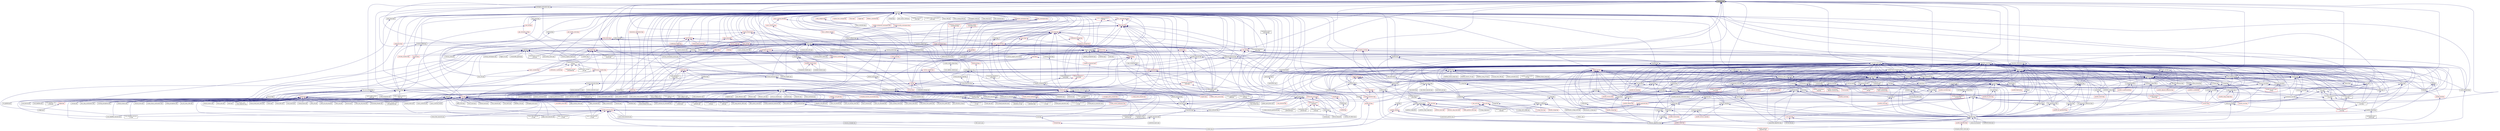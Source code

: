 digraph "execution.hpp"
{
  edge [fontname="Helvetica",fontsize="10",labelfontname="Helvetica",labelfontsize="10"];
  node [fontname="Helvetica",fontsize="10",shape=record];
  Node173 [label="execution.hpp",height=0.2,width=0.4,color="black", fillcolor="grey75", style="filled", fontcolor="black"];
  Node173 -> Node174 [dir="back",color="midnightblue",fontsize="10",style="solid",fontname="Helvetica"];
  Node174 [label="apply.hpp",height=0.2,width=0.4,color="black", fillcolor="white", style="filled",URL="$d7/d4c/apply_8hpp.html"];
  Node174 -> Node175 [dir="back",color="midnightblue",fontsize="10",style="solid",fontname="Helvetica"];
  Node175 [label="widget.cpp",height=0.2,width=0.4,color="black", fillcolor="white", style="filled",URL="$da/d15/widget_8cpp.html"];
  Node174 -> Node176 [dir="back",color="midnightblue",fontsize="10",style="solid",fontname="Helvetica"];
  Node176 [label="ostream.hpp",height=0.2,width=0.4,color="black", fillcolor="white", style="filled",URL="$d1/d38/ostream_8hpp.html"];
  Node176 -> Node177 [dir="back",color="midnightblue",fontsize="10",style="solid",fontname="Helvetica"];
  Node177 [label="standard_streams.hpp",height=0.2,width=0.4,color="red", fillcolor="white", style="filled",URL="$db/d16/standard__streams_8hpp.html"];
  Node177 -> Node289 [dir="back",color="midnightblue",fontsize="10",style="solid",fontname="Helvetica"];
  Node289 [label="component_module.cpp",height=0.2,width=0.4,color="black", fillcolor="white", style="filled",URL="$da/d41/iostreams_2component__module_8cpp.html"];
  Node177 -> Node290 [dir="back",color="midnightblue",fontsize="10",style="solid",fontname="Helvetica"];
  Node290 [label="standard_streams.cpp",height=0.2,width=0.4,color="black", fillcolor="white", style="filled",URL="$da/d60/standard__streams_8cpp.html"];
  Node176 -> Node289 [dir="back",color="midnightblue",fontsize="10",style="solid",fontname="Helvetica"];
  Node176 -> Node290 [dir="back",color="midnightblue",fontsize="10",style="solid",fontname="Helvetica"];
  Node174 -> Node293 [dir="back",color="midnightblue",fontsize="10",style="solid",fontname="Helvetica"];
  Node293 [label="apply.hpp",height=0.2,width=0.4,color="black", fillcolor="white", style="filled",URL="$d6/d2c/include_2apply_8hpp.html"];
  Node293 -> Node213 [dir="back",color="midnightblue",fontsize="10",style="solid",fontname="Helvetica"];
  Node213 [label="local_channel.cpp",height=0.2,width=0.4,color="black", fillcolor="white", style="filled",URL="$d0/d3e/local__channel_8cpp.html"];
  Node293 -> Node294 [dir="back",color="midnightblue",fontsize="10",style="solid",fontname="Helvetica"];
  Node294 [label="fail_compile_const\l_array_argument.cpp",height=0.2,width=0.4,color="black", fillcolor="white", style="filled",URL="$dc/dba/fail__compile__const__array__argument_8cpp.html"];
  Node293 -> Node295 [dir="back",color="midnightblue",fontsize="10",style="solid",fontname="Helvetica"];
  Node295 [label="succeed_compile_const\l_ref_argument.cpp",height=0.2,width=0.4,color="black", fillcolor="white", style="filled",URL="$d9/dc9/succeed__compile__const__ref__argument_8cpp.html"];
  Node293 -> Node296 [dir="back",color="midnightblue",fontsize="10",style="solid",fontname="Helvetica"];
  Node296 [label="apply_colocated.cpp",height=0.2,width=0.4,color="black", fillcolor="white", style="filled",URL="$d5/dd3/apply__colocated_8cpp.html"];
  Node293 -> Node297 [dir="back",color="midnightblue",fontsize="10",style="solid",fontname="Helvetica"];
  Node297 [label="apply_local.cpp",height=0.2,width=0.4,color="black", fillcolor="white", style="filled",URL="$dd/db5/apply__local_8cpp.html"];
  Node293 -> Node298 [dir="back",color="midnightblue",fontsize="10",style="solid",fontname="Helvetica"];
  Node298 [label="apply_local_executor.cpp",height=0.2,width=0.4,color="black", fillcolor="white", style="filled",URL="$db/d84/apply__local__executor_8cpp.html"];
  Node293 -> Node299 [dir="back",color="midnightblue",fontsize="10",style="solid",fontname="Helvetica"];
  Node299 [label="apply_local_executor\l_v1.cpp",height=0.2,width=0.4,color="black", fillcolor="white", style="filled",URL="$dd/d53/apply__local__executor__v1_8cpp.html"];
  Node293 -> Node300 [dir="back",color="midnightblue",fontsize="10",style="solid",fontname="Helvetica"];
  Node300 [label="apply_remote.cpp",height=0.2,width=0.4,color="black", fillcolor="white", style="filled",URL="$d9/d40/apply__remote_8cpp.html"];
  Node293 -> Node301 [dir="back",color="midnightblue",fontsize="10",style="solid",fontname="Helvetica"];
  Node301 [label="apply_remote_client.cpp",height=0.2,width=0.4,color="black", fillcolor="white", style="filled",URL="$d9/def/apply__remote__client_8cpp.html"];
  Node293 -> Node302 [dir="back",color="midnightblue",fontsize="10",style="solid",fontname="Helvetica"];
  Node302 [label="async_continue.cpp",height=0.2,width=0.4,color="black", fillcolor="white", style="filled",URL="$d4/d19/async__continue_8cpp.html"];
  Node293 -> Node303 [dir="back",color="midnightblue",fontsize="10",style="solid",fontname="Helvetica"];
  Node303 [label="async_continue_cb.cpp",height=0.2,width=0.4,color="black", fillcolor="white", style="filled",URL="$df/d37/async__continue__cb_8cpp.html"];
  Node293 -> Node304 [dir="back",color="midnightblue",fontsize="10",style="solid",fontname="Helvetica"];
  Node304 [label="async_continue_cb_colocated.cpp",height=0.2,width=0.4,color="black", fillcolor="white", style="filled",URL="$dd/dce/async__continue__cb__colocated_8cpp.html"];
  Node293 -> Node305 [dir="back",color="midnightblue",fontsize="10",style="solid",fontname="Helvetica"];
  Node305 [label="async_local.cpp",height=0.2,width=0.4,color="black", fillcolor="white", style="filled",URL="$d3/d4c/async__local_8cpp.html"];
  Node293 -> Node306 [dir="back",color="midnightblue",fontsize="10",style="solid",fontname="Helvetica"];
  Node306 [label="async_local_executor.cpp",height=0.2,width=0.4,color="black", fillcolor="white", style="filled",URL="$d4/dce/async__local__executor_8cpp.html"];
  Node293 -> Node307 [dir="back",color="midnightblue",fontsize="10",style="solid",fontname="Helvetica"];
  Node307 [label="async_local_executor\l_v1.cpp",height=0.2,width=0.4,color="black", fillcolor="white", style="filled",URL="$da/d4a/async__local__executor__v1_8cpp.html"];
  Node293 -> Node308 [dir="back",color="midnightblue",fontsize="10",style="solid",fontname="Helvetica"];
  Node308 [label="channel.cpp",height=0.2,width=0.4,color="black", fillcolor="white", style="filled",URL="$dd/d5f/channel_8cpp.html"];
  Node293 -> Node309 [dir="back",color="midnightblue",fontsize="10",style="solid",fontname="Helvetica"];
  Node309 [label="channel_local.cpp",height=0.2,width=0.4,color="black", fillcolor="white", style="filled",URL="$d6/d3e/channel__local_8cpp.html"];
  Node293 -> Node310 [dir="back",color="midnightblue",fontsize="10",style="solid",fontname="Helvetica"];
  Node310 [label="zero_copy_serialization.cpp",height=0.2,width=0.4,color="black", fillcolor="white", style="filled",URL="$d4/dea/zero__copy__serialization_8cpp.html"];
  Node174 -> Node311 [dir="back",color="midnightblue",fontsize="10",style="solid",fontname="Helvetica"];
  Node311 [label="dataflow.hpp",height=0.2,width=0.4,color="black", fillcolor="white", style="filled",URL="$db/d03/lcos_2dataflow_8hpp.html"];
  Node311 -> Node312 [dir="back",color="midnightblue",fontsize="10",style="solid",fontname="Helvetica"];
  Node312 [label="dataflow.hpp",height=0.2,width=0.4,color="black", fillcolor="white", style="filled",URL="$d6/dd8/dataflow_8hpp.html"];
  Node312 -> Node313 [dir="back",color="midnightblue",fontsize="10",style="solid",fontname="Helvetica"];
  Node313 [label="jacobi_hpx.cpp",height=0.2,width=0.4,color="black", fillcolor="white", style="filled",URL="$d8/d72/jacobi__hpx_8cpp.html"];
  Node312 -> Node314 [dir="back",color="midnightblue",fontsize="10",style="solid",fontname="Helvetica"];
  Node314 [label="interest_calculator.cpp",height=0.2,width=0.4,color="black", fillcolor="white", style="filled",URL="$d2/d86/interest__calculator_8cpp.html"];
  Node312 -> Node315 [dir="back",color="midnightblue",fontsize="10",style="solid",fontname="Helvetica"];
  Node315 [label="target_distribution\l_policy.hpp",height=0.2,width=0.4,color="black", fillcolor="white", style="filled",URL="$d4/d4a/compute_2host_2target__distribution__policy_8hpp.html"];
  Node315 -> Node316 [dir="back",color="midnightblue",fontsize="10",style="solid",fontname="Helvetica"];
  Node316 [label="host.hpp",height=0.2,width=0.4,color="black", fillcolor="white", style="filled",URL="$dd/d78/host_8hpp.html"];
  Node316 -> Node317 [dir="back",color="midnightblue",fontsize="10",style="solid",fontname="Helvetica"];
  Node317 [label="compute.hpp",height=0.2,width=0.4,color="red", fillcolor="white", style="filled",URL="$df/dd0/compute_8hpp.html"];
  Node317 -> Node239 [dir="back",color="midnightblue",fontsize="10",style="solid",fontname="Helvetica"];
  Node239 [label="stream.cpp",height=0.2,width=0.4,color="black", fillcolor="white", style="filled",URL="$da/d5f/stream_8cpp.html"];
  Node312 -> Node323 [dir="back",color="midnightblue",fontsize="10",style="solid",fontname="Helvetica"];
  Node323 [label="dataflow.hpp",height=0.2,width=0.4,color="black", fillcolor="white", style="filled",URL="$db/db6/include_2dataflow_8hpp.html"];
  Node323 -> Node324 [dir="back",color="midnightblue",fontsize="10",style="solid",fontname="Helvetica"];
  Node324 [label="lcos.hpp",height=0.2,width=0.4,color="red", fillcolor="white", style="filled",URL="$d5/deb/lcos_8hpp.html"];
  Node324 -> Node180 [dir="back",color="midnightblue",fontsize="10",style="solid",fontname="Helvetica"];
  Node180 [label="allgather_and_gate.cpp",height=0.2,width=0.4,color="black", fillcolor="white", style="filled",URL="$d1/d56/allgather__and__gate_8cpp.html"];
  Node324 -> Node326 [dir="back",color="midnightblue",fontsize="10",style="solid",fontname="Helvetica"];
  Node326 [label="apex_policy_engine\l_active_thread_count.cpp",height=0.2,width=0.4,color="black", fillcolor="white", style="filled",URL="$d5/d01/apex__policy__engine__active__thread__count_8cpp.html"];
  Node324 -> Node327 [dir="back",color="midnightblue",fontsize="10",style="solid",fontname="Helvetica"];
  Node327 [label="apex_policy_engine\l_events.cpp",height=0.2,width=0.4,color="black", fillcolor="white", style="filled",URL="$df/d0f/apex__policy__engine__events_8cpp.html"];
  Node324 -> Node328 [dir="back",color="midnightblue",fontsize="10",style="solid",fontname="Helvetica"];
  Node328 [label="apex_policy_engine\l_periodic.cpp",height=0.2,width=0.4,color="black", fillcolor="white", style="filled",URL="$d5/d7b/apex__policy__engine__periodic_8cpp.html"];
  Node324 -> Node329 [dir="back",color="midnightblue",fontsize="10",style="solid",fontname="Helvetica"];
  Node329 [label="heartbeat.cpp",height=0.2,width=0.4,color="black", fillcolor="white", style="filled",URL="$d8/d98/heartbeat_8cpp.html"];
  Node324 -> Node313 [dir="back",color="midnightblue",fontsize="10",style="solid",fontname="Helvetica"];
  Node324 -> Node206 [dir="back",color="midnightblue",fontsize="10",style="solid",fontname="Helvetica"];
  Node206 [label="enumerate_threads.cpp",height=0.2,width=0.4,color="black", fillcolor="white", style="filled",URL="$d3/dd4/enumerate__threads_8cpp.html"];
  Node324 -> Node213 [dir="back",color="midnightblue",fontsize="10",style="solid",fontname="Helvetica"];
  Node324 -> Node215 [dir="back",color="midnightblue",fontsize="10",style="solid",fontname="Helvetica"];
  Node215 [label="shared_mutex.cpp",height=0.2,width=0.4,color="black", fillcolor="white", style="filled",URL="$da/d0b/shared__mutex_8cpp.html"];
  Node324 -> Node791 [dir="back",color="midnightblue",fontsize="10",style="solid",fontname="Helvetica"];
  Node791 [label="async_action_1813.cpp",height=0.2,width=0.4,color="black", fillcolor="white", style="filled",URL="$db/de6/async__action__1813_8cpp.html"];
  Node324 -> Node795 [dir="back",color="midnightblue",fontsize="10",style="solid",fontname="Helvetica"];
  Node795 [label="dataflow_791.cpp",height=0.2,width=0.4,color="black", fillcolor="white", style="filled",URL="$d6/da1/dataflow__791_8cpp.html"];
  Node324 -> Node797 [dir="back",color="midnightblue",fontsize="10",style="solid",fontname="Helvetica"];
  Node797 [label="future_timed_wait_1025.cpp",height=0.2,width=0.4,color="black", fillcolor="white", style="filled",URL="$de/d7d/future__timed__wait__1025_8cpp.html"];
  Node324 -> Node260 [dir="back",color="midnightblue",fontsize="10",style="solid",fontname="Helvetica"];
  Node260 [label="function_serialization\l_728.cpp",height=0.2,width=0.4,color="black", fillcolor="white", style="filled",URL="$d8/db1/function__serialization__728_8cpp.html"];
  Node324 -> Node803 [dir="back",color="midnightblue",fontsize="10",style="solid",fontname="Helvetica"];
  Node803 [label="tuple_serialization\l_803.cpp",height=0.2,width=0.4,color="black", fillcolor="white", style="filled",URL="$de/d61/tuple__serialization__803_8cpp.html"];
  Node324 -> Node804 [dir="back",color="midnightblue",fontsize="10",style="solid",fontname="Helvetica"];
  Node804 [label="zero_copy_parcels_1001.cpp",height=0.2,width=0.4,color="black", fillcolor="white", style="filled",URL="$da/dfd/zero__copy__parcels__1001_8cpp.html"];
  Node324 -> Node806 [dir="back",color="midnightblue",fontsize="10",style="solid",fontname="Helvetica"];
  Node806 [label="find_clients_from_prefix.cpp",height=0.2,width=0.4,color="black", fillcolor="white", style="filled",URL="$dc/d15/find__clients__from__prefix_8cpp.html"];
  Node324 -> Node807 [dir="back",color="midnightblue",fontsize="10",style="solid",fontname="Helvetica"];
  Node807 [label="find_ids_from_prefix.cpp",height=0.2,width=0.4,color="black", fillcolor="white", style="filled",URL="$dc/df3/find__ids__from__prefix_8cpp.html"];
  Node324 -> Node808 [dir="back",color="midnightblue",fontsize="10",style="solid",fontname="Helvetica"];
  Node808 [label="get_colocation_id.cpp",height=0.2,width=0.4,color="black", fillcolor="white", style="filled",URL="$dd/d0d/get__colocation__id_8cpp.html"];
  Node324 -> Node809 [dir="back",color="midnightblue",fontsize="10",style="solid",fontname="Helvetica"];
  Node809 [label="apex_action_count.cpp",height=0.2,width=0.4,color="black", fillcolor="white", style="filled",URL="$d8/de5/apex__action__count_8cpp.html"];
  Node324 -> Node296 [dir="back",color="midnightblue",fontsize="10",style="solid",fontname="Helvetica"];
  Node324 -> Node297 [dir="back",color="midnightblue",fontsize="10",style="solid",fontname="Helvetica"];
  Node324 -> Node298 [dir="back",color="midnightblue",fontsize="10",style="solid",fontname="Helvetica"];
  Node324 -> Node299 [dir="back",color="midnightblue",fontsize="10",style="solid",fontname="Helvetica"];
  Node324 -> Node300 [dir="back",color="midnightblue",fontsize="10",style="solid",fontname="Helvetica"];
  Node324 -> Node301 [dir="back",color="midnightblue",fontsize="10",style="solid",fontname="Helvetica"];
  Node324 -> Node811 [dir="back",color="midnightblue",fontsize="10",style="solid",fontname="Helvetica"];
  Node811 [label="async_cb_colocated.cpp",height=0.2,width=0.4,color="black", fillcolor="white", style="filled",URL="$d7/d7f/async__cb__colocated_8cpp.html"];
  Node324 -> Node812 [dir="back",color="midnightblue",fontsize="10",style="solid",fontname="Helvetica"];
  Node812 [label="async_cb_remote.cpp",height=0.2,width=0.4,color="black", fillcolor="white", style="filled",URL="$da/d88/async__cb__remote_8cpp.html"];
  Node324 -> Node813 [dir="back",color="midnightblue",fontsize="10",style="solid",fontname="Helvetica"];
  Node813 [label="async_cb_remote_client.cpp",height=0.2,width=0.4,color="black", fillcolor="white", style="filled",URL="$d2/d31/async__cb__remote__client_8cpp.html"];
  Node324 -> Node302 [dir="back",color="midnightblue",fontsize="10",style="solid",fontname="Helvetica"];
  Node324 -> Node303 [dir="back",color="midnightblue",fontsize="10",style="solid",fontname="Helvetica"];
  Node324 -> Node304 [dir="back",color="midnightblue",fontsize="10",style="solid",fontname="Helvetica"];
  Node324 -> Node305 [dir="back",color="midnightblue",fontsize="10",style="solid",fontname="Helvetica"];
  Node324 -> Node306 [dir="back",color="midnightblue",fontsize="10",style="solid",fontname="Helvetica"];
  Node324 -> Node307 [dir="back",color="midnightblue",fontsize="10",style="solid",fontname="Helvetica"];
  Node324 -> Node814 [dir="back",color="midnightblue",fontsize="10",style="solid",fontname="Helvetica"];
  Node814 [label="async_remote.cpp",height=0.2,width=0.4,color="black", fillcolor="white", style="filled",URL="$dd/dd8/async__remote_8cpp.html"];
  Node324 -> Node815 [dir="back",color="midnightblue",fontsize="10",style="solid",fontname="Helvetica"];
  Node815 [label="async_remote_client.cpp",height=0.2,width=0.4,color="black", fillcolor="white", style="filled",URL="$d6/d49/async__remote__client_8cpp.html"];
  Node324 -> Node308 [dir="back",color="midnightblue",fontsize="10",style="solid",fontname="Helvetica"];
  Node324 -> Node309 [dir="back",color="midnightblue",fontsize="10",style="solid",fontname="Helvetica"];
  Node324 -> Node819 [dir="back",color="midnightblue",fontsize="10",style="solid",fontname="Helvetica"];
  Node819 [label="counting_semaphore.cpp",height=0.2,width=0.4,color="black", fillcolor="white", style="filled",URL="$df/de9/counting__semaphore_8cpp.html"];
  Node324 -> Node821 [dir="back",color="midnightblue",fontsize="10",style="solid",fontname="Helvetica"];
  Node821 [label="future.cpp",height=0.2,width=0.4,color="black", fillcolor="white", style="filled",URL="$d6/d4d/future_8cpp.html"];
  Node324 -> Node822 [dir="back",color="midnightblue",fontsize="10",style="solid",fontname="Helvetica"];
  Node822 [label="future_then.cpp",height=0.2,width=0.4,color="black", fillcolor="white", style="filled",URL="$df/da5/future__then_8cpp.html"];
  Node324 -> Node823 [dir="back",color="midnightblue",fontsize="10",style="solid",fontname="Helvetica"];
  Node823 [label="future_then_executor.cpp",height=0.2,width=0.4,color="black", fillcolor="white", style="filled",URL="$df/dbe/future__then__executor_8cpp.html"];
  Node324 -> Node824 [dir="back",color="midnightblue",fontsize="10",style="solid",fontname="Helvetica"];
  Node824 [label="future_then_executor\l_v1.cpp",height=0.2,width=0.4,color="black", fillcolor="white", style="filled",URL="$de/dc5/future__then__executor__v1_8cpp.html"];
  Node324 -> Node570 [dir="back",color="midnightblue",fontsize="10",style="solid",fontname="Helvetica"];
  Node570 [label="local_event.cpp",height=0.2,width=0.4,color="black", fillcolor="white", style="filled",URL="$df/d9a/local__event_8cpp.html"];
  Node324 -> Node825 [dir="back",color="midnightblue",fontsize="10",style="solid",fontname="Helvetica"];
  Node825 [label="local_latch.cpp",height=0.2,width=0.4,color="black", fillcolor="white", style="filled",URL="$d4/db4/local__latch_8cpp.html"];
  Node324 -> Node830 [dir="back",color="midnightblue",fontsize="10",style="solid",fontname="Helvetica"];
  Node830 [label="packaged_action.cpp",height=0.2,width=0.4,color="black", fillcolor="white", style="filled",URL="$d3/d63/packaged__action_8cpp.html"];
  Node324 -> Node831 [dir="back",color="midnightblue",fontsize="10",style="solid",fontname="Helvetica"];
  Node831 [label="promise.cpp",height=0.2,width=0.4,color="black", fillcolor="white", style="filled",URL="$d1/d4f/tests_2unit_2lcos_2promise_8cpp.html"];
  Node324 -> Node834 [dir="back",color="midnightblue",fontsize="10",style="solid",fontname="Helvetica"];
  Node834 [label="shared_future.cpp",height=0.2,width=0.4,color="black", fillcolor="white", style="filled",URL="$d3/d69/shared__future_8cpp.html"];
  Node324 -> Node835 [dir="back",color="midnightblue",fontsize="10",style="solid",fontname="Helvetica"];
  Node835 [label="shared_mutex1.cpp",height=0.2,width=0.4,color="black", fillcolor="white", style="filled",URL="$d8/d57/shared__mutex1_8cpp.html"];
  Node324 -> Node836 [dir="back",color="midnightblue",fontsize="10",style="solid",fontname="Helvetica"];
  Node836 [label="shared_mutex2.cpp",height=0.2,width=0.4,color="black", fillcolor="white", style="filled",URL="$d1/d40/shared__mutex2_8cpp.html"];
  Node324 -> Node837 [dir="back",color="midnightblue",fontsize="10",style="solid",fontname="Helvetica"];
  Node837 [label="sliding_semaphore.cpp",height=0.2,width=0.4,color="black", fillcolor="white", style="filled",URL="$d2/d38/sliding__semaphore_8cpp.html"];
  Node324 -> Node840 [dir="back",color="midnightblue",fontsize="10",style="solid",fontname="Helvetica"];
  Node840 [label="when_all.cpp",height=0.2,width=0.4,color="black", fillcolor="white", style="filled",URL="$da/d18/when__all_8cpp.html"];
  Node324 -> Node841 [dir="back",color="midnightblue",fontsize="10",style="solid",fontname="Helvetica"];
  Node841 [label="when_all_std_array.cpp",height=0.2,width=0.4,color="black", fillcolor="white", style="filled",URL="$d0/dfc/when__all__std__array_8cpp.html"];
  Node324 -> Node842 [dir="back",color="midnightblue",fontsize="10",style="solid",fontname="Helvetica"];
  Node842 [label="when_any.cpp",height=0.2,width=0.4,color="black", fillcolor="white", style="filled",URL="$d7/d30/when__any_8cpp.html"];
  Node324 -> Node843 [dir="back",color="midnightblue",fontsize="10",style="solid",fontname="Helvetica"];
  Node843 [label="when_any_std_array.cpp",height=0.2,width=0.4,color="black", fillcolor="white", style="filled",URL="$d3/d3d/when__any__std__array_8cpp.html"];
  Node324 -> Node850 [dir="back",color="midnightblue",fontsize="10",style="solid",fontname="Helvetica"];
  Node850 [label="thread_suspension_executor.cpp",height=0.2,width=0.4,color="black", fillcolor="white", style="filled",URL="$de/d9f/thread__suspension__executor_8cpp.html"];
  Node324 -> Node853 [dir="back",color="midnightblue",fontsize="10",style="solid",fontname="Helvetica"];
  Node853 [label="bind_action.cpp",height=0.2,width=0.4,color="black", fillcolor="white", style="filled",URL="$d7/d85/bind__action_8cpp.html"];
  Node312 -> Node854 [dir="back",color="midnightblue",fontsize="10",style="solid",fontname="Helvetica"];
  Node854 [label="local_lcos.hpp",height=0.2,width=0.4,color="black", fillcolor="white", style="filled",URL="$db/d67/local__lcos_8hpp.html"];
  Node854 -> Node363 [dir="back",color="midnightblue",fontsize="10",style="solid",fontname="Helvetica"];
  Node363 [label="template_function_accumulator.hpp",height=0.2,width=0.4,color="red", fillcolor="white", style="filled",URL="$d7/da6/server_2template__function__accumulator_8hpp.html"];
  Node854 -> Node855 [dir="back",color="midnightblue",fontsize="10",style="solid",fontname="Helvetica"];
  Node855 [label="allgather_and_gate.hpp",height=0.2,width=0.4,color="red", fillcolor="white", style="filled",URL="$d9/dbb/allgather__and__gate_8hpp.html"];
  Node855 -> Node180 [dir="back",color="midnightblue",fontsize="10",style="solid",fontname="Helvetica"];
  Node854 -> Node446 [dir="back",color="midnightblue",fontsize="10",style="solid",fontname="Helvetica"];
  Node446 [label="simple_central_tuplespace.hpp",height=0.2,width=0.4,color="red", fillcolor="white", style="filled",URL="$db/d69/server_2simple__central__tuplespace_8hpp.html"];
  Node446 -> Node448 [dir="back",color="midnightblue",fontsize="10",style="solid",fontname="Helvetica"];
  Node448 [label="simple_central_tuplespace.hpp",height=0.2,width=0.4,color="red", fillcolor="white", style="filled",URL="$d0/d4b/stubs_2simple__central__tuplespace_8hpp.html"];
  Node854 -> Node324 [dir="back",color="midnightblue",fontsize="10",style="solid",fontname="Helvetica"];
  Node854 -> Node502 [dir="back",color="midnightblue",fontsize="10",style="solid",fontname="Helvetica"];
  Node502 [label="ignore_while_locked\l_1485.cpp",height=0.2,width=0.4,color="black", fillcolor="white", style="filled",URL="$db/d24/ignore__while__locked__1485_8cpp.html"];
  Node854 -> Node508 [dir="back",color="midnightblue",fontsize="10",style="solid",fontname="Helvetica"];
  Node508 [label="safely_destroy_promise\l_1481.cpp",height=0.2,width=0.4,color="black", fillcolor="white", style="filled",URL="$dd/d62/safely__destroy__promise__1481_8cpp.html"];
  Node854 -> Node557 [dir="back",color="midnightblue",fontsize="10",style="solid",fontname="Helvetica"];
  Node557 [label="await.cpp",height=0.2,width=0.4,color="black", fillcolor="white", style="filled",URL="$d6/d41/await_8cpp.html"];
  Node854 -> Node565 [dir="back",color="midnightblue",fontsize="10",style="solid",fontname="Helvetica"];
  Node565 [label="local_barrier.cpp",height=0.2,width=0.4,color="black", fillcolor="white", style="filled",URL="$d2/db4/tests_2unit_2lcos_2local__barrier_8cpp.html"];
  Node854 -> Node566 [dir="back",color="midnightblue",fontsize="10",style="solid",fontname="Helvetica"];
  Node566 [label="local_dataflow.cpp",height=0.2,width=0.4,color="black", fillcolor="white", style="filled",URL="$d9/d92/local__dataflow_8cpp.html"];
  Node854 -> Node567 [dir="back",color="midnightblue",fontsize="10",style="solid",fontname="Helvetica"];
  Node567 [label="local_dataflow_executor.cpp",height=0.2,width=0.4,color="black", fillcolor="white", style="filled",URL="$d2/d73/local__dataflow__executor_8cpp.html"];
  Node854 -> Node568 [dir="back",color="midnightblue",fontsize="10",style="solid",fontname="Helvetica"];
  Node568 [label="local_dataflow_executor\l_v1.cpp",height=0.2,width=0.4,color="black", fillcolor="white", style="filled",URL="$df/d49/local__dataflow__executor__v1_8cpp.html"];
  Node854 -> Node569 [dir="back",color="midnightblue",fontsize="10",style="solid",fontname="Helvetica"];
  Node569 [label="local_dataflow_std\l_array.cpp",height=0.2,width=0.4,color="black", fillcolor="white", style="filled",URL="$db/dcb/local__dataflow__std__array_8cpp.html"];
  Node854 -> Node825 [dir="back",color="midnightblue",fontsize="10",style="solid",fontname="Helvetica"];
  Node312 -> Node856 [dir="back",color="midnightblue",fontsize="10",style="solid",fontname="Helvetica"];
  Node856 [label="gather.hpp",height=0.2,width=0.4,color="red", fillcolor="white", style="filled",URL="$d8/d2b/gather_8hpp.html"];
  Node856 -> Node324 [dir="back",color="midnightblue",fontsize="10",style="solid",fontname="Helvetica"];
  Node312 -> Node857 [dir="back",color="midnightblue",fontsize="10",style="solid",fontname="Helvetica"];
  Node857 [label="rotate.hpp",height=0.2,width=0.4,color="black", fillcolor="white", style="filled",URL="$da/df0/algorithms_2rotate_8hpp.html"];
  Node857 -> Node858 [dir="back",color="midnightblue",fontsize="10",style="solid",fontname="Helvetica"];
  Node858 [label="parallel_rotate.hpp",height=0.2,width=0.4,color="red", fillcolor="white", style="filled",URL="$db/dcd/parallel__rotate_8hpp.html"];
  Node857 -> Node859 [dir="back",color="midnightblue",fontsize="10",style="solid",fontname="Helvetica"];
  Node859 [label="algorithm.hpp",height=0.2,width=0.4,color="black", fillcolor="white", style="filled",URL="$de/d55/algorithm_8hpp.html"];
  Node859 -> Node860 [dir="back",color="midnightblue",fontsize="10",style="solid",fontname="Helvetica"];
  Node860 [label="parallel_algorithm.hpp",height=0.2,width=0.4,color="red", fillcolor="white", style="filled",URL="$d9/db1/parallel__algorithm_8hpp.html"];
  Node860 -> Node440 [dir="back",color="midnightblue",fontsize="10",style="solid",fontname="Helvetica"];
  Node440 [label="transpose_block_numa.cpp",height=0.2,width=0.4,color="black", fillcolor="white", style="filled",URL="$dd/d3b/transpose__block__numa_8cpp.html"];
  Node859 -> Node863 [dir="back",color="midnightblue",fontsize="10",style="solid",fontname="Helvetica"];
  Node863 [label="parallel_container\l_algorithm.hpp",height=0.2,width=0.4,color="red", fillcolor="white", style="filled",URL="$d4/d28/parallel__container__algorithm_8hpp.html"];
  Node859 -> Node868 [dir="back",color="midnightblue",fontsize="10",style="solid",fontname="Helvetica"];
  Node868 [label="container_algorithms.hpp",height=0.2,width=0.4,color="black", fillcolor="white", style="filled",URL="$de/da1/container__algorithms_8hpp.html"];
  Node868 -> Node863 [dir="back",color="midnightblue",fontsize="10",style="solid",fontname="Helvetica"];
  Node859 -> Node869 [dir="back",color="midnightblue",fontsize="10",style="solid",fontname="Helvetica"];
  Node869 [label="segmented_algorithm.hpp",height=0.2,width=0.4,color="black", fillcolor="white", style="filled",URL="$d2/d57/segmented__algorithm_8hpp.html"];
  Node859 -> Node608 [dir="back",color="midnightblue",fontsize="10",style="solid",fontname="Helvetica"];
  Node608 [label="findfirstof_binary.cpp",height=0.2,width=0.4,color="black", fillcolor="white", style="filled",URL="$db/da2/findfirstof__binary_8cpp.html"];
  Node859 -> Node657 [dir="back",color="midnightblue",fontsize="10",style="solid",fontname="Helvetica"];
  Node657 [label="reduce_by_key.cpp",height=0.2,width=0.4,color="black", fillcolor="white", style="filled",URL="$dd/dde/reduce__by__key_8cpp.html"];
  Node859 -> Node660 [dir="back",color="midnightblue",fontsize="10",style="solid",fontname="Helvetica"];
  Node660 [label="sort_by_key.cpp",height=0.2,width=0.4,color="black", fillcolor="white", style="filled",URL="$df/daa/sort__by__key_8cpp.html"];
  Node857 -> Node870 [dir="back",color="midnightblue",fontsize="10",style="solid",fontname="Helvetica"];
  Node870 [label="rotate.hpp",height=0.2,width=0.4,color="black", fillcolor="white", style="filled",URL="$da/d1b/container__algorithms_2rotate_8hpp.html"];
  Node870 -> Node858 [dir="back",color="midnightblue",fontsize="10",style="solid",fontname="Helvetica"];
  Node870 -> Node868 [dir="back",color="midnightblue",fontsize="10",style="solid",fontname="Helvetica"];
  Node312 -> Node871 [dir="back",color="midnightblue",fontsize="10",style="solid",fontname="Helvetica"];
  Node871 [label="sort.hpp",height=0.2,width=0.4,color="black", fillcolor="white", style="filled",URL="$d3/d10/algorithms_2sort_8hpp.html"];
  Node871 -> Node872 [dir="back",color="midnightblue",fontsize="10",style="solid",fontname="Helvetica"];
  Node872 [label="parallel_sort.hpp",height=0.2,width=0.4,color="black", fillcolor="white", style="filled",URL="$d4/ddf/parallel__sort_8hpp.html"];
  Node872 -> Node219 [dir="back",color="midnightblue",fontsize="10",style="solid",fontname="Helvetica"];
  Node219 [label="sort_by_key_demo.cpp",height=0.2,width=0.4,color="black", fillcolor="white", style="filled",URL="$da/d20/sort__by__key__demo_8cpp.html"];
  Node872 -> Node658 [dir="back",color="midnightblue",fontsize="10",style="solid",fontname="Helvetica"];
  Node658 [label="sort_tests.hpp",height=0.2,width=0.4,color="red", fillcolor="white", style="filled",URL="$d8/d97/sort__tests_8hpp.html"];
  Node658 -> Node657 [dir="back",color="midnightblue",fontsize="10",style="solid",fontname="Helvetica"];
  Node658 -> Node660 [dir="back",color="midnightblue",fontsize="10",style="solid",fontname="Helvetica"];
  Node871 -> Node859 [dir="back",color="midnightblue",fontsize="10",style="solid",fontname="Helvetica"];
  Node871 -> Node873 [dir="back",color="midnightblue",fontsize="10",style="solid",fontname="Helvetica"];
  Node873 [label="reduce_by_key.hpp",height=0.2,width=0.4,color="black", fillcolor="white", style="filled",URL="$d9/d4a/reduce__by__key_8hpp.html"];
  Node873 -> Node874 [dir="back",color="midnightblue",fontsize="10",style="solid",fontname="Helvetica"];
  Node874 [label="parallel_reduce.hpp",height=0.2,width=0.4,color="black", fillcolor="white", style="filled",URL="$d4/d04/parallel__reduce_8hpp.html"];
  Node874 -> Node656 [dir="back",color="midnightblue",fontsize="10",style="solid",fontname="Helvetica"];
  Node656 [label="reduce_.cpp",height=0.2,width=0.4,color="black", fillcolor="white", style="filled",URL="$d5/d03/reduce___8cpp.html"];
  Node874 -> Node875 [dir="back",color="midnightblue",fontsize="10",style="solid",fontname="Helvetica"];
  Node875 [label="partitioned_vector\l_reduce.cpp",height=0.2,width=0.4,color="black", fillcolor="white", style="filled",URL="$d0/d35/partitioned__vector__reduce_8cpp.html"];
  Node873 -> Node657 [dir="back",color="midnightblue",fontsize="10",style="solid",fontname="Helvetica"];
  Node871 -> Node876 [dir="back",color="midnightblue",fontsize="10",style="solid",fontname="Helvetica"];
  Node876 [label="sort_by_key.hpp",height=0.2,width=0.4,color="black", fillcolor="white", style="filled",URL="$d2/da1/sort__by__key_8hpp.html"];
  Node876 -> Node872 [dir="back",color="midnightblue",fontsize="10",style="solid",fontname="Helvetica"];
  Node876 -> Node660 [dir="back",color="midnightblue",fontsize="10",style="solid",fontname="Helvetica"];
  Node871 -> Node877 [dir="back",color="midnightblue",fontsize="10",style="solid",fontname="Helvetica"];
  Node877 [label="sort.hpp",height=0.2,width=0.4,color="black", fillcolor="white", style="filled",URL="$d0/db2/container__algorithms_2sort_8hpp.html"];
  Node877 -> Node872 [dir="back",color="midnightblue",fontsize="10",style="solid",fontname="Helvetica"];
  Node877 -> Node868 [dir="back",color="midnightblue",fontsize="10",style="solid",fontname="Helvetica"];
  Node312 -> Node878 [dir="back",color="midnightblue",fontsize="10",style="solid",fontname="Helvetica"];
  Node878 [label="task_block.hpp",height=0.2,width=0.4,color="black", fillcolor="white", style="filled",URL="$de/db7/task__block_8hpp.html"];
  Node878 -> Node879 [dir="back",color="midnightblue",fontsize="10",style="solid",fontname="Helvetica"];
  Node879 [label="parallel_task_block.hpp",height=0.2,width=0.4,color="black", fillcolor="white", style="filled",URL="$d4/d99/parallel__task__block_8hpp.html"];
  Node879 -> Node283 [dir="back",color="midnightblue",fontsize="10",style="solid",fontname="Helvetica"];
  Node283 [label="task_block.cpp",height=0.2,width=0.4,color="black", fillcolor="white", style="filled",URL="$d8/d7d/task__block_8cpp.html"];
  Node879 -> Node284 [dir="back",color="midnightblue",fontsize="10",style="solid",fontname="Helvetica"];
  Node284 [label="task_block_executor.cpp",height=0.2,width=0.4,color="black", fillcolor="white", style="filled",URL="$d7/df6/task__block__executor_8cpp.html"];
  Node879 -> Node285 [dir="back",color="midnightblue",fontsize="10",style="solid",fontname="Helvetica"];
  Node285 [label="task_block_par.cpp",height=0.2,width=0.4,color="black", fillcolor="white", style="filled",URL="$d9/df1/task__block__par_8cpp.html"];
  Node312 -> Node880 [dir="back",color="midnightblue",fontsize="10",style="solid",fontname="Helvetica"];
  Node880 [label="foreach_partitioner.hpp",height=0.2,width=0.4,color="black", fillcolor="white", style="filled",URL="$de/deb/foreach__partitioner_8hpp.html"];
  Node880 -> Node881 [dir="back",color="midnightblue",fontsize="10",style="solid",fontname="Helvetica"];
  Node881 [label="copy.hpp",height=0.2,width=0.4,color="black", fillcolor="white", style="filled",URL="$d3/d90/algorithms_2copy_8hpp.html"];
  Node881 -> Node882 [dir="back",color="midnightblue",fontsize="10",style="solid",fontname="Helvetica"];
  Node882 [label="parallel_copy.hpp",height=0.2,width=0.4,color="red", fillcolor="white", style="filled",URL="$d8/d06/parallel__copy_8hpp.html"];
  Node882 -> Node239 [dir="back",color="midnightblue",fontsize="10",style="solid",fontname="Helvetica"];
  Node882 -> Node462 [dir="back",color="midnightblue",fontsize="10",style="solid",fontname="Helvetica"];
  Node462 [label="benchmark_partition.cpp",height=0.2,width=0.4,color="black", fillcolor="white", style="filled",URL="$d9/d88/benchmark__partition_8cpp.html"];
  Node881 -> Node859 [dir="back",color="midnightblue",fontsize="10",style="solid",fontname="Helvetica"];
  Node881 -> Node873 [dir="back",color="midnightblue",fontsize="10",style="solid",fontname="Helvetica"];
  Node881 -> Node884 [dir="back",color="midnightblue",fontsize="10",style="solid",fontname="Helvetica"];
  Node884 [label="remove_copy.hpp",height=0.2,width=0.4,color="black", fillcolor="white", style="filled",URL="$d6/db8/algorithms_2remove__copy_8hpp.html"];
  Node884 -> Node885 [dir="back",color="midnightblue",fontsize="10",style="solid",fontname="Helvetica"];
  Node885 [label="parallel_remove_copy.hpp",height=0.2,width=0.4,color="red", fillcolor="white", style="filled",URL="$d3/d53/parallel__remove__copy_8hpp.html"];
  Node884 -> Node859 [dir="back",color="midnightblue",fontsize="10",style="solid",fontname="Helvetica"];
  Node884 -> Node886 [dir="back",color="midnightblue",fontsize="10",style="solid",fontname="Helvetica"];
  Node886 [label="remove_copy.hpp",height=0.2,width=0.4,color="black", fillcolor="white", style="filled",URL="$d5/d0b/container__algorithms_2remove__copy_8hpp.html"];
  Node886 -> Node885 [dir="back",color="midnightblue",fontsize="10",style="solid",fontname="Helvetica"];
  Node886 -> Node868 [dir="back",color="midnightblue",fontsize="10",style="solid",fontname="Helvetica"];
  Node881 -> Node887 [dir="back",color="midnightblue",fontsize="10",style="solid",fontname="Helvetica"];
  Node887 [label="reverse.hpp",height=0.2,width=0.4,color="black", fillcolor="white", style="filled",URL="$d2/df8/algorithms_2reverse_8hpp.html"];
  Node887 -> Node888 [dir="back",color="midnightblue",fontsize="10",style="solid",fontname="Helvetica"];
  Node888 [label="parallel_reverse.hpp",height=0.2,width=0.4,color="red", fillcolor="white", style="filled",URL="$d0/d25/parallel__reverse_8hpp.html"];
  Node887 -> Node859 [dir="back",color="midnightblue",fontsize="10",style="solid",fontname="Helvetica"];
  Node887 -> Node857 [dir="back",color="midnightblue",fontsize="10",style="solid",fontname="Helvetica"];
  Node887 -> Node889 [dir="back",color="midnightblue",fontsize="10",style="solid",fontname="Helvetica"];
  Node889 [label="reverse.hpp",height=0.2,width=0.4,color="black", fillcolor="white", style="filled",URL="$db/dd1/container__algorithms_2reverse_8hpp.html"];
  Node889 -> Node888 [dir="back",color="midnightblue",fontsize="10",style="solid",fontname="Helvetica"];
  Node889 -> Node868 [dir="back",color="midnightblue",fontsize="10",style="solid",fontname="Helvetica"];
  Node881 -> Node857 [dir="back",color="midnightblue",fontsize="10",style="solid",fontname="Helvetica"];
  Node881 -> Node890 [dir="back",color="midnightblue",fontsize="10",style="solid",fontname="Helvetica"];
  Node890 [label="set_difference.hpp",height=0.2,width=0.4,color="black", fillcolor="white", style="filled",URL="$d9/d20/set__difference_8hpp.html"];
  Node890 -> Node891 [dir="back",color="midnightblue",fontsize="10",style="solid",fontname="Helvetica"];
  Node891 [label="parallel_set_operations.hpp",height=0.2,width=0.4,color="red", fillcolor="white", style="filled",URL="$d6/d3c/parallel__set__operations_8hpp.html"];
  Node890 -> Node859 [dir="back",color="midnightblue",fontsize="10",style="solid",fontname="Helvetica"];
  Node881 -> Node892 [dir="back",color="midnightblue",fontsize="10",style="solid",fontname="Helvetica"];
  Node892 [label="set_intersection.hpp",height=0.2,width=0.4,color="black", fillcolor="white", style="filled",URL="$d1/dd5/set__intersection_8hpp.html"];
  Node892 -> Node891 [dir="back",color="midnightblue",fontsize="10",style="solid",fontname="Helvetica"];
  Node892 -> Node859 [dir="back",color="midnightblue",fontsize="10",style="solid",fontname="Helvetica"];
  Node881 -> Node893 [dir="back",color="midnightblue",fontsize="10",style="solid",fontname="Helvetica"];
  Node893 [label="set_symmetric_difference.hpp",height=0.2,width=0.4,color="black", fillcolor="white", style="filled",URL="$de/da4/set__symmetric__difference_8hpp.html"];
  Node893 -> Node891 [dir="back",color="midnightblue",fontsize="10",style="solid",fontname="Helvetica"];
  Node893 -> Node859 [dir="back",color="midnightblue",fontsize="10",style="solid",fontname="Helvetica"];
  Node881 -> Node894 [dir="back",color="midnightblue",fontsize="10",style="solid",fontname="Helvetica"];
  Node894 [label="set_union.hpp",height=0.2,width=0.4,color="black", fillcolor="white", style="filled",URL="$d9/d1a/set__union_8hpp.html"];
  Node894 -> Node891 [dir="back",color="midnightblue",fontsize="10",style="solid",fontname="Helvetica"];
  Node894 -> Node859 [dir="back",color="midnightblue",fontsize="10",style="solid",fontname="Helvetica"];
  Node881 -> Node895 [dir="back",color="midnightblue",fontsize="10",style="solid",fontname="Helvetica"];
  Node895 [label="copy.hpp",height=0.2,width=0.4,color="black", fillcolor="white", style="filled",URL="$dc/de5/container__algorithms_2copy_8hpp.html"];
  Node895 -> Node882 [dir="back",color="midnightblue",fontsize="10",style="solid",fontname="Helvetica"];
  Node895 -> Node868 [dir="back",color="midnightblue",fontsize="10",style="solid",fontname="Helvetica"];
  Node880 -> Node896 [dir="back",color="midnightblue",fontsize="10",style="solid",fontname="Helvetica"];
  Node896 [label="destroy.hpp",height=0.2,width=0.4,color="black", fillcolor="white", style="filled",URL="$df/dd5/destroy_8hpp.html"];
  Node896 -> Node897 [dir="back",color="midnightblue",fontsize="10",style="solid",fontname="Helvetica"];
  Node897 [label="parallel_destroy.hpp",height=0.2,width=0.4,color="red", fillcolor="white", style="filled",URL="$d9/d93/parallel__destroy_8hpp.html"];
  Node896 -> Node898 [dir="back",color="midnightblue",fontsize="10",style="solid",fontname="Helvetica"];
  Node898 [label="memory.hpp",height=0.2,width=0.4,color="red", fillcolor="white", style="filled",URL="$d6/d13/parallel_2memory_8hpp.html"];
  Node880 -> Node900 [dir="back",color="midnightblue",fontsize="10",style="solid",fontname="Helvetica"];
  Node900 [label="set_operation.hpp",height=0.2,width=0.4,color="black", fillcolor="white", style="filled",URL="$dc/d52/set__operation_8hpp.html"];
  Node900 -> Node890 [dir="back",color="midnightblue",fontsize="10",style="solid",fontname="Helvetica"];
  Node900 -> Node892 [dir="back",color="midnightblue",fontsize="10",style="solid",fontname="Helvetica"];
  Node900 -> Node893 [dir="back",color="midnightblue",fontsize="10",style="solid",fontname="Helvetica"];
  Node900 -> Node894 [dir="back",color="midnightblue",fontsize="10",style="solid",fontname="Helvetica"];
  Node880 -> Node901 [dir="back",color="midnightblue",fontsize="10",style="solid",fontname="Helvetica"];
  Node901 [label="for_each.hpp",height=0.2,width=0.4,color="black", fillcolor="white", style="filled",URL="$d8/d62/algorithms_2for__each_8hpp.html"];
  Node901 -> Node902 [dir="back",color="midnightblue",fontsize="10",style="solid",fontname="Helvetica"];
  Node902 [label="block_allocator.hpp",height=0.2,width=0.4,color="black", fillcolor="white", style="filled",URL="$d9/d7a/block__allocator_8hpp.html"];
  Node902 -> Node316 [dir="back",color="midnightblue",fontsize="10",style="solid",fontname="Helvetica"];
  Node901 -> Node903 [dir="back",color="midnightblue",fontsize="10",style="solid",fontname="Helvetica"];
  Node903 [label="parallel_for_each.hpp",height=0.2,width=0.4,color="red", fillcolor="white", style="filled",URL="$db/df6/parallel__for__each_8hpp.html"];
  Node901 -> Node859 [dir="back",color="midnightblue",fontsize="10",style="solid",fontname="Helvetica"];
  Node901 -> Node912 [dir="back",color="midnightblue",fontsize="10",style="solid",fontname="Helvetica"];
  Node912 [label="fill.hpp",height=0.2,width=0.4,color="black", fillcolor="white", style="filled",URL="$d2/d63/algorithms_2fill_8hpp.html"];
  Node912 -> Node913 [dir="back",color="midnightblue",fontsize="10",style="solid",fontname="Helvetica"];
  Node913 [label="parallel_fill.hpp",height=0.2,width=0.4,color="red", fillcolor="white", style="filled",URL="$d9/d4c/parallel__fill_8hpp.html"];
  Node913 -> Node239 [dir="back",color="midnightblue",fontsize="10",style="solid",fontname="Helvetica"];
  Node912 -> Node859 [dir="back",color="midnightblue",fontsize="10",style="solid",fontname="Helvetica"];
  Node901 -> Node916 [dir="back",color="midnightblue",fontsize="10",style="solid",fontname="Helvetica"];
  Node916 [label="generate.hpp",height=0.2,width=0.4,color="black", fillcolor="white", style="filled",URL="$d5/da9/algorithms_2generate_8hpp.html"];
  Node916 -> Node917 [dir="back",color="midnightblue",fontsize="10",style="solid",fontname="Helvetica"];
  Node917 [label="parallel_generate.hpp",height=0.2,width=0.4,color="red", fillcolor="white", style="filled",URL="$da/da1/parallel__generate_8hpp.html"];
  Node917 -> Node459 [dir="back",color="midnightblue",fontsize="10",style="solid",fontname="Helvetica"];
  Node459 [label="benchmark_is_heap.cpp",height=0.2,width=0.4,color="black", fillcolor="white", style="filled",URL="$da/d4f/benchmark__is__heap_8cpp.html"];
  Node917 -> Node460 [dir="back",color="midnightblue",fontsize="10",style="solid",fontname="Helvetica"];
  Node460 [label="benchmark_is_heap_until.cpp",height=0.2,width=0.4,color="black", fillcolor="white", style="filled",URL="$dc/df5/benchmark__is__heap__until_8cpp.html"];
  Node917 -> Node462 [dir="back",color="midnightblue",fontsize="10",style="solid",fontname="Helvetica"];
  Node917 -> Node463 [dir="back",color="midnightblue",fontsize="10",style="solid",fontname="Helvetica"];
  Node463 [label="benchmark_partition\l_copy.cpp",height=0.2,width=0.4,color="black", fillcolor="white", style="filled",URL="$d3/d0e/benchmark__partition__copy_8cpp.html"];
  Node916 -> Node859 [dir="back",color="midnightblue",fontsize="10",style="solid",fontname="Helvetica"];
  Node916 -> Node918 [dir="back",color="midnightblue",fontsize="10",style="solid",fontname="Helvetica"];
  Node918 [label="generate.hpp",height=0.2,width=0.4,color="black", fillcolor="white", style="filled",URL="$d4/d84/container__algorithms_2generate_8hpp.html"];
  Node918 -> Node917 [dir="back",color="midnightblue",fontsize="10",style="solid",fontname="Helvetica"];
  Node918 -> Node868 [dir="back",color="midnightblue",fontsize="10",style="solid",fontname="Helvetica"];
  Node916 -> Node919 [dir="back",color="midnightblue",fontsize="10",style="solid",fontname="Helvetica"];
  Node919 [label="generate.hpp",height=0.2,width=0.4,color="black", fillcolor="white", style="filled",URL="$d2/d5d/segmented__algorithms_2generate_8hpp.html"];
  Node919 -> Node917 [dir="back",color="midnightblue",fontsize="10",style="solid",fontname="Helvetica"];
  Node919 -> Node869 [dir="back",color="midnightblue",fontsize="10",style="solid",fontname="Helvetica"];
  Node916 -> Node657 [dir="back",color="midnightblue",fontsize="10",style="solid",fontname="Helvetica"];
  Node916 -> Node660 [dir="back",color="midnightblue",fontsize="10",style="solid",fontname="Helvetica"];
  Node901 -> Node920 [dir="back",color="midnightblue",fontsize="10",style="solid",fontname="Helvetica"];
  Node920 [label="lexicographical_compare.hpp",height=0.2,width=0.4,color="black", fillcolor="white", style="filled",URL="$d5/ddd/lexicographical__compare_8hpp.html"];
  Node920 -> Node921 [dir="back",color="midnightblue",fontsize="10",style="solid",fontname="Helvetica"];
  Node921 [label="parallel_lexicographical\l_compare.hpp",height=0.2,width=0.4,color="red", fillcolor="white", style="filled",URL="$d8/d1e/parallel__lexicographical__compare_8hpp.html"];
  Node920 -> Node859 [dir="back",color="midnightblue",fontsize="10",style="solid",fontname="Helvetica"];
  Node901 -> Node873 [dir="back",color="midnightblue",fontsize="10",style="solid",fontname="Helvetica"];
  Node901 -> Node922 [dir="back",color="midnightblue",fontsize="10",style="solid",fontname="Helvetica"];
  Node922 [label="replace.hpp",height=0.2,width=0.4,color="black", fillcolor="white", style="filled",URL="$d6/db6/algorithms_2replace_8hpp.html"];
  Node922 -> Node923 [dir="back",color="midnightblue",fontsize="10",style="solid",fontname="Helvetica"];
  Node923 [label="parallel_replace.hpp",height=0.2,width=0.4,color="red", fillcolor="white", style="filled",URL="$d0/d89/parallel__replace_8hpp.html"];
  Node922 -> Node859 [dir="back",color="midnightblue",fontsize="10",style="solid",fontname="Helvetica"];
  Node922 -> Node924 [dir="back",color="midnightblue",fontsize="10",style="solid",fontname="Helvetica"];
  Node924 [label="replace.hpp",height=0.2,width=0.4,color="black", fillcolor="white", style="filled",URL="$d7/d55/container__algorithms_2replace_8hpp.html"];
  Node924 -> Node923 [dir="back",color="midnightblue",fontsize="10",style="solid",fontname="Helvetica"];
  Node924 -> Node868 [dir="back",color="midnightblue",fontsize="10",style="solid",fontname="Helvetica"];
  Node901 -> Node887 [dir="back",color="midnightblue",fontsize="10",style="solid",fontname="Helvetica"];
  Node901 -> Node925 [dir="back",color="midnightblue",fontsize="10",style="solid",fontname="Helvetica"];
  Node925 [label="search.hpp",height=0.2,width=0.4,color="black", fillcolor="white", style="filled",URL="$d7/d6f/search_8hpp.html"];
  Node925 -> Node926 [dir="back",color="midnightblue",fontsize="10",style="solid",fontname="Helvetica"];
  Node926 [label="parallel_search.hpp",height=0.2,width=0.4,color="red", fillcolor="white", style="filled",URL="$d0/dc7/parallel__search_8hpp.html"];
  Node925 -> Node859 [dir="back",color="midnightblue",fontsize="10",style="solid",fontname="Helvetica"];
  Node901 -> Node927 [dir="back",color="midnightblue",fontsize="10",style="solid",fontname="Helvetica"];
  Node927 [label="swap_ranges.hpp",height=0.2,width=0.4,color="black", fillcolor="white", style="filled",URL="$df/d24/swap__ranges_8hpp.html"];
  Node927 -> Node928 [dir="back",color="midnightblue",fontsize="10",style="solid",fontname="Helvetica"];
  Node928 [label="parallel_swap_ranges.hpp",height=0.2,width=0.4,color="red", fillcolor="white", style="filled",URL="$dc/db1/parallel__swap__ranges_8hpp.html"];
  Node927 -> Node859 [dir="back",color="midnightblue",fontsize="10",style="solid",fontname="Helvetica"];
  Node901 -> Node929 [dir="back",color="midnightblue",fontsize="10",style="solid",fontname="Helvetica"];
  Node929 [label="for_each.hpp",height=0.2,width=0.4,color="black", fillcolor="white", style="filled",URL="$d8/d9a/container__algorithms_2for__each_8hpp.html"];
  Node929 -> Node903 [dir="back",color="midnightblue",fontsize="10",style="solid",fontname="Helvetica"];
  Node929 -> Node868 [dir="back",color="midnightblue",fontsize="10",style="solid",fontname="Helvetica"];
  Node901 -> Node930 [dir="back",color="midnightblue",fontsize="10",style="solid",fontname="Helvetica"];
  Node930 [label="for_each.hpp",height=0.2,width=0.4,color="black", fillcolor="white", style="filled",URL="$de/daa/segmented__algorithms_2for__each_8hpp.html"];
  Node930 -> Node903 [dir="back",color="midnightblue",fontsize="10",style="solid",fontname="Helvetica"];
  Node930 -> Node869 [dir="back",color="midnightblue",fontsize="10",style="solid",fontname="Helvetica"];
  Node930 -> Node931 [dir="back",color="midnightblue",fontsize="10",style="solid",fontname="Helvetica"];
  Node931 [label="fill.hpp",height=0.2,width=0.4,color="black", fillcolor="white", style="filled",URL="$de/d82/segmented__algorithms_2fill_8hpp.html"];
  Node931 -> Node913 [dir="back",color="midnightblue",fontsize="10",style="solid",fontname="Helvetica"];
  Node901 -> Node932 [dir="back",color="midnightblue",fontsize="10",style="solid",fontname="Helvetica"];
  Node932 [label="numa_allocator.hpp",height=0.2,width=0.4,color="black", fillcolor="white", style="filled",URL="$d7/df0/numa__allocator_8hpp.html"];
  Node932 -> Node440 [dir="back",color="midnightblue",fontsize="10",style="solid",fontname="Helvetica"];
  Node880 -> Node933 [dir="back",color="midnightblue",fontsize="10",style="solid",fontname="Helvetica"];
  Node933 [label="move.hpp",height=0.2,width=0.4,color="black", fillcolor="white", style="filled",URL="$d4/d71/move_8hpp.html"];
  Node933 -> Node934 [dir="back",color="midnightblue",fontsize="10",style="solid",fontname="Helvetica"];
  Node934 [label="parallel_move.hpp",height=0.2,width=0.4,color="red", fillcolor="white", style="filled",URL="$d0/d4f/parallel__move_8hpp.html"];
  Node933 -> Node859 [dir="back",color="midnightblue",fontsize="10",style="solid",fontname="Helvetica"];
  Node880 -> Node935 [dir="back",color="midnightblue",fontsize="10",style="solid",fontname="Helvetica"];
  Node935 [label="transform.hpp",height=0.2,width=0.4,color="black", fillcolor="white", style="filled",URL="$d4/d47/algorithms_2transform_8hpp.html"];
  Node935 -> Node936 [dir="back",color="midnightblue",fontsize="10",style="solid",fontname="Helvetica"];
  Node936 [label="parallel_transform.hpp",height=0.2,width=0.4,color="red", fillcolor="white", style="filled",URL="$da/ddc/parallel__transform_8hpp.html"];
  Node936 -> Node239 [dir="back",color="midnightblue",fontsize="10",style="solid",fontname="Helvetica"];
  Node935 -> Node942 [dir="back",color="midnightblue",fontsize="10",style="solid",fontname="Helvetica"];
  Node942 [label="transform.hpp",height=0.2,width=0.4,color="red", fillcolor="white", style="filled",URL="$da/dcb/container__algorithms_2transform_8hpp.html"];
  Node942 -> Node936 [dir="back",color="midnightblue",fontsize="10",style="solid",fontname="Helvetica"];
  Node942 -> Node868 [dir="back",color="midnightblue",fontsize="10",style="solid",fontname="Helvetica"];
  Node935 -> Node943 [dir="back",color="midnightblue",fontsize="10",style="solid",fontname="Helvetica"];
  Node943 [label="transform.hpp",height=0.2,width=0.4,color="black", fillcolor="white", style="filled",URL="$d8/d80/segmented__algorithms_2transform_8hpp.html"];
  Node943 -> Node936 [dir="back",color="midnightblue",fontsize="10",style="solid",fontname="Helvetica"];
  Node880 -> Node944 [dir="back",color="midnightblue",fontsize="10",style="solid",fontname="Helvetica"];
  Node944 [label="unique.hpp",height=0.2,width=0.4,color="black", fillcolor="white", style="filled",URL="$d8/d56/algorithms_2unique_8hpp.html"];
  Node944 -> Node945 [dir="back",color="midnightblue",fontsize="10",style="solid",fontname="Helvetica"];
  Node945 [label="parallel_unique.hpp",height=0.2,width=0.4,color="red", fillcolor="white", style="filled",URL="$d5/d3a/parallel__unique_8hpp.html"];
  Node944 -> Node947 [dir="back",color="midnightblue",fontsize="10",style="solid",fontname="Helvetica"];
  Node947 [label="unique.hpp",height=0.2,width=0.4,color="black", fillcolor="white", style="filled",URL="$dd/da8/container__algorithms_2unique_8hpp.html"];
  Node947 -> Node945 [dir="back",color="midnightblue",fontsize="10",style="solid",fontname="Helvetica"];
  Node312 -> Node948 [dir="back",color="midnightblue",fontsize="10",style="solid",fontname="Helvetica"];
  Node948 [label="partitioner.hpp",height=0.2,width=0.4,color="black", fillcolor="white", style="filled",URL="$d6/d03/parallel_2util_2partitioner_8hpp.html"];
  Node948 -> Node949 [dir="back",color="midnightblue",fontsize="10",style="solid",fontname="Helvetica"];
  Node949 [label="adjacent_difference.hpp",height=0.2,width=0.4,color="black", fillcolor="white", style="filled",URL="$d1/d17/adjacent__difference_8hpp.html"];
  Node949 -> Node950 [dir="back",color="midnightblue",fontsize="10",style="solid",fontname="Helvetica"];
  Node950 [label="parallel_adjacent_difference.hpp",height=0.2,width=0.4,color="red", fillcolor="white", style="filled",URL="$d0/d0e/parallel__adjacent__difference_8hpp.html"];
  Node949 -> Node951 [dir="back",color="midnightblue",fontsize="10",style="solid",fontname="Helvetica"];
  Node951 [label="numeric.hpp",height=0.2,width=0.4,color="red", fillcolor="white", style="filled",URL="$de/dd5/numeric_8hpp.html"];
  Node948 -> Node953 [dir="back",color="midnightblue",fontsize="10",style="solid",fontname="Helvetica"];
  Node953 [label="adjacent_find.hpp",height=0.2,width=0.4,color="black", fillcolor="white", style="filled",URL="$d6/d68/adjacent__find_8hpp.html"];
  Node953 -> Node954 [dir="back",color="midnightblue",fontsize="10",style="solid",fontname="Helvetica"];
  Node954 [label="parallel_adjacent_find.hpp",height=0.2,width=0.4,color="red", fillcolor="white", style="filled",URL="$df/d90/parallel__adjacent__find_8hpp.html"];
  Node953 -> Node859 [dir="back",color="midnightblue",fontsize="10",style="solid",fontname="Helvetica"];
  Node948 -> Node955 [dir="back",color="midnightblue",fontsize="10",style="solid",fontname="Helvetica"];
  Node955 [label="all_any_none.hpp",height=0.2,width=0.4,color="black", fillcolor="white", style="filled",URL="$d8/ddd/all__any__none_8hpp.html"];
  Node955 -> Node956 [dir="back",color="midnightblue",fontsize="10",style="solid",fontname="Helvetica"];
  Node956 [label="parallel_all_any_none\l_of.hpp",height=0.2,width=0.4,color="red", fillcolor="white", style="filled",URL="$df/ddf/parallel__all__any__none__of_8hpp.html"];
  Node955 -> Node859 [dir="back",color="midnightblue",fontsize="10",style="solid",fontname="Helvetica"];
  Node948 -> Node957 [dir="back",color="midnightblue",fontsize="10",style="solid",fontname="Helvetica"];
  Node957 [label="count.hpp",height=0.2,width=0.4,color="black", fillcolor="white", style="filled",URL="$d7/d8f/algorithms_2count_8hpp.html"];
  Node957 -> Node958 [dir="back",color="midnightblue",fontsize="10",style="solid",fontname="Helvetica"];
  Node958 [label="parallel_count.hpp",height=0.2,width=0.4,color="red", fillcolor="white", style="filled",URL="$de/d0a/parallel__count_8hpp.html"];
  Node957 -> Node859 [dir="back",color="midnightblue",fontsize="10",style="solid",fontname="Helvetica"];
  Node957 -> Node961 [dir="back",color="midnightblue",fontsize="10",style="solid",fontname="Helvetica"];
  Node961 [label="count.hpp",height=0.2,width=0.4,color="black", fillcolor="white", style="filled",URL="$d9/dd7/segmented__algorithms_2count_8hpp.html"];
  Node961 -> Node958 [dir="back",color="midnightblue",fontsize="10",style="solid",fontname="Helvetica"];
  Node961 -> Node869 [dir="back",color="midnightblue",fontsize="10",style="solid",fontname="Helvetica"];
  Node948 -> Node900 [dir="back",color="midnightblue",fontsize="10",style="solid",fontname="Helvetica"];
  Node948 -> Node962 [dir="back",color="midnightblue",fontsize="10",style="solid",fontname="Helvetica"];
  Node962 [label="equal.hpp",height=0.2,width=0.4,color="black", fillcolor="white", style="filled",URL="$dc/d0a/equal_8hpp.html"];
  Node962 -> Node963 [dir="back",color="midnightblue",fontsize="10",style="solid",fontname="Helvetica"];
  Node963 [label="parallel_equal.hpp",height=0.2,width=0.4,color="red", fillcolor="white", style="filled",URL="$d2/d35/parallel__equal_8hpp.html"];
  Node962 -> Node859 [dir="back",color="midnightblue",fontsize="10",style="solid",fontname="Helvetica"];
  Node948 -> Node964 [dir="back",color="midnightblue",fontsize="10",style="solid",fontname="Helvetica"];
  Node964 [label="exclusive_scan.hpp",height=0.2,width=0.4,color="black", fillcolor="white", style="filled",URL="$d8/d31/algorithms_2exclusive__scan_8hpp.html"];
  Node964 -> Node965 [dir="back",color="midnightblue",fontsize="10",style="solid",fontname="Helvetica"];
  Node965 [label="parallel_scan.hpp",height=0.2,width=0.4,color="red", fillcolor="white", style="filled",URL="$d6/d0a/parallel__scan_8hpp.html"];
  Node964 -> Node951 [dir="back",color="midnightblue",fontsize="10",style="solid",fontname="Helvetica"];
  Node964 -> Node969 [dir="back",color="midnightblue",fontsize="10",style="solid",fontname="Helvetica"];
  Node969 [label="exclusive_scan.hpp",height=0.2,width=0.4,color="black", fillcolor="white", style="filled",URL="$d0/d53/segmented__algorithms_2exclusive__scan_8hpp.html"];
  Node969 -> Node965 [dir="back",color="midnightblue",fontsize="10",style="solid",fontname="Helvetica"];
  Node969 -> Node970 [dir="back",color="midnightblue",fontsize="10",style="solid",fontname="Helvetica"];
  Node970 [label="transform_exclusive\l_scan.hpp",height=0.2,width=0.4,color="black", fillcolor="white", style="filled",URL="$d2/dda/segmented__algorithms_2transform__exclusive__scan_8hpp.html"];
  Node970 -> Node971 [dir="back",color="midnightblue",fontsize="10",style="solid",fontname="Helvetica"];
  Node971 [label="parallel_transform\l_scan.hpp",height=0.2,width=0.4,color="red", fillcolor="white", style="filled",URL="$da/de2/parallel__transform__scan_8hpp.html"];
  Node948 -> Node973 [dir="back",color="midnightblue",fontsize="10",style="solid",fontname="Helvetica"];
  Node973 [label="find.hpp",height=0.2,width=0.4,color="black", fillcolor="white", style="filled",URL="$d5/dc1/algorithms_2find_8hpp.html"];
  Node973 -> Node974 [dir="back",color="midnightblue",fontsize="10",style="solid",fontname="Helvetica"];
  Node974 [label="parallel_find.hpp",height=0.2,width=0.4,color="red", fillcolor="white", style="filled",URL="$d3/da7/parallel__find_8hpp.html"];
  Node974 -> Node608 [dir="back",color="midnightblue",fontsize="10",style="solid",fontname="Helvetica"];
  Node973 -> Node859 [dir="back",color="midnightblue",fontsize="10",style="solid",fontname="Helvetica"];
  Node973 -> Node975 [dir="back",color="midnightblue",fontsize="10",style="solid",fontname="Helvetica"];
  Node975 [label="find.hpp",height=0.2,width=0.4,color="black", fillcolor="white", style="filled",URL="$d4/d1f/segmented__algorithms_2find_8hpp.html"];
  Node975 -> Node974 [dir="back",color="midnightblue",fontsize="10",style="solid",fontname="Helvetica"];
  Node948 -> Node976 [dir="back",color="midnightblue",fontsize="10",style="solid",fontname="Helvetica"];
  Node976 [label="for_loop.hpp",height=0.2,width=0.4,color="black", fillcolor="white", style="filled",URL="$de/dee/for__loop_8hpp.html"];
  Node976 -> Node223 [dir="back",color="midnightblue",fontsize="10",style="solid",fontname="Helvetica"];
  Node223 [label="oversubscribing_resource\l_partitioner.cpp",height=0.2,width=0.4,color="black", fillcolor="white", style="filled",URL="$dd/dee/oversubscribing__resource__partitioner_8cpp.html"];
  Node976 -> Node224 [dir="back",color="midnightblue",fontsize="10",style="solid",fontname="Helvetica"];
  Node224 [label="simple_resource_partitioner.cpp",height=0.2,width=0.4,color="black", fillcolor="white", style="filled",URL="$d5/df9/simple__resource__partitioner_8cpp.html"];
  Node976 -> Node977 [dir="back",color="midnightblue",fontsize="10",style="solid",fontname="Helvetica"];
  Node977 [label="parallel_for_loop.hpp",height=0.2,width=0.4,color="red", fillcolor="white", style="filled",URL="$d4/d71/parallel__for__loop_8hpp.html"];
  Node976 -> Node859 [dir="back",color="midnightblue",fontsize="10",style="solid",fontname="Helvetica"];
  Node948 -> Node978 [dir="back",color="midnightblue",fontsize="10",style="solid",fontname="Helvetica"];
  Node978 [label="includes.hpp",height=0.2,width=0.4,color="black", fillcolor="white", style="filled",URL="$d5/d6e/includes_8hpp.html"];
  Node978 -> Node891 [dir="back",color="midnightblue",fontsize="10",style="solid",fontname="Helvetica"];
  Node978 -> Node859 [dir="back",color="midnightblue",fontsize="10",style="solid",fontname="Helvetica"];
  Node948 -> Node979 [dir="back",color="midnightblue",fontsize="10",style="solid",fontname="Helvetica"];
  Node979 [label="inclusive_scan.hpp",height=0.2,width=0.4,color="black", fillcolor="white", style="filled",URL="$da/dbf/algorithms_2inclusive__scan_8hpp.html"];
  Node979 -> Node965 [dir="back",color="midnightblue",fontsize="10",style="solid",fontname="Helvetica"];
  Node979 -> Node964 [dir="back",color="midnightblue",fontsize="10",style="solid",fontname="Helvetica"];
  Node979 -> Node873 [dir="back",color="midnightblue",fontsize="10",style="solid",fontname="Helvetica"];
  Node979 -> Node980 [dir="back",color="midnightblue",fontsize="10",style="solid",fontname="Helvetica"];
  Node980 [label="transform_inclusive\l_scan.hpp",height=0.2,width=0.4,color="black", fillcolor="white", style="filled",URL="$d2/dc9/algorithms_2transform__inclusive__scan_8hpp.html"];
  Node980 -> Node971 [dir="back",color="midnightblue",fontsize="10",style="solid",fontname="Helvetica"];
  Node980 -> Node981 [dir="back",color="midnightblue",fontsize="10",style="solid",fontname="Helvetica"];
  Node981 [label="transform_exclusive\l_scan.hpp",height=0.2,width=0.4,color="black", fillcolor="white", style="filled",URL="$d6/d4e/algorithms_2transform__exclusive__scan_8hpp.html"];
  Node981 -> Node971 [dir="back",color="midnightblue",fontsize="10",style="solid",fontname="Helvetica"];
  Node981 -> Node951 [dir="back",color="midnightblue",fontsize="10",style="solid",fontname="Helvetica"];
  Node981 -> Node970 [dir="back",color="midnightblue",fontsize="10",style="solid",fontname="Helvetica"];
  Node980 -> Node951 [dir="back",color="midnightblue",fontsize="10",style="solid",fontname="Helvetica"];
  Node980 -> Node982 [dir="back",color="midnightblue",fontsize="10",style="solid",fontname="Helvetica"];
  Node982 [label="transform_inclusive\l_scan.hpp",height=0.2,width=0.4,color="black", fillcolor="white", style="filled",URL="$d7/d20/segmented__algorithms_2transform__inclusive__scan_8hpp.html"];
  Node982 -> Node971 [dir="back",color="midnightblue",fontsize="10",style="solid",fontname="Helvetica"];
  Node979 -> Node951 [dir="back",color="midnightblue",fontsize="10",style="solid",fontname="Helvetica"];
  Node979 -> Node983 [dir="back",color="midnightblue",fontsize="10",style="solid",fontname="Helvetica"];
  Node983 [label="inclusive_scan.hpp",height=0.2,width=0.4,color="black", fillcolor="white", style="filled",URL="$d8/de5/segmented__algorithms_2inclusive__scan_8hpp.html"];
  Node983 -> Node965 [dir="back",color="midnightblue",fontsize="10",style="solid",fontname="Helvetica"];
  Node983 -> Node982 [dir="back",color="midnightblue",fontsize="10",style="solid",fontname="Helvetica"];
  Node948 -> Node984 [dir="back",color="midnightblue",fontsize="10",style="solid",fontname="Helvetica"];
  Node984 [label="is_heap.hpp",height=0.2,width=0.4,color="black", fillcolor="white", style="filled",URL="$df/d5d/algorithms_2is__heap_8hpp.html"];
  Node984 -> Node985 [dir="back",color="midnightblue",fontsize="10",style="solid",fontname="Helvetica"];
  Node985 [label="parallel_is_heap.hpp",height=0.2,width=0.4,color="black", fillcolor="white", style="filled",URL="$da/df8/parallel__is__heap_8hpp.html"];
  Node985 -> Node459 [dir="back",color="midnightblue",fontsize="10",style="solid",fontname="Helvetica"];
  Node985 -> Node460 [dir="back",color="midnightblue",fontsize="10",style="solid",fontname="Helvetica"];
  Node985 -> Node986 [dir="back",color="midnightblue",fontsize="10",style="solid",fontname="Helvetica"];
  Node986 [label="is_heap_tests.hpp",height=0.2,width=0.4,color="red", fillcolor="white", style="filled",URL="$d7/ddd/is__heap__tests_8hpp.html"];
  Node985 -> Node708 [dir="back",color="midnightblue",fontsize="10",style="solid",fontname="Helvetica"];
  Node708 [label="is_heap_range.cpp",height=0.2,width=0.4,color="black", fillcolor="white", style="filled",URL="$d3/df7/is__heap__range_8cpp.html"];
  Node985 -> Node709 [dir="back",color="midnightblue",fontsize="10",style="solid",fontname="Helvetica"];
  Node709 [label="is_heap_until_range.cpp",height=0.2,width=0.4,color="black", fillcolor="white", style="filled",URL="$d8/d9a/is__heap__until__range_8cpp.html"];
  Node984 -> Node987 [dir="back",color="midnightblue",fontsize="10",style="solid",fontname="Helvetica"];
  Node987 [label="is_heap.hpp",height=0.2,width=0.4,color="black", fillcolor="white", style="filled",URL="$d1/d17/container__algorithms_2is__heap_8hpp.html"];
  Node987 -> Node985 [dir="back",color="midnightblue",fontsize="10",style="solid",fontname="Helvetica"];
  Node987 -> Node868 [dir="back",color="midnightblue",fontsize="10",style="solid",fontname="Helvetica"];
  Node948 -> Node988 [dir="back",color="midnightblue",fontsize="10",style="solid",fontname="Helvetica"];
  Node988 [label="is_partitioned.hpp",height=0.2,width=0.4,color="black", fillcolor="white", style="filled",URL="$d8/dcf/is__partitioned_8hpp.html"];
  Node988 -> Node989 [dir="back",color="midnightblue",fontsize="10",style="solid",fontname="Helvetica"];
  Node989 [label="parallel_is_partitioned.hpp",height=0.2,width=0.4,color="red", fillcolor="white", style="filled",URL="$db/d48/parallel__is__partitioned_8hpp.html"];
  Node988 -> Node859 [dir="back",color="midnightblue",fontsize="10",style="solid",fontname="Helvetica"];
  Node948 -> Node990 [dir="back",color="midnightblue",fontsize="10",style="solid",fontname="Helvetica"];
  Node990 [label="is_sorted.hpp",height=0.2,width=0.4,color="black", fillcolor="white", style="filled",URL="$d7/d12/is__sorted_8hpp.html"];
  Node990 -> Node991 [dir="back",color="midnightblue",fontsize="10",style="solid",fontname="Helvetica"];
  Node991 [label="parallel_is_sorted.hpp",height=0.2,width=0.4,color="red", fillcolor="white", style="filled",URL="$d6/da5/parallel__is__sorted_8hpp.html"];
  Node990 -> Node859 [dir="back",color="midnightblue",fontsize="10",style="solid",fontname="Helvetica"];
  Node948 -> Node920 [dir="back",color="midnightblue",fontsize="10",style="solid",fontname="Helvetica"];
  Node948 -> Node992 [dir="back",color="midnightblue",fontsize="10",style="solid",fontname="Helvetica"];
  Node992 [label="minmax.hpp",height=0.2,width=0.4,color="black", fillcolor="white", style="filled",URL="$d0/d81/algorithms_2minmax_8hpp.html"];
  Node992 -> Node993 [dir="back",color="midnightblue",fontsize="10",style="solid",fontname="Helvetica"];
  Node993 [label="parallel_minmax.hpp",height=0.2,width=0.4,color="red", fillcolor="white", style="filled",URL="$d4/dc8/parallel__minmax_8hpp.html"];
  Node992 -> Node859 [dir="back",color="midnightblue",fontsize="10",style="solid",fontname="Helvetica"];
  Node992 -> Node994 [dir="back",color="midnightblue",fontsize="10",style="solid",fontname="Helvetica"];
  Node994 [label="minmax.hpp",height=0.2,width=0.4,color="black", fillcolor="white", style="filled",URL="$d6/de7/container__algorithms_2minmax_8hpp.html"];
  Node994 -> Node993 [dir="back",color="midnightblue",fontsize="10",style="solid",fontname="Helvetica"];
  Node994 -> Node868 [dir="back",color="midnightblue",fontsize="10",style="solid",fontname="Helvetica"];
  Node992 -> Node995 [dir="back",color="midnightblue",fontsize="10",style="solid",fontname="Helvetica"];
  Node995 [label="minmax.hpp",height=0.2,width=0.4,color="black", fillcolor="white", style="filled",URL="$db/d7e/segmented__algorithms_2minmax_8hpp.html"];
  Node995 -> Node993 [dir="back",color="midnightblue",fontsize="10",style="solid",fontname="Helvetica"];
  Node995 -> Node869 [dir="back",color="midnightblue",fontsize="10",style="solid",fontname="Helvetica"];
  Node948 -> Node996 [dir="back",color="midnightblue",fontsize="10",style="solid",fontname="Helvetica"];
  Node996 [label="mismatch.hpp",height=0.2,width=0.4,color="black", fillcolor="white", style="filled",URL="$d8/d5c/mismatch_8hpp.html"];
  Node996 -> Node997 [dir="back",color="midnightblue",fontsize="10",style="solid",fontname="Helvetica"];
  Node997 [label="parallel_mismatch.hpp",height=0.2,width=0.4,color="red", fillcolor="white", style="filled",URL="$d0/d4b/parallel__mismatch_8hpp.html"];
  Node996 -> Node859 [dir="back",color="midnightblue",fontsize="10",style="solid",fontname="Helvetica"];
  Node996 -> Node920 [dir="back",color="midnightblue",fontsize="10",style="solid",fontname="Helvetica"];
  Node948 -> Node998 [dir="back",color="midnightblue",fontsize="10",style="solid",fontname="Helvetica"];
  Node998 [label="reduce.hpp",height=0.2,width=0.4,color="black", fillcolor="white", style="filled",URL="$d1/da8/parallel_2algorithms_2reduce_8hpp.html"];
  Node998 -> Node874 [dir="back",color="midnightblue",fontsize="10",style="solid",fontname="Helvetica"];
  Node998 -> Node951 [dir="back",color="midnightblue",fontsize="10",style="solid",fontname="Helvetica"];
  Node998 -> Node999 [dir="back",color="midnightblue",fontsize="10",style="solid",fontname="Helvetica"];
  Node999 [label="reduce.hpp",height=0.2,width=0.4,color="black", fillcolor="white", style="filled",URL="$d8/d1a/parallel_2segmented__algorithms_2reduce_8hpp.html"];
  Node999 -> Node874 [dir="back",color="midnightblue",fontsize="10",style="solid",fontname="Helvetica"];
  Node948 -> Node925 [dir="back",color="midnightblue",fontsize="10",style="solid",fontname="Helvetica"];
  Node948 -> Node981 [dir="back",color="midnightblue",fontsize="10",style="solid",fontname="Helvetica"];
  Node948 -> Node980 [dir="back",color="midnightblue",fontsize="10",style="solid",fontname="Helvetica"];
  Node948 -> Node1000 [dir="back",color="midnightblue",fontsize="10",style="solid",fontname="Helvetica"];
  Node1000 [label="transform_reduce.hpp",height=0.2,width=0.4,color="black", fillcolor="white", style="filled",URL="$d1/da3/algorithms_2transform__reduce_8hpp.html"];
  Node1000 -> Node1001 [dir="back",color="midnightblue",fontsize="10",style="solid",fontname="Helvetica"];
  Node1001 [label="parallel_transform\l_reduce.hpp",height=0.2,width=0.4,color="red", fillcolor="white", style="filled",URL="$d9/d59/parallel__transform__reduce_8hpp.html"];
  Node1000 -> Node951 [dir="back",color="midnightblue",fontsize="10",style="solid",fontname="Helvetica"];
  Node1000 -> Node1003 [dir="back",color="midnightblue",fontsize="10",style="solid",fontname="Helvetica"];
  Node1003 [label="transform_reduce.hpp",height=0.2,width=0.4,color="black", fillcolor="white", style="filled",URL="$d5/da7/segmented__algorithms_2transform__reduce_8hpp.html"];
  Node1003 -> Node1001 [dir="back",color="midnightblue",fontsize="10",style="solid",fontname="Helvetica"];
  Node1003 -> Node869 [dir="back",color="midnightblue",fontsize="10",style="solid",fontname="Helvetica"];
  Node948 -> Node1004 [dir="back",color="midnightblue",fontsize="10",style="solid",fontname="Helvetica"];
  Node1004 [label="transform_reduce_binary.hpp",height=0.2,width=0.4,color="black", fillcolor="white", style="filled",URL="$d9/d0f/transform__reduce__binary_8hpp.html"];
  Node1004 -> Node1001 [dir="back",color="midnightblue",fontsize="10",style="solid",fontname="Helvetica"];
  Node1004 -> Node951 [dir="back",color="midnightblue",fontsize="10",style="solid",fontname="Helvetica"];
  Node312 -> Node1005 [dir="back",color="midnightblue",fontsize="10",style="solid",fontname="Helvetica"];
  Node1005 [label="partitioner_with_cleanup.hpp",height=0.2,width=0.4,color="black", fillcolor="white", style="filled",URL="$d5/ded/partitioner__with__cleanup_8hpp.html"];
  Node1005 -> Node902 [dir="back",color="midnightblue",fontsize="10",style="solid",fontname="Helvetica"];
  Node1005 -> Node1006 [dir="back",color="midnightblue",fontsize="10",style="solid",fontname="Helvetica"];
  Node1006 [label="uninitialized_copy.hpp",height=0.2,width=0.4,color="black", fillcolor="white", style="filled",URL="$dd/d85/uninitialized__copy_8hpp.html"];
  Node1006 -> Node1007 [dir="back",color="midnightblue",fontsize="10",style="solid",fontname="Helvetica"];
  Node1007 [label="parallel_uninitialized\l_copy.hpp",height=0.2,width=0.4,color="red", fillcolor="white", style="filled",URL="$d8/d23/parallel__uninitialized__copy_8hpp.html"];
  Node1006 -> Node898 [dir="back",color="midnightblue",fontsize="10",style="solid",fontname="Helvetica"];
  Node1005 -> Node1008 [dir="back",color="midnightblue",fontsize="10",style="solid",fontname="Helvetica"];
  Node1008 [label="uninitialized_default\l_construct.hpp",height=0.2,width=0.4,color="black", fillcolor="white", style="filled",URL="$db/d72/uninitialized__default__construct_8hpp.html"];
  Node1008 -> Node1009 [dir="back",color="midnightblue",fontsize="10",style="solid",fontname="Helvetica"];
  Node1009 [label="parallel_uninitialized\l_default_construct.hpp",height=0.2,width=0.4,color="red", fillcolor="white", style="filled",URL="$d2/dc6/parallel__uninitialized__default__construct_8hpp.html"];
  Node1008 -> Node898 [dir="back",color="midnightblue",fontsize="10",style="solid",fontname="Helvetica"];
  Node1005 -> Node1010 [dir="back",color="midnightblue",fontsize="10",style="solid",fontname="Helvetica"];
  Node1010 [label="uninitialized_fill.hpp",height=0.2,width=0.4,color="black", fillcolor="white", style="filled",URL="$dc/d5a/uninitialized__fill_8hpp.html"];
  Node1010 -> Node1011 [dir="back",color="midnightblue",fontsize="10",style="solid",fontname="Helvetica"];
  Node1011 [label="parallel_uninitialized\l_fill.hpp",height=0.2,width=0.4,color="red", fillcolor="white", style="filled",URL="$d1/d9d/parallel__uninitialized__fill_8hpp.html"];
  Node1010 -> Node898 [dir="back",color="midnightblue",fontsize="10",style="solid",fontname="Helvetica"];
  Node1005 -> Node1012 [dir="back",color="midnightblue",fontsize="10",style="solid",fontname="Helvetica"];
  Node1012 [label="uninitialized_move.hpp",height=0.2,width=0.4,color="black", fillcolor="white", style="filled",URL="$d5/d93/uninitialized__move_8hpp.html"];
  Node1012 -> Node1013 [dir="back",color="midnightblue",fontsize="10",style="solid",fontname="Helvetica"];
  Node1013 [label="parallel_uninitialized\l_move.hpp",height=0.2,width=0.4,color="red", fillcolor="white", style="filled",URL="$dd/d29/parallel__uninitialized__move_8hpp.html"];
  Node1012 -> Node898 [dir="back",color="midnightblue",fontsize="10",style="solid",fontname="Helvetica"];
  Node1005 -> Node1014 [dir="back",color="midnightblue",fontsize="10",style="solid",fontname="Helvetica"];
  Node1014 [label="uninitialized_value\l_construct.hpp",height=0.2,width=0.4,color="black", fillcolor="white", style="filled",URL="$d5/dcf/uninitialized__value__construct_8hpp.html"];
  Node1014 -> Node1015 [dir="back",color="midnightblue",fontsize="10",style="solid",fontname="Helvetica"];
  Node1015 [label="parallel_uninitialized\l_value_construct.hpp",height=0.2,width=0.4,color="red", fillcolor="white", style="filled",URL="$de/d43/parallel__uninitialized__value__construct_8hpp.html"];
  Node1014 -> Node898 [dir="back",color="midnightblue",fontsize="10",style="solid",fontname="Helvetica"];
  Node312 -> Node1016 [dir="back",color="midnightblue",fontsize="10",style="solid",fontname="Helvetica"];
  Node1016 [label="scan_partitioner.hpp",height=0.2,width=0.4,color="black", fillcolor="white", style="filled",URL="$dd/d59/scan__partitioner_8hpp.html"];
  Node1016 -> Node881 [dir="back",color="midnightblue",fontsize="10",style="solid",fontname="Helvetica"];
  Node1016 -> Node964 [dir="back",color="midnightblue",fontsize="10",style="solid",fontname="Helvetica"];
  Node1016 -> Node979 [dir="back",color="midnightblue",fontsize="10",style="solid",fontname="Helvetica"];
  Node1016 -> Node1017 [dir="back",color="midnightblue",fontsize="10",style="solid",fontname="Helvetica"];
  Node1017 [label="partition.hpp",height=0.2,width=0.4,color="black", fillcolor="white", style="filled",URL="$db/d01/hpx_2parallel_2algorithms_2partition_8hpp.html"];
  Node1017 -> Node1018 [dir="back",color="midnightblue",fontsize="10",style="solid",fontname="Helvetica"];
  Node1018 [label="parallel_partition.hpp",height=0.2,width=0.4,color="black", fillcolor="white", style="filled",URL="$d5/d82/parallel__partition_8hpp.html"];
  Node1018 -> Node462 [dir="back",color="midnightblue",fontsize="10",style="solid",fontname="Helvetica"];
  Node1018 -> Node463 [dir="back",color="midnightblue",fontsize="10",style="solid",fontname="Helvetica"];
  Node1018 -> Node1019 [dir="back",color="midnightblue",fontsize="10",style="solid",fontname="Helvetica"];
  Node1019 [label="partition_tests.hpp",height=0.2,width=0.4,color="red", fillcolor="white", style="filled",URL="$df/dd8/partition__tests_8hpp.html"];
  Node1018 -> Node1020 [dir="back",color="midnightblue",fontsize="10",style="solid",fontname="Helvetica"];
  Node1020 [label="partition_copy_tests.hpp",height=0.2,width=0.4,color="red", fillcolor="white", style="filled",URL="$d9/dfa/partition__copy__tests_8hpp.html"];
  Node1018 -> Node1021 [dir="back",color="midnightblue",fontsize="10",style="solid",fontname="Helvetica"];
  Node1021 [label="stable_partition_tests.hpp",height=0.2,width=0.4,color="red", fillcolor="white", style="filled",URL="$d0/d99/stable__partition__tests_8hpp.html"];
  Node1018 -> Node714 [dir="back",color="midnightblue",fontsize="10",style="solid",fontname="Helvetica"];
  Node714 [label="partition_copy_range.cpp",height=0.2,width=0.4,color="black", fillcolor="white", style="filled",URL="$d6/df9/partition__copy__range_8cpp.html"];
  Node1018 -> Node715 [dir="back",color="midnightblue",fontsize="10",style="solid",fontname="Helvetica"];
  Node715 [label="partition_range.cpp",height=0.2,width=0.4,color="black", fillcolor="white", style="filled",URL="$da/d9a/partition__range_8cpp.html"];
  Node1017 -> Node1022 [dir="back",color="midnightblue",fontsize="10",style="solid",fontname="Helvetica"];
  Node1022 [label="partition.hpp",height=0.2,width=0.4,color="black", fillcolor="white", style="filled",URL="$d2/d20/hpx_2parallel_2container__algorithms_2partition_8hpp.html"];
  Node1022 -> Node1018 [dir="back",color="midnightblue",fontsize="10",style="solid",fontname="Helvetica"];
  Node1022 -> Node868 [dir="back",color="midnightblue",fontsize="10",style="solid",fontname="Helvetica"];
  Node1016 -> Node981 [dir="back",color="midnightblue",fontsize="10",style="solid",fontname="Helvetica"];
  Node1016 -> Node980 [dir="back",color="midnightblue",fontsize="10",style="solid",fontname="Helvetica"];
  Node1016 -> Node944 [dir="back",color="midnightblue",fontsize="10",style="solid",fontname="Helvetica"];
  Node312 -> Node1023 [dir="back",color="midnightblue",fontsize="10",style="solid",fontname="Helvetica"];
  Node1023 [label="binpacking_distribution\l_policy.hpp",height=0.2,width=0.4,color="black", fillcolor="white", style="filled",URL="$d8/d02/binpacking__distribution__policy_8hpp.html"];
  Node1023 -> Node1024 [dir="back",color="midnightblue",fontsize="10",style="solid",fontname="Helvetica"];
  Node1024 [label="components.hpp",height=0.2,width=0.4,color="red", fillcolor="white", style="filled",URL="$d2/d8d/components_8hpp.html"];
  Node1024 -> Node363 [dir="back",color="midnightblue",fontsize="10",style="solid",fontname="Helvetica"];
  Node1024 -> Node855 [dir="back",color="midnightblue",fontsize="10",style="solid",fontname="Helvetica"];
  Node1024 -> Node372 [dir="back",color="midnightblue",fontsize="10",style="solid",fontname="Helvetica"];
  Node372 [label="cancelable_action.hpp",height=0.2,width=0.4,color="red", fillcolor="white", style="filled",URL="$d5/d4d/server_2cancelable__action_8hpp.html"];
  Node1024 -> Node400 [dir="back",color="midnightblue",fontsize="10",style="solid",fontname="Helvetica"];
  Node400 [label="factorial.cpp",height=0.2,width=0.4,color="black", fillcolor="white", style="filled",URL="$d9/d00/factorial_8cpp.html"];
  Node1024 -> Node433 [dir="back",color="midnightblue",fontsize="10",style="solid",fontname="Helvetica"];
  Node433 [label="throttle.hpp",height=0.2,width=0.4,color="red", fillcolor="white", style="filled",URL="$db/dc9/server_2throttle_8hpp.html"];
  Node433 -> Node434 [dir="back",color="midnightblue",fontsize="10",style="solid",fontname="Helvetica"];
  Node434 [label="throttle.hpp",height=0.2,width=0.4,color="black", fillcolor="white", style="filled",URL="$d5/dec/stubs_2throttle_8hpp.html"];
  Node434 -> Node435 [dir="back",color="midnightblue",fontsize="10",style="solid",fontname="Helvetica"];
  Node435 [label="throttle.hpp",height=0.2,width=0.4,color="red", fillcolor="white", style="filled",URL="$d2/d2e/throttle_8hpp.html"];
  Node1024 -> Node446 [dir="back",color="midnightblue",fontsize="10",style="solid",fontname="Helvetica"];
  Node1024 -> Node1056 [dir="back",color="midnightblue",fontsize="10",style="solid",fontname="Helvetica"];
  Node1056 [label="create_n_components\l_2323.cpp",height=0.2,width=0.4,color="black", fillcolor="white", style="filled",URL="$d9/d8c/create__n__components__2323_8cpp.html"];
  Node1024 -> Node791 [dir="back",color="midnightblue",fontsize="10",style="solid",fontname="Helvetica"];
  Node1024 -> Node1060 [dir="back",color="midnightblue",fontsize="10",style="solid",fontname="Helvetica"];
  Node1060 [label="future_serialization\l_1898.cpp",height=0.2,width=0.4,color="black", fillcolor="white", style="filled",URL="$da/dde/future__serialization__1898_8cpp.html"];
  Node1024 -> Node806 [dir="back",color="midnightblue",fontsize="10",style="solid",fontname="Helvetica"];
  Node1024 -> Node807 [dir="back",color="midnightblue",fontsize="10",style="solid",fontname="Helvetica"];
  Node1024 -> Node808 [dir="back",color="midnightblue",fontsize="10",style="solid",fontname="Helvetica"];
  Node1024 -> Node1065 [dir="back",color="midnightblue",fontsize="10",style="solid",fontname="Helvetica"];
  Node1065 [label="distribution_policy\l_executor.cpp",height=0.2,width=0.4,color="black", fillcolor="white", style="filled",URL="$da/d92/distribution__policy__executor_8cpp.html"];
  Node1024 -> Node1066 [dir="back",color="midnightblue",fontsize="10",style="solid",fontname="Helvetica"];
  Node1066 [label="distribution_policy\l_executor_v1.cpp",height=0.2,width=0.4,color="black", fillcolor="white", style="filled",URL="$dd/d43/distribution__policy__executor__v1_8cpp.html"];
  Node1024 -> Node296 [dir="back",color="midnightblue",fontsize="10",style="solid",fontname="Helvetica"];
  Node1024 -> Node300 [dir="back",color="midnightblue",fontsize="10",style="solid",fontname="Helvetica"];
  Node1024 -> Node301 [dir="back",color="midnightblue",fontsize="10",style="solid",fontname="Helvetica"];
  Node1024 -> Node811 [dir="back",color="midnightblue",fontsize="10",style="solid",fontname="Helvetica"];
  Node1024 -> Node812 [dir="back",color="midnightblue",fontsize="10",style="solid",fontname="Helvetica"];
  Node1024 -> Node813 [dir="back",color="midnightblue",fontsize="10",style="solid",fontname="Helvetica"];
  Node1024 -> Node304 [dir="back",color="midnightblue",fontsize="10",style="solid",fontname="Helvetica"];
  Node1024 -> Node814 [dir="back",color="midnightblue",fontsize="10",style="solid",fontname="Helvetica"];
  Node1024 -> Node815 [dir="back",color="midnightblue",fontsize="10",style="solid",fontname="Helvetica"];
  Node1024 -> Node308 [dir="back",color="midnightblue",fontsize="10",style="solid",fontname="Helvetica"];
  Node1024 -> Node830 [dir="back",color="midnightblue",fontsize="10",style="solid",fontname="Helvetica"];
  Node312 -> Node1072 [dir="back",color="midnightblue",fontsize="10",style="solid",fontname="Helvetica"];
  Node1072 [label="default_distribution\l_policy.hpp",height=0.2,width=0.4,color="red", fillcolor="white", style="filled",URL="$dd/d99/default__distribution__policy_8hpp.html"];
  Node1072 -> Node1024 [dir="back",color="midnightblue",fontsize="10",style="solid",fontname="Helvetica"];
  Node1072 -> Node1112 [dir="back",color="midnightblue",fontsize="10",style="solid",fontname="Helvetica"];
  Node1112 [label="new.hpp",height=0.2,width=0.4,color="red", fillcolor="white", style="filled",URL="$df/d64/runtime_2components_2new_8hpp.html"];
  Node1112 -> Node1093 [dir="back",color="midnightblue",fontsize="10",style="solid",fontname="Helvetica"];
  Node1093 [label="partitioned_vector\l_impl.hpp",height=0.2,width=0.4,color="black", fillcolor="white", style="filled",URL="$d0/db1/partitioned__vector__impl_8hpp.html"];
  Node1093 -> Node1075 [dir="back",color="midnightblue",fontsize="10",style="solid",fontname="Helvetica"];
  Node1075 [label="partitioned_vector.hpp",height=0.2,width=0.4,color="red", fillcolor="white", style="filled",URL="$dc/d76/components_2containers_2partitioned__vector_2partitioned__vector_8hpp.html"];
  Node1075 -> Node1076 [dir="back",color="midnightblue",fontsize="10",style="solid",fontname="Helvetica"];
  Node1076 [label="coarray.hpp",height=0.2,width=0.4,color="black", fillcolor="white", style="filled",URL="$d0/da7/coarray_8hpp.html"];
  Node1076 -> Node1077 [dir="back",color="midnightblue",fontsize="10",style="solid",fontname="Helvetica"];
  Node1077 [label="coarray.cpp",height=0.2,width=0.4,color="black", fillcolor="white", style="filled",URL="$d8/d2c/coarray_8cpp.html"];
  Node1076 -> Node1078 [dir="back",color="midnightblue",fontsize="10",style="solid",fontname="Helvetica"];
  Node1078 [label="coarray_all_reduce.cpp",height=0.2,width=0.4,color="black", fillcolor="white", style="filled",URL="$da/ddb/coarray__all__reduce_8cpp.html"];
  Node1075 -> Node1079 [dir="back",color="midnightblue",fontsize="10",style="solid",fontname="Helvetica"];
  Node1079 [label="partitioned_vector\l_view.hpp",height=0.2,width=0.4,color="red", fillcolor="white", style="filled",URL="$da/dc2/components_2containers_2partitioned__vector_2partitioned__vector__view_8hpp.html"];
  Node1079 -> Node1076 [dir="back",color="midnightblue",fontsize="10",style="solid",fontname="Helvetica"];
  Node1079 -> Node1082 [dir="back",color="midnightblue",fontsize="10",style="solid",fontname="Helvetica"];
  Node1082 [label="partitioned_vector\l_subview.cpp",height=0.2,width=0.4,color="black", fillcolor="white", style="filled",URL="$dc/d09/partitioned__vector__subview_8cpp.html"];
  Node1079 -> Node1083 [dir="back",color="midnightblue",fontsize="10",style="solid",fontname="Helvetica"];
  Node1083 [label="partitioned_vector\l_view.cpp",height=0.2,width=0.4,color="black", fillcolor="white", style="filled",URL="$d9/dcf/partitioned__vector__view_8cpp.html"];
  Node1112 -> Node1113 [dir="back",color="midnightblue",fontsize="10",style="solid",fontname="Helvetica"];
  Node1113 [label="process.hpp",height=0.2,width=0.4,color="red", fillcolor="white", style="filled",URL="$da/dac/components_2process_2process_8hpp.html"];
  Node1112 -> Node1024 [dir="back",color="midnightblue",fontsize="10",style="solid",fontname="Helvetica"];
  Node1112 -> Node1116 [dir="back",color="midnightblue",fontsize="10",style="solid",fontname="Helvetica"];
  Node1116 [label="channel.hpp",height=0.2,width=0.4,color="black", fillcolor="white", style="filled",URL="$db/d20/channel_8hpp.html"];
  Node1116 -> Node324 [dir="back",color="midnightblue",fontsize="10",style="solid",fontname="Helvetica"];
  Node1112 -> Node856 [dir="back",color="midnightblue",fontsize="10",style="solid",fontname="Helvetica"];
  Node1112 -> Node1103 [dir="back",color="midnightblue",fontsize="10",style="solid",fontname="Helvetica"];
  Node1103 [label="component_storage.cpp",height=0.2,width=0.4,color="black", fillcolor="white", style="filled",URL="$d4/ddf/component__storage_8cpp.html"];
  Node312 -> Node1122 [dir="back",color="midnightblue",fontsize="10",style="solid",fontname="Helvetica"];
  Node1122 [label="target_distribution\l_policy.hpp",height=0.2,width=0.4,color="black", fillcolor="white", style="filled",URL="$d3/dec/runtime_2components_2target__distribution__policy_8hpp.html"];
  Node1122 -> Node1123 [dir="back",color="midnightblue",fontsize="10",style="solid",fontname="Helvetica"];
  Node1123 [label="migrate_component.hpp",height=0.2,width=0.4,color="black", fillcolor="white", style="filled",URL="$d2/dd9/migrate__component_8hpp.html"];
  Node1123 -> Node1024 [dir="back",color="midnightblue",fontsize="10",style="solid",fontname="Helvetica"];
  Node312 -> Node795 [dir="back",color="midnightblue",fontsize="10",style="solid",fontname="Helvetica"];
  Node312 -> Node492 [dir="back",color="midnightblue",fontsize="10",style="solid",fontname="Helvetica"];
  Node492 [label="dataflow_const_functor\l_773.cpp",height=0.2,width=0.4,color="black", fillcolor="white", style="filled",URL="$d3/df2/dataflow__const__functor__773_8cpp.html"];
  Node312 -> Node255 [dir="back",color="midnightblue",fontsize="10",style="solid",fontname="Helvetica"];
  Node255 [label="dataflow_future_swap.cpp",height=0.2,width=0.4,color="black", fillcolor="white", style="filled",URL="$dc/d8c/dataflow__future__swap_8cpp.html"];
  Node312 -> Node256 [dir="back",color="midnightblue",fontsize="10",style="solid",fontname="Helvetica"];
  Node256 [label="dataflow_future_swap2.cpp",height=0.2,width=0.4,color="black", fillcolor="white", style="filled",URL="$d1/db3/dataflow__future__swap2_8cpp.html"];
  Node312 -> Node493 [dir="back",color="midnightblue",fontsize="10",style="solid",fontname="Helvetica"];
  Node493 [label="dataflow_launch_775.cpp",height=0.2,width=0.4,color="black", fillcolor="white", style="filled",URL="$d7/d0d/dataflow__launch__775_8cpp.html"];
  Node312 -> Node495 [dir="back",color="midnightblue",fontsize="10",style="solid",fontname="Helvetica"];
  Node495 [label="dataflow_using_774.cpp",height=0.2,width=0.4,color="black", fillcolor="white", style="filled",URL="$d7/dfa/dataflow__using__774_8cpp.html"];
  Node312 -> Node509 [dir="back",color="midnightblue",fontsize="10",style="solid",fontname="Helvetica"];
  Node509 [label="set_hpx_limit_798.cpp",height=0.2,width=0.4,color="black", fillcolor="white", style="filled",URL="$d2/dfb/set__hpx__limit__798_8cpp.html"];
  Node311 -> Node1124 [dir="back",color="midnightblue",fontsize="10",style="solid",fontname="Helvetica"];
  Node1124 [label="dataflow.hpp",height=0.2,width=0.4,color="black", fillcolor="white", style="filled",URL="$d8/de2/lcos_2local_2dataflow_8hpp.html"];
  Node1124 -> Node312 [dir="back",color="midnightblue",fontsize="10",style="solid",fontname="Helvetica"];
  Node1124 -> Node1125 [dir="back",color="midnightblue",fontsize="10",style="solid",fontname="Helvetica"];
  Node1125 [label="scan.hpp",height=0.2,width=0.4,color="black", fillcolor="white", style="filled",URL="$de/dc0/scan_8hpp.html"];
  Node1125 -> Node969 [dir="back",color="midnightblue",fontsize="10",style="solid",fontname="Helvetica"];
  Node1125 -> Node983 [dir="back",color="midnightblue",fontsize="10",style="solid",fontname="Helvetica"];
  Node1125 -> Node970 [dir="back",color="midnightblue",fontsize="10",style="solid",fontname="Helvetica"];
  Node1125 -> Node982 [dir="back",color="midnightblue",fontsize="10",style="solid",fontname="Helvetica"];
  Node1124 -> Node1126 [dir="back",color="midnightblue",fontsize="10",style="solid",fontname="Helvetica"];
  Node1126 [label="transfer.hpp",height=0.2,width=0.4,color="black", fillcolor="white", style="filled",URL="$da/d37/parallel_2segmented__algorithms_2detail_2transfer_8hpp.html"];
  Node1126 -> Node1127 [dir="back",color="midnightblue",fontsize="10",style="solid",fontname="Helvetica"];
  Node1127 [label="transfer.hpp",height=0.2,width=0.4,color="black", fillcolor="white", style="filled",URL="$d2/d1f/parallel_2algorithms_2detail_2transfer_8hpp.html"];
  Node1127 -> Node881 [dir="back",color="midnightblue",fontsize="10",style="solid",fontname="Helvetica"];
  Node1127 -> Node1128 [dir="back",color="midnightblue",fontsize="10",style="solid",fontname="Helvetica"];
  Node1128 [label="merge.hpp",height=0.2,width=0.4,color="black", fillcolor="white", style="filled",URL="$d6/dc7/algorithms_2merge_8hpp.html"];
  Node1128 -> Node1129 [dir="back",color="midnightblue",fontsize="10",style="solid",fontname="Helvetica"];
  Node1129 [label="parallel_merge.hpp",height=0.2,width=0.4,color="red", fillcolor="white", style="filled",URL="$da/d52/parallel__merge_8hpp.html"];
  Node1128 -> Node1131 [dir="back",color="midnightblue",fontsize="10",style="solid",fontname="Helvetica"];
  Node1131 [label="merge.hpp",height=0.2,width=0.4,color="black", fillcolor="white", style="filled",URL="$d1/d93/container__algorithms_2merge_8hpp.html"];
  Node1131 -> Node1129 [dir="back",color="midnightblue",fontsize="10",style="solid",fontname="Helvetica"];
  Node1127 -> Node933 [dir="back",color="midnightblue",fontsize="10",style="solid",fontname="Helvetica"];
  Node1127 -> Node944 [dir="back",color="midnightblue",fontsize="10",style="solid",fontname="Helvetica"];
  Node311 -> Node1017 [dir="back",color="midnightblue",fontsize="10",style="solid",fontname="Helvetica"];
  Node311 -> Node1132 [dir="back",color="midnightblue",fontsize="10",style="solid",fontname="Helvetica"];
  Node1132 [label="performance_counter\l_set.hpp",height=0.2,width=0.4,color="black", fillcolor="white", style="filled",URL="$db/d5c/performance__counter__set_8hpp.html"];
  Node1132 -> Node1133 [dir="back",color="midnightblue",fontsize="10",style="solid",fontname="Helvetica"];
  Node1133 [label="performance_counters.hpp",height=0.2,width=0.4,color="red", fillcolor="white", style="filled",URL="$d6/dac/performance__counters_8hpp.html"];
  Node1133 -> Node326 [dir="back",color="midnightblue",fontsize="10",style="solid",fontname="Helvetica"];
  Node1133 -> Node329 [dir="back",color="midnightblue",fontsize="10",style="solid",fontname="Helvetica"];
  Node1132 -> Node1137 [dir="back",color="midnightblue",fontsize="10",style="solid",fontname="Helvetica"];
  Node1137 [label="arithmetics_counter.hpp",height=0.2,width=0.4,color="red", fillcolor="white", style="filled",URL="$d1/d64/arithmetics__counter_8hpp.html"];
  Node1132 -> Node1140 [dir="back",color="midnightblue",fontsize="10",style="solid",fontname="Helvetica"];
  Node1140 [label="arithmetics_counter\l_extended.hpp",height=0.2,width=0.4,color="red", fillcolor="white", style="filled",URL="$d1/d32/arithmetics__counter__extended_8hpp.html"];
  Node1132 -> Node1142 [dir="back",color="midnightblue",fontsize="10",style="solid",fontname="Helvetica"];
  Node1142 [label="query_counters.hpp",height=0.2,width=0.4,color="red", fillcolor="white", style="filled",URL="$d2/dc4/query__counters_8hpp.html"];
  Node1142 -> Node1143 [dir="back",color="midnightblue",fontsize="10",style="solid",fontname="Helvetica"];
  Node1143 [label="hpx_init.cpp",height=0.2,width=0.4,color="black", fillcolor="white", style="filled",URL="$d6/dfa/hpx__init_8cpp.html"];
  Node1132 -> Node1146 [dir="back",color="midnightblue",fontsize="10",style="solid",fontname="Helvetica"];
  Node1146 [label="performance_counter\l_set.cpp",height=0.2,width=0.4,color="black", fillcolor="white", style="filled",URL="$dd/dcb/performance__counter__set_8cpp.html"];
  Node174 -> Node1147 [dir="back",color="midnightblue",fontsize="10",style="solid",fontname="Helvetica"];
  Node1147 [label="parallel_executor.hpp",height=0.2,width=0.4,color="black", fillcolor="white", style="filled",URL="$d8/d39/parallel__executor_8hpp.html"];
  Node1147 -> Node1148 [dir="back",color="midnightblue",fontsize="10",style="solid",fontname="Helvetica"];
  Node1148 [label="execution_policy.hpp",height=0.2,width=0.4,color="black", fillcolor="white", style="filled",URL="$d4/d36/execution__policy_8hpp.html"];
  Node1148 -> Node902 [dir="back",color="midnightblue",fontsize="10",style="solid",fontname="Helvetica"];
  Node1148 -> Node1149 [dir="back",color="midnightblue",fontsize="10",style="solid",fontname="Helvetica"];
  Node1149 [label="parallel_execution\l_policy.hpp",height=0.2,width=0.4,color="black", fillcolor="white", style="filled",URL="$d5/ddf/parallel__execution__policy_8hpp.html"];
  Node1149 -> Node1150 [dir="back",color="midnightblue",fontsize="10",style="solid",fontname="Helvetica"];
  Node1150 [label="test_utils.hpp",height=0.2,width=0.4,color="red", fillcolor="white", style="filled",URL="$d2/d18/performance_2parallel__algorithms_2local_2test__utils_8hpp.html"];
  Node1150 -> Node462 [dir="back",color="midnightblue",fontsize="10",style="solid",fontname="Helvetica"];
  Node1150 -> Node463 [dir="back",color="midnightblue",fontsize="10",style="solid",fontname="Helvetica"];
  Node1149 -> Node1151 [dir="back",color="midnightblue",fontsize="10",style="solid",fontname="Helvetica"];
  Node1151 [label="test_utils.hpp",height=0.2,width=0.4,color="red", fillcolor="white", style="filled",URL="$d5/d53/unit_2parallel_2algorithms_2test__utils_8hpp.html"];
  Node1151 -> Node608 [dir="back",color="midnightblue",fontsize="10",style="solid",fontname="Helvetica"];
  Node1151 -> Node986 [dir="back",color="midnightblue",fontsize="10",style="solid",fontname="Helvetica"];
  Node1151 -> Node1019 [dir="back",color="midnightblue",fontsize="10",style="solid",fontname="Helvetica"];
  Node1151 -> Node1020 [dir="back",color="midnightblue",fontsize="10",style="solid",fontname="Helvetica"];
  Node1151 -> Node656 [dir="back",color="midnightblue",fontsize="10",style="solid",fontname="Helvetica"];
  Node1151 -> Node658 [dir="back",color="midnightblue",fontsize="10",style="solid",fontname="Helvetica"];
  Node1151 -> Node1021 [dir="back",color="midnightblue",fontsize="10",style="solid",fontname="Helvetica"];
  Node1149 -> Node1152 [dir="back",color="midnightblue",fontsize="10",style="solid",fontname="Helvetica"];
  Node1152 [label="test_utils.hpp",height=0.2,width=0.4,color="red", fillcolor="white", style="filled",URL="$db/d5c/unit_2parallel_2container__algorithms_2test__utils_8hpp.html"];
  Node1152 -> Node708 [dir="back",color="midnightblue",fontsize="10",style="solid",fontname="Helvetica"];
  Node1152 -> Node709 [dir="back",color="midnightblue",fontsize="10",style="solid",fontname="Helvetica"];
  Node1152 -> Node714 [dir="back",color="midnightblue",fontsize="10",style="solid",fontname="Helvetica"];
  Node1152 -> Node715 [dir="back",color="midnightblue",fontsize="10",style="solid",fontname="Helvetica"];
  Node1148 -> Node1153 [dir="back",color="midnightblue",fontsize="10",style="solid",fontname="Helvetica"];
  Node1153 [label="spmd_block.hpp",height=0.2,width=0.4,color="black", fillcolor="white", style="filled",URL="$d7/d72/lcos_2local_2spmd__block_8hpp.html"];
  Node1153 -> Node1154 [dir="back",color="midnightblue",fontsize="10",style="solid",fontname="Helvetica"];
  Node1154 [label="spmd_block.hpp",height=0.2,width=0.4,color="black", fillcolor="white", style="filled",URL="$d0/d37/parallel_2spmd__block_8hpp.html"];
  Node1154 -> Node779 [dir="back",color="midnightblue",fontsize="10",style="solid",fontname="Helvetica"];
  Node779 [label="spmd_block.cpp",height=0.2,width=0.4,color="black", fillcolor="white", style="filled",URL="$d7/dbf/spmd__block_8cpp.html"];
  Node1148 -> Node1155 [dir="back",color="midnightblue",fontsize="10",style="solid",fontname="Helvetica"];
  Node1155 [label="spmd_block.hpp",height=0.2,width=0.4,color="black", fillcolor="white", style="filled",URL="$d3/d34/lcos_2spmd__block_8hpp.html"];
  Node1155 -> Node1076 [dir="back",color="midnightblue",fontsize="10",style="solid",fontname="Helvetica"];
  Node1155 -> Node1156 [dir="back",color="midnightblue",fontsize="10",style="solid",fontname="Helvetica"];
  Node1156 [label="view_element.hpp",height=0.2,width=0.4,color="red", fillcolor="white", style="filled",URL="$de/d49/view__element_8hpp.html"];
  Node1155 -> Node1079 [dir="back",color="midnightblue",fontsize="10",style="solid",fontname="Helvetica"];
  Node1155 -> Node1077 [dir="back",color="midnightblue",fontsize="10",style="solid",fontname="Helvetica"];
  Node1155 -> Node1078 [dir="back",color="midnightblue",fontsize="10",style="solid",fontname="Helvetica"];
  Node1155 -> Node1082 [dir="back",color="midnightblue",fontsize="10",style="solid",fontname="Helvetica"];
  Node1155 -> Node1083 [dir="back",color="midnightblue",fontsize="10",style="solid",fontname="Helvetica"];
  Node1155 -> Node1084 [dir="back",color="midnightblue",fontsize="10",style="solid",fontname="Helvetica"];
  Node1084 [label="partitioned_vector\l_view_iterator.cpp",height=0.2,width=0.4,color="black", fillcolor="white", style="filled",URL="$d6/d94/partitioned__vector__view__iterator_8cpp.html"];
  Node1155 -> Node564 [dir="back",color="midnightblue",fontsize="10",style="solid",fontname="Helvetica"];
  Node564 [label="global_spmd_block.cpp",height=0.2,width=0.4,color="black", fillcolor="white", style="filled",URL="$da/d4f/global__spmd__block_8cpp.html"];
  Node1148 -> Node949 [dir="back",color="midnightblue",fontsize="10",style="solid",fontname="Helvetica"];
  Node1148 -> Node953 [dir="back",color="midnightblue",fontsize="10",style="solid",fontname="Helvetica"];
  Node1148 -> Node955 [dir="back",color="midnightblue",fontsize="10",style="solid",fontname="Helvetica"];
  Node1148 -> Node881 [dir="back",color="midnightblue",fontsize="10",style="solid",fontname="Helvetica"];
  Node1148 -> Node957 [dir="back",color="midnightblue",fontsize="10",style="solid",fontname="Helvetica"];
  Node1148 -> Node896 [dir="back",color="midnightblue",fontsize="10",style="solid",fontname="Helvetica"];
  Node1148 -> Node1159 [dir="back",color="midnightblue",fontsize="10",style="solid",fontname="Helvetica"];
  Node1159 [label="dispatch.hpp",height=0.2,width=0.4,color="black", fillcolor="white", style="filled",URL="$dd/dd9/algorithms_2detail_2dispatch_8hpp.html"];
  Node1159 -> Node949 [dir="back",color="midnightblue",fontsize="10",style="solid",fontname="Helvetica"];
  Node1159 -> Node953 [dir="back",color="midnightblue",fontsize="10",style="solid",fontname="Helvetica"];
  Node1159 -> Node955 [dir="back",color="midnightblue",fontsize="10",style="solid",fontname="Helvetica"];
  Node1159 -> Node881 [dir="back",color="midnightblue",fontsize="10",style="solid",fontname="Helvetica"];
  Node1159 -> Node957 [dir="back",color="midnightblue",fontsize="10",style="solid",fontname="Helvetica"];
  Node1159 -> Node896 [dir="back",color="midnightblue",fontsize="10",style="solid",fontname="Helvetica"];
  Node1159 -> Node962 [dir="back",color="midnightblue",fontsize="10",style="solid",fontname="Helvetica"];
  Node1159 -> Node964 [dir="back",color="midnightblue",fontsize="10",style="solid",fontname="Helvetica"];
  Node1159 -> Node912 [dir="back",color="midnightblue",fontsize="10",style="solid",fontname="Helvetica"];
  Node1159 -> Node973 [dir="back",color="midnightblue",fontsize="10",style="solid",fontname="Helvetica"];
  Node1159 -> Node901 [dir="back",color="midnightblue",fontsize="10",style="solid",fontname="Helvetica"];
  Node1159 -> Node976 [dir="back",color="midnightblue",fontsize="10",style="solid",fontname="Helvetica"];
  Node1159 -> Node916 [dir="back",color="midnightblue",fontsize="10",style="solid",fontname="Helvetica"];
  Node1159 -> Node978 [dir="back",color="midnightblue",fontsize="10",style="solid",fontname="Helvetica"];
  Node1159 -> Node979 [dir="back",color="midnightblue",fontsize="10",style="solid",fontname="Helvetica"];
  Node1159 -> Node984 [dir="back",color="midnightblue",fontsize="10",style="solid",fontname="Helvetica"];
  Node1159 -> Node988 [dir="back",color="midnightblue",fontsize="10",style="solid",fontname="Helvetica"];
  Node1159 -> Node990 [dir="back",color="midnightblue",fontsize="10",style="solid",fontname="Helvetica"];
  Node1159 -> Node920 [dir="back",color="midnightblue",fontsize="10",style="solid",fontname="Helvetica"];
  Node1159 -> Node1128 [dir="back",color="midnightblue",fontsize="10",style="solid",fontname="Helvetica"];
  Node1159 -> Node992 [dir="back",color="midnightblue",fontsize="10",style="solid",fontname="Helvetica"];
  Node1159 -> Node996 [dir="back",color="midnightblue",fontsize="10",style="solid",fontname="Helvetica"];
  Node1159 -> Node933 [dir="back",color="midnightblue",fontsize="10",style="solid",fontname="Helvetica"];
  Node1159 -> Node1017 [dir="back",color="midnightblue",fontsize="10",style="solid",fontname="Helvetica"];
  Node1159 -> Node998 [dir="back",color="midnightblue",fontsize="10",style="solid",fontname="Helvetica"];
  Node1159 -> Node884 [dir="back",color="midnightblue",fontsize="10",style="solid",fontname="Helvetica"];
  Node1159 -> Node922 [dir="back",color="midnightblue",fontsize="10",style="solid",fontname="Helvetica"];
  Node1159 -> Node887 [dir="back",color="midnightblue",fontsize="10",style="solid",fontname="Helvetica"];
  Node1159 -> Node857 [dir="back",color="midnightblue",fontsize="10",style="solid",fontname="Helvetica"];
  Node1159 -> Node925 [dir="back",color="midnightblue",fontsize="10",style="solid",fontname="Helvetica"];
  Node1159 -> Node890 [dir="back",color="midnightblue",fontsize="10",style="solid",fontname="Helvetica"];
  Node1159 -> Node892 [dir="back",color="midnightblue",fontsize="10",style="solid",fontname="Helvetica"];
  Node1159 -> Node893 [dir="back",color="midnightblue",fontsize="10",style="solid",fontname="Helvetica"];
  Node1159 -> Node894 [dir="back",color="midnightblue",fontsize="10",style="solid",fontname="Helvetica"];
  Node1159 -> Node871 [dir="back",color="midnightblue",fontsize="10",style="solid",fontname="Helvetica"];
  Node1159 -> Node927 [dir="back",color="midnightblue",fontsize="10",style="solid",fontname="Helvetica"];
  Node1159 -> Node935 [dir="back",color="midnightblue",fontsize="10",style="solid",fontname="Helvetica"];
  Node1159 -> Node981 [dir="back",color="midnightblue",fontsize="10",style="solid",fontname="Helvetica"];
  Node1159 -> Node980 [dir="back",color="midnightblue",fontsize="10",style="solid",fontname="Helvetica"];
  Node1159 -> Node1000 [dir="back",color="midnightblue",fontsize="10",style="solid",fontname="Helvetica"];
  Node1159 -> Node1004 [dir="back",color="midnightblue",fontsize="10",style="solid",fontname="Helvetica"];
  Node1159 -> Node1006 [dir="back",color="midnightblue",fontsize="10",style="solid",fontname="Helvetica"];
  Node1159 -> Node1008 [dir="back",color="midnightblue",fontsize="10",style="solid",fontname="Helvetica"];
  Node1159 -> Node1010 [dir="back",color="midnightblue",fontsize="10",style="solid",fontname="Helvetica"];
  Node1159 -> Node1012 [dir="back",color="midnightblue",fontsize="10",style="solid",fontname="Helvetica"];
  Node1159 -> Node1014 [dir="back",color="midnightblue",fontsize="10",style="solid",fontname="Helvetica"];
  Node1159 -> Node944 [dir="back",color="midnightblue",fontsize="10",style="solid",fontname="Helvetica"];
  Node1159 -> Node961 [dir="back",color="midnightblue",fontsize="10",style="solid",fontname="Helvetica"];
  Node1159 -> Node1160 [dir="back",color="midnightblue",fontsize="10",style="solid",fontname="Helvetica"];
  Node1160 [label="dispatch.hpp",height=0.2,width=0.4,color="black", fillcolor="white", style="filled",URL="$d6/dc5/segmented__algorithms_2detail_2dispatch_8hpp.html"];
  Node1160 -> Node961 [dir="back",color="midnightblue",fontsize="10",style="solid",fontname="Helvetica"];
  Node1160 -> Node1161 [dir="back",color="midnightblue",fontsize="10",style="solid",fontname="Helvetica"];
  Node1161 [label="reduce.hpp",height=0.2,width=0.4,color="black", fillcolor="white", style="filled",URL="$d9/d26/parallel_2segmented__algorithms_2detail_2reduce_8hpp.html"];
  Node1161 -> Node999 [dir="back",color="midnightblue",fontsize="10",style="solid",fontname="Helvetica"];
  Node1161 -> Node1003 [dir="back",color="midnightblue",fontsize="10",style="solid",fontname="Helvetica"];
  Node1160 -> Node1125 [dir="back",color="midnightblue",fontsize="10",style="solid",fontname="Helvetica"];
  Node1160 -> Node1126 [dir="back",color="midnightblue",fontsize="10",style="solid",fontname="Helvetica"];
  Node1160 -> Node969 [dir="back",color="midnightblue",fontsize="10",style="solid",fontname="Helvetica"];
  Node1160 -> Node975 [dir="back",color="midnightblue",fontsize="10",style="solid",fontname="Helvetica"];
  Node1160 -> Node930 [dir="back",color="midnightblue",fontsize="10",style="solid",fontname="Helvetica"];
  Node1160 -> Node919 [dir="back",color="midnightblue",fontsize="10",style="solid",fontname="Helvetica"];
  Node1160 -> Node983 [dir="back",color="midnightblue",fontsize="10",style="solid",fontname="Helvetica"];
  Node1160 -> Node995 [dir="back",color="midnightblue",fontsize="10",style="solid",fontname="Helvetica"];
  Node1160 -> Node999 [dir="back",color="midnightblue",fontsize="10",style="solid",fontname="Helvetica"];
  Node1160 -> Node943 [dir="back",color="midnightblue",fontsize="10",style="solid",fontname="Helvetica"];
  Node1160 -> Node970 [dir="back",color="midnightblue",fontsize="10",style="solid",fontname="Helvetica"];
  Node1160 -> Node982 [dir="back",color="midnightblue",fontsize="10",style="solid",fontname="Helvetica"];
  Node1160 -> Node1003 [dir="back",color="midnightblue",fontsize="10",style="solid",fontname="Helvetica"];
  Node1159 -> Node1161 [dir="back",color="midnightblue",fontsize="10",style="solid",fontname="Helvetica"];
  Node1159 -> Node1125 [dir="back",color="midnightblue",fontsize="10",style="solid",fontname="Helvetica"];
  Node1159 -> Node1126 [dir="back",color="midnightblue",fontsize="10",style="solid",fontname="Helvetica"];
  Node1159 -> Node969 [dir="back",color="midnightblue",fontsize="10",style="solid",fontname="Helvetica"];
  Node1159 -> Node931 [dir="back",color="midnightblue",fontsize="10",style="solid",fontname="Helvetica"];
  Node1159 -> Node975 [dir="back",color="midnightblue",fontsize="10",style="solid",fontname="Helvetica"];
  Node1159 -> Node930 [dir="back",color="midnightblue",fontsize="10",style="solid",fontname="Helvetica"];
  Node1159 -> Node919 [dir="back",color="midnightblue",fontsize="10",style="solid",fontname="Helvetica"];
  Node1159 -> Node983 [dir="back",color="midnightblue",fontsize="10",style="solid",fontname="Helvetica"];
  Node1159 -> Node995 [dir="back",color="midnightblue",fontsize="10",style="solid",fontname="Helvetica"];
  Node1159 -> Node999 [dir="back",color="midnightblue",fontsize="10",style="solid",fontname="Helvetica"];
  Node1159 -> Node943 [dir="back",color="midnightblue",fontsize="10",style="solid",fontname="Helvetica"];
  Node1159 -> Node970 [dir="back",color="midnightblue",fontsize="10",style="solid",fontname="Helvetica"];
  Node1159 -> Node982 [dir="back",color="midnightblue",fontsize="10",style="solid",fontname="Helvetica"];
  Node1159 -> Node1003 [dir="back",color="midnightblue",fontsize="10",style="solid",fontname="Helvetica"];
  Node1148 -> Node900 [dir="back",color="midnightblue",fontsize="10",style="solid",fontname="Helvetica"];
  Node1148 -> Node962 [dir="back",color="midnightblue",fontsize="10",style="solid",fontname="Helvetica"];
  Node1148 -> Node964 [dir="back",color="midnightblue",fontsize="10",style="solid",fontname="Helvetica"];
  Node1148 -> Node912 [dir="back",color="midnightblue",fontsize="10",style="solid",fontname="Helvetica"];
  Node1148 -> Node973 [dir="back",color="midnightblue",fontsize="10",style="solid",fontname="Helvetica"];
  Node1148 -> Node901 [dir="back",color="midnightblue",fontsize="10",style="solid",fontname="Helvetica"];
  Node1148 -> Node976 [dir="back",color="midnightblue",fontsize="10",style="solid",fontname="Helvetica"];
  Node1148 -> Node916 [dir="back",color="midnightblue",fontsize="10",style="solid",fontname="Helvetica"];
  Node1148 -> Node978 [dir="back",color="midnightblue",fontsize="10",style="solid",fontname="Helvetica"];
  Node1148 -> Node979 [dir="back",color="midnightblue",fontsize="10",style="solid",fontname="Helvetica"];
  Node1148 -> Node984 [dir="back",color="midnightblue",fontsize="10",style="solid",fontname="Helvetica"];
  Node1148 -> Node988 [dir="back",color="midnightblue",fontsize="10",style="solid",fontname="Helvetica"];
  Node1148 -> Node990 [dir="back",color="midnightblue",fontsize="10",style="solid",fontname="Helvetica"];
  Node1148 -> Node920 [dir="back",color="midnightblue",fontsize="10",style="solid",fontname="Helvetica"];
  Node1148 -> Node1128 [dir="back",color="midnightblue",fontsize="10",style="solid",fontname="Helvetica"];
  Node1148 -> Node992 [dir="back",color="midnightblue",fontsize="10",style="solid",fontname="Helvetica"];
  Node1148 -> Node996 [dir="back",color="midnightblue",fontsize="10",style="solid",fontname="Helvetica"];
  Node1148 -> Node933 [dir="back",color="midnightblue",fontsize="10",style="solid",fontname="Helvetica"];
  Node1148 -> Node1017 [dir="back",color="midnightblue",fontsize="10",style="solid",fontname="Helvetica"];
  Node1148 -> Node998 [dir="back",color="midnightblue",fontsize="10",style="solid",fontname="Helvetica"];
  Node1148 -> Node884 [dir="back",color="midnightblue",fontsize="10",style="solid",fontname="Helvetica"];
  Node1148 -> Node922 [dir="back",color="midnightblue",fontsize="10",style="solid",fontname="Helvetica"];
  Node1148 -> Node887 [dir="back",color="midnightblue",fontsize="10",style="solid",fontname="Helvetica"];
  Node1148 -> Node857 [dir="back",color="midnightblue",fontsize="10",style="solid",fontname="Helvetica"];
  Node1148 -> Node925 [dir="back",color="midnightblue",fontsize="10",style="solid",fontname="Helvetica"];
  Node1148 -> Node890 [dir="back",color="midnightblue",fontsize="10",style="solid",fontname="Helvetica"];
  Node1148 -> Node892 [dir="back",color="midnightblue",fontsize="10",style="solid",fontname="Helvetica"];
  Node1148 -> Node893 [dir="back",color="midnightblue",fontsize="10",style="solid",fontname="Helvetica"];
  Node1148 -> Node894 [dir="back",color="midnightblue",fontsize="10",style="solid",fontname="Helvetica"];
  Node1148 -> Node871 [dir="back",color="midnightblue",fontsize="10",style="solid",fontname="Helvetica"];
  Node1148 -> Node927 [dir="back",color="midnightblue",fontsize="10",style="solid",fontname="Helvetica"];
  Node1148 -> Node935 [dir="back",color="midnightblue",fontsize="10",style="solid",fontname="Helvetica"];
  Node1148 -> Node981 [dir="back",color="midnightblue",fontsize="10",style="solid",fontname="Helvetica"];
  Node1148 -> Node980 [dir="back",color="midnightblue",fontsize="10",style="solid",fontname="Helvetica"];
  Node1148 -> Node1000 [dir="back",color="midnightblue",fontsize="10",style="solid",fontname="Helvetica"];
  Node1148 -> Node1004 [dir="back",color="midnightblue",fontsize="10",style="solid",fontname="Helvetica"];
  Node1148 -> Node1006 [dir="back",color="midnightblue",fontsize="10",style="solid",fontname="Helvetica"];
  Node1148 -> Node1008 [dir="back",color="midnightblue",fontsize="10",style="solid",fontname="Helvetica"];
  Node1148 -> Node1010 [dir="back",color="midnightblue",fontsize="10",style="solid",fontname="Helvetica"];
  Node1148 -> Node1012 [dir="back",color="midnightblue",fontsize="10",style="solid",fontname="Helvetica"];
  Node1148 -> Node1014 [dir="back",color="midnightblue",fontsize="10",style="solid",fontname="Helvetica"];
  Node1148 -> Node944 [dir="back",color="midnightblue",fontsize="10",style="solid",fontname="Helvetica"];
  Node1148 -> Node1162 [dir="back",color="midnightblue",fontsize="10",style="solid",fontname="Helvetica"];
  Node1162 [label="timed_executors.hpp",height=0.2,width=0.4,color="black", fillcolor="white", style="filled",URL="$da/d91/timed__executors_8hpp.html"];
  Node1162 -> Node1163 [dir="back",color="midnightblue",fontsize="10",style="solid",fontname="Helvetica"];
  Node1163 [label="timed_execution.hpp",height=0.2,width=0.4,color="black", fillcolor="white", style="filled",URL="$da/dc1/timed__execution_8hpp.html"];
  Node1163 -> Node1164 [dir="back",color="midnightblue",fontsize="10",style="solid",fontname="Helvetica"];
  Node1164 [label="execution.hpp",height=0.2,width=0.4,color="black", fillcolor="white", style="filled",URL="$d7/d7f/execution_8hpp.html"];
  Node1164 -> Node1165 [dir="back",color="midnightblue",fontsize="10",style="solid",fontname="Helvetica"];
  Node1165 [label="parallel_execution.hpp",height=0.2,width=0.4,color="black", fillcolor="white", style="filled",URL="$dd/d31/parallel__execution_8hpp.html"];
  Node1165 -> Node205 [dir="back",color="midnightblue",fontsize="10",style="solid",fontname="Helvetica"];
  Node205 [label="customize_async.cpp",height=0.2,width=0.4,color="black", fillcolor="white", style="filled",URL="$d0/d82/customize__async_8cpp.html"];
  Node1165 -> Node741 [dir="back",color="midnightblue",fontsize="10",style="solid",fontname="Helvetica"];
  Node741 [label="bulk_async.cpp",height=0.2,width=0.4,color="black", fillcolor="white", style="filled",URL="$d2/d56/bulk__async_8cpp.html"];
  Node1165 -> Node1166 [dir="back",color="midnightblue",fontsize="10",style="solid",fontname="Helvetica"];
  Node1166 [label="resource_manager.cpp",height=0.2,width=0.4,color="black", fillcolor="white", style="filled",URL="$d8/d2f/tests_2unit_2threads_2resource__manager_8cpp.html"];
  Node1164 -> Node488 [dir="back",color="midnightblue",fontsize="10",style="solid",fontname="Helvetica"];
  Node488 [label="barrier_hang.cpp",height=0.2,width=0.4,color="black", fillcolor="white", style="filled",URL="$dd/d8b/barrier__hang_8cpp.html"];
  Node1163 -> Node1167 [dir="back",color="midnightblue",fontsize="10",style="solid",fontname="Helvetica"];
  Node1167 [label="thread_timed_execution.hpp",height=0.2,width=0.4,color="black", fillcolor="white", style="filled",URL="$dd/dd0/thread__timed__execution_8hpp.html"];
  Node1167 -> Node1164 [dir="back",color="midnightblue",fontsize="10",style="solid",fontname="Helvetica"];
  Node1167 -> Node1168 [dir="back",color="midnightblue",fontsize="10",style="solid",fontname="Helvetica"];
  Node1168 [label="default_executor.hpp",height=0.2,width=0.4,color="black", fillcolor="white", style="filled",URL="$dc/df1/parallel_2executors_2default__executor_8hpp.html"];
  Node1168 -> Node1169 [dir="back",color="midnightblue",fontsize="10",style="solid",fontname="Helvetica"];
  Node1169 [label="executors.hpp",height=0.2,width=0.4,color="black", fillcolor="white", style="filled",URL="$d6/d4e/parallel_2executors_8hpp.html"];
  Node1169 -> Node223 [dir="back",color="midnightblue",fontsize="10",style="solid",fontname="Helvetica"];
  Node1169 -> Node224 [dir="back",color="midnightblue",fontsize="10",style="solid",fontname="Helvetica"];
  Node1169 -> Node1170 [dir="back",color="midnightblue",fontsize="10",style="solid",fontname="Helvetica"];
  Node1170 [label="parallel_executors.hpp",height=0.2,width=0.4,color="red", fillcolor="white", style="filled",URL="$d5/d19/parallel__executors_8hpp.html"];
  Node1170 -> Node440 [dir="back",color="midnightblue",fontsize="10",style="solid",fontname="Helvetica"];
  Node1170 -> Node239 [dir="back",color="midnightblue",fontsize="10",style="solid",fontname="Helvetica"];
  Node1170 -> Node1065 [dir="back",color="midnightblue",fontsize="10",style="solid",fontname="Helvetica"];
  Node1170 -> Node1066 [dir="back",color="midnightblue",fontsize="10",style="solid",fontname="Helvetica"];
  Node1170 -> Node298 [dir="back",color="midnightblue",fontsize="10",style="solid",fontname="Helvetica"];
  Node1170 -> Node299 [dir="back",color="midnightblue",fontsize="10",style="solid",fontname="Helvetica"];
  Node1170 -> Node306 [dir="back",color="midnightblue",fontsize="10",style="solid",fontname="Helvetica"];
  Node1170 -> Node307 [dir="back",color="midnightblue",fontsize="10",style="solid",fontname="Helvetica"];
  Node1170 -> Node823 [dir="back",color="midnightblue",fontsize="10",style="solid",fontname="Helvetica"];
  Node1170 -> Node824 [dir="back",color="midnightblue",fontsize="10",style="solid",fontname="Helvetica"];
  Node1170 -> Node567 [dir="back",color="midnightblue",fontsize="10",style="solid",fontname="Helvetica"];
  Node1170 -> Node568 [dir="back",color="midnightblue",fontsize="10",style="solid",fontname="Helvetica"];
  Node1170 -> Node741 [dir="back",color="midnightblue",fontsize="10",style="solid",fontname="Helvetica"];
  Node1170 -> Node1166 [dir="back",color="midnightblue",fontsize="10",style="solid",fontname="Helvetica"];
  Node1169 -> Node1164 [dir="back",color="midnightblue",fontsize="10",style="solid",fontname="Helvetica"];
  Node1167 -> Node1171 [dir="back",color="midnightblue",fontsize="10",style="solid",fontname="Helvetica"];
  Node1171 [label="this_thread_executors.hpp",height=0.2,width=0.4,color="black", fillcolor="white", style="filled",URL="$da/d68/parallel_2executors_2this__thread__executors_8hpp.html"];
  Node1171 -> Node1169 [dir="back",color="midnightblue",fontsize="10",style="solid",fontname="Helvetica"];
  Node1171 -> Node765 [dir="back",color="midnightblue",fontsize="10",style="solid",fontname="Helvetica"];
  Node765 [label="this_thread_executors.cpp",height=0.2,width=0.4,color="black", fillcolor="white", style="filled",URL="$d5/da8/tests_2unit_2parallel_2executors_2this__thread__executors_8cpp.html"];
  Node1171 -> Node766 [dir="back",color="midnightblue",fontsize="10",style="solid",fontname="Helvetica"];
  Node766 [label="this_thread_executors\l_v1.cpp",height=0.2,width=0.4,color="black", fillcolor="white", style="filled",URL="$d1/d20/this__thread__executors__v1_8cpp.html"];
  Node1167 -> Node1172 [dir="back",color="midnightblue",fontsize="10",style="solid",fontname="Helvetica"];
  Node1172 [label="thread_pool_attached\l_executors.hpp",height=0.2,width=0.4,color="black", fillcolor="white", style="filled",URL="$d8/d41/parallel_2executors_2thread__pool__attached__executors_8hpp.html"];
  Node1172 -> Node1173 [dir="back",color="midnightblue",fontsize="10",style="solid",fontname="Helvetica"];
  Node1173 [label="block_executor.hpp",height=0.2,width=0.4,color="black", fillcolor="white", style="filled",URL="$dc/d6f/block__executor_8hpp.html"];
  Node1173 -> Node902 [dir="back",color="midnightblue",fontsize="10",style="solid",fontname="Helvetica"];
  Node1173 -> Node316 [dir="back",color="midnightblue",fontsize="10",style="solid",fontname="Helvetica"];
  Node1172 -> Node1169 [dir="back",color="midnightblue",fontsize="10",style="solid",fontname="Helvetica"];
  Node1172 -> Node767 [dir="back",color="midnightblue",fontsize="10",style="solid",fontname="Helvetica"];
  Node767 [label="thread_pool_attached\l_executors.cpp",height=0.2,width=0.4,color="black", fillcolor="white", style="filled",URL="$d9/dfb/tests_2unit_2parallel_2executors_2thread__pool__attached__executors_8cpp.html"];
  Node1172 -> Node768 [dir="back",color="midnightblue",fontsize="10",style="solid",fontname="Helvetica"];
  Node768 [label="thread_pool_attached\l_executors_v1.cpp",height=0.2,width=0.4,color="black", fillcolor="white", style="filled",URL="$d2/d5d/thread__pool__attached__executors__v1_8cpp.html"];
  Node1167 -> Node1174 [dir="back",color="midnightblue",fontsize="10",style="solid",fontname="Helvetica"];
  Node1174 [label="thread_pool_executors.hpp",height=0.2,width=0.4,color="black", fillcolor="white", style="filled",URL="$d7/dc4/parallel_2executors_2thread__pool__executors_8hpp.html"];
  Node1174 -> Node1169 [dir="back",color="midnightblue",fontsize="10",style="solid",fontname="Helvetica"];
  Node1174 -> Node769 [dir="back",color="midnightblue",fontsize="10",style="solid",fontname="Helvetica"];
  Node769 [label="thread_pool_executors.cpp",height=0.2,width=0.4,color="black", fillcolor="white", style="filled",URL="$d4/d70/tests_2unit_2parallel_2executors_2thread__pool__executors_8cpp.html"];
  Node1174 -> Node770 [dir="back",color="midnightblue",fontsize="10",style="solid",fontname="Helvetica"];
  Node770 [label="thread_pool_executors\l_v1.cpp",height=0.2,width=0.4,color="black", fillcolor="white", style="filled",URL="$d6/d67/thread__pool__executors__v1_8cpp.html"];
  Node1167 -> Node1175 [dir="back",color="midnightblue",fontsize="10",style="solid",fontname="Helvetica"];
  Node1175 [label="thread_pool_os_executors.hpp",height=0.2,width=0.4,color="black", fillcolor="white", style="filled",URL="$d7/dab/parallel_2executors_2thread__pool__os__executors_8hpp.html"];
  Node1175 -> Node1169 [dir="back",color="midnightblue",fontsize="10",style="solid",fontname="Helvetica"];
  Node1175 -> Node771 [dir="back",color="midnightblue",fontsize="10",style="solid",fontname="Helvetica"];
  Node771 [label="thread_pool_os_executors.cpp",height=0.2,width=0.4,color="black", fillcolor="white", style="filled",URL="$da/d9a/tests_2unit_2parallel_2executors_2thread__pool__os__executors_8cpp.html"];
  Node1175 -> Node772 [dir="back",color="midnightblue",fontsize="10",style="solid",fontname="Helvetica"];
  Node772 [label="thread_pool_os_executors\l_v1.cpp",height=0.2,width=0.4,color="black", fillcolor="white", style="filled",URL="$d7/d15/thread__pool__os__executors__v1_8cpp.html"];
  Node1167 -> Node1162 [dir="back",color="midnightblue",fontsize="10",style="solid",fontname="Helvetica"];
  Node1163 -> Node1162 [dir="back",color="midnightblue",fontsize="10",style="solid",fontname="Helvetica"];
  Node1162 -> Node1176 [dir="back",color="midnightblue",fontsize="10",style="solid",fontname="Helvetica"];
  Node1176 [label="timed_execution_fwd.hpp",height=0.2,width=0.4,color="black", fillcolor="white", style="filled",URL="$df/d4e/timed__execution__fwd_8hpp.html"];
  Node1176 -> Node1163 [dir="back",color="midnightblue",fontsize="10",style="solid",fontname="Helvetica"];
  Node1162 -> Node1169 [dir="back",color="midnightblue",fontsize="10",style="solid",fontname="Helvetica"];
  Node1148 -> Node961 [dir="back",color="midnightblue",fontsize="10",style="solid",fontname="Helvetica"];
  Node1148 -> Node1160 [dir="back",color="midnightblue",fontsize="10",style="solid",fontname="Helvetica"];
  Node1148 -> Node1161 [dir="back",color="midnightblue",fontsize="10",style="solid",fontname="Helvetica"];
  Node1148 -> Node1125 [dir="back",color="midnightblue",fontsize="10",style="solid",fontname="Helvetica"];
  Node1148 -> Node1126 [dir="back",color="midnightblue",fontsize="10",style="solid",fontname="Helvetica"];
  Node1148 -> Node969 [dir="back",color="midnightblue",fontsize="10",style="solid",fontname="Helvetica"];
  Node1148 -> Node931 [dir="back",color="midnightblue",fontsize="10",style="solid",fontname="Helvetica"];
  Node1148 -> Node975 [dir="back",color="midnightblue",fontsize="10",style="solid",fontname="Helvetica"];
  Node1148 -> Node930 [dir="back",color="midnightblue",fontsize="10",style="solid",fontname="Helvetica"];
  Node1148 -> Node919 [dir="back",color="midnightblue",fontsize="10",style="solid",fontname="Helvetica"];
  Node1148 -> Node983 [dir="back",color="midnightblue",fontsize="10",style="solid",fontname="Helvetica"];
  Node1148 -> Node995 [dir="back",color="midnightblue",fontsize="10",style="solid",fontname="Helvetica"];
  Node1148 -> Node999 [dir="back",color="midnightblue",fontsize="10",style="solid",fontname="Helvetica"];
  Node1148 -> Node943 [dir="back",color="midnightblue",fontsize="10",style="solid",fontname="Helvetica"];
  Node1148 -> Node970 [dir="back",color="midnightblue",fontsize="10",style="solid",fontname="Helvetica"];
  Node1148 -> Node982 [dir="back",color="midnightblue",fontsize="10",style="solid",fontname="Helvetica"];
  Node1148 -> Node1003 [dir="back",color="midnightblue",fontsize="10",style="solid",fontname="Helvetica"];
  Node1148 -> Node1154 [dir="back",color="midnightblue",fontsize="10",style="solid",fontname="Helvetica"];
  Node1148 -> Node878 [dir="back",color="midnightblue",fontsize="10",style="solid",fontname="Helvetica"];
  Node1148 -> Node1177 [dir="back",color="midnightblue",fontsize="10",style="solid",fontname="Helvetica"];
  Node1177 [label="handle_local_exceptions.hpp",height=0.2,width=0.4,color="black", fillcolor="white", style="filled",URL="$dc/df9/handle__local__exceptions_8hpp.html"];
  Node1177 -> Node1128 [dir="back",color="midnightblue",fontsize="10",style="solid",fontname="Helvetica"];
  Node1177 -> Node1017 [dir="back",color="midnightblue",fontsize="10",style="solid",fontname="Helvetica"];
  Node1177 -> Node871 [dir="back",color="midnightblue",fontsize="10",style="solid",fontname="Helvetica"];
  Node1177 -> Node880 [dir="back",color="midnightblue",fontsize="10",style="solid",fontname="Helvetica"];
  Node1177 -> Node948 [dir="back",color="midnightblue",fontsize="10",style="solid",fontname="Helvetica"];
  Node1177 -> Node1005 [dir="back",color="midnightblue",fontsize="10",style="solid",fontname="Helvetica"];
  Node1177 -> Node1016 [dir="back",color="midnightblue",fontsize="10",style="solid",fontname="Helvetica"];
  Node1148 -> Node1178 [dir="back",color="midnightblue",fontsize="10",style="solid",fontname="Helvetica"];
  Node1178 [label="handle_remote_exceptions.hpp",height=0.2,width=0.4,color="black", fillcolor="white", style="filled",URL="$d2/d13/handle__remote__exceptions_8hpp.html"];
  Node1178 -> Node961 [dir="back",color="midnightblue",fontsize="10",style="solid",fontname="Helvetica"];
  Node1178 -> Node1160 [dir="back",color="midnightblue",fontsize="10",style="solid",fontname="Helvetica"];
  Node1178 -> Node1126 [dir="back",color="midnightblue",fontsize="10",style="solid",fontname="Helvetica"];
  Node1178 -> Node975 [dir="back",color="midnightblue",fontsize="10",style="solid",fontname="Helvetica"];
  Node1178 -> Node930 [dir="back",color="midnightblue",fontsize="10",style="solid",fontname="Helvetica"];
  Node1178 -> Node919 [dir="back",color="midnightblue",fontsize="10",style="solid",fontname="Helvetica"];
  Node1178 -> Node995 [dir="back",color="midnightblue",fontsize="10",style="solid",fontname="Helvetica"];
  Node1178 -> Node999 [dir="back",color="midnightblue",fontsize="10",style="solid",fontname="Helvetica"];
  Node1178 -> Node943 [dir="back",color="midnightblue",fontsize="10",style="solid",fontname="Helvetica"];
  Node1178 -> Node1003 [dir="back",color="midnightblue",fontsize="10",style="solid",fontname="Helvetica"];
  Node1148 -> Node880 [dir="back",color="midnightblue",fontsize="10",style="solid",fontname="Helvetica"];
  Node1148 -> Node932 [dir="back",color="midnightblue",fontsize="10",style="solid",fontname="Helvetica"];
  Node1148 -> Node948 [dir="back",color="midnightblue",fontsize="10",style="solid",fontname="Helvetica"];
  Node1148 -> Node1005 [dir="back",color="midnightblue",fontsize="10",style="solid",fontname="Helvetica"];
  Node1148 -> Node1016 [dir="back",color="midnightblue",fontsize="10",style="solid",fontname="Helvetica"];
  Node1148 -> Node488 [dir="back",color="midnightblue",fontsize="10",style="solid",fontname="Helvetica"];
  Node1148 -> Node1083 [dir="back",color="midnightblue",fontsize="10",style="solid",fontname="Helvetica"];
  Node1148 -> Node779 [dir="back",color="midnightblue",fontsize="10",style="solid",fontname="Helvetica"];
  Node1147 -> Node1162 [dir="back",color="midnightblue",fontsize="10",style="solid",fontname="Helvetica"];
  Node1147 -> Node1169 [dir="back",color="midnightblue",fontsize="10",style="solid",fontname="Helvetica"];
  Node174 -> Node1179 [dir="back",color="midnightblue",fontsize="10",style="solid",fontname="Helvetica"];
  Node1179 [label="sequenced_executor.hpp",height=0.2,width=0.4,color="black", fillcolor="white", style="filled",URL="$d2/dea/sequenced__executor_8hpp.html"];
  Node1179 -> Node1148 [dir="back",color="midnightblue",fontsize="10",style="solid",fontname="Helvetica"];
  Node1179 -> Node1162 [dir="back",color="midnightblue",fontsize="10",style="solid",fontname="Helvetica"];
  Node1179 -> Node1169 [dir="back",color="midnightblue",fontsize="10",style="solid",fontname="Helvetica"];
  Node174 -> Node1180 [dir="back",color="midnightblue",fontsize="10",style="solid",fontname="Helvetica"];
  Node1180 [label="thread_execution.hpp",height=0.2,width=0.4,color="black", fillcolor="white", style="filled",URL="$da/d8f/thread__execution_8hpp.html"];
  Node1180 -> Node1164 [dir="back",color="midnightblue",fontsize="10",style="solid",fontname="Helvetica"];
  Node1180 -> Node1168 [dir="back",color="midnightblue",fontsize="10",style="solid",fontname="Helvetica"];
  Node1180 -> Node1181 [dir="back",color="midnightblue",fontsize="10",style="solid",fontname="Helvetica"];
  Node1181 [label="service_executors.hpp",height=0.2,width=0.4,color="black", fillcolor="white", style="filled",URL="$db/d5e/parallel_2executors_2service__executors_8hpp.html"];
  Node1181 -> Node1169 [dir="back",color="midnightblue",fontsize="10",style="solid",fontname="Helvetica"];
  Node1181 -> Node1182 [dir="back",color="midnightblue",fontsize="10",style="solid",fontname="Helvetica"];
  Node1182 [label="run_as_os_thread.hpp",height=0.2,width=0.4,color="black", fillcolor="white", style="filled",URL="$dc/d43/run__as__os__thread_8hpp.html"];
  Node1182 -> Node1183 [dir="back",color="midnightblue",fontsize="10",style="solid",fontname="Helvetica"];
  Node1183 [label="run_as.hpp",height=0.2,width=0.4,color="black", fillcolor="white", style="filled",URL="$da/d84/run__as_8hpp.html"];
  Node1183 -> Node402 [dir="back",color="midnightblue",fontsize="10",style="solid",fontname="Helvetica"];
  Node402 [label="init_globally.cpp",height=0.2,width=0.4,color="black", fillcolor="white", style="filled",URL="$d6/dad/init__globally_8cpp.html"];
  Node1182 -> Node1184 [dir="back",color="midnightblue",fontsize="10",style="solid",fontname="Helvetica"];
  Node1184 [label="threads.hpp",height=0.2,width=0.4,color="red", fillcolor="white", style="filled",URL="$d8/df1/threads_8hpp.html"];
  Node1184 -> Node372 [dir="back",color="midnightblue",fontsize="10",style="solid",fontname="Helvetica"];
  Node1184 -> Node1185 [dir="back",color="midnightblue",fontsize="10",style="solid",fontname="Helvetica"];
  Node1185 [label="widget.hpp",height=0.2,width=0.4,color="red", fillcolor="white", style="filled",URL="$d8/d24/widget_8hpp.html"];
  Node1185 -> Node175 [dir="back",color="midnightblue",fontsize="10",style="solid",fontname="Helvetica"];
  Node1184 -> Node206 [dir="back",color="midnightblue",fontsize="10",style="solid",fontname="Helvetica"];
  Node1184 -> Node212 [dir="back",color="midnightblue",fontsize="10",style="solid",fontname="Helvetica"];
  Node212 [label="interval_timer.cpp",height=0.2,width=0.4,color="black", fillcolor="white", style="filled",URL="$de/df1/examples_2quickstart_2interval__timer_8cpp.html"];
  Node1184 -> Node215 [dir="back",color="midnightblue",fontsize="10",style="solid",fontname="Helvetica"];
  Node1184 -> Node217 [dir="back",color="midnightblue",fontsize="10",style="solid",fontname="Helvetica"];
  Node217 [label="simple_future_continuation.cpp",height=0.2,width=0.4,color="black", fillcolor="white", style="filled",URL="$d8/d3c/simple__future__continuation_8cpp.html"];
  Node1184 -> Node239 [dir="back",color="midnightblue",fontsize="10",style="solid",fontname="Helvetica"];
  Node1184 -> Node795 [dir="back",color="midnightblue",fontsize="10",style="solid",fontname="Helvetica"];
  Node1184 -> Node797 [dir="back",color="midnightblue",fontsize="10",style="solid",fontname="Helvetica"];
  Node1184 -> Node1186 [dir="back",color="midnightblue",fontsize="10",style="solid",fontname="Helvetica"];
  Node1186 [label="use_all_cores_2262.cpp",height=0.2,width=0.4,color="black", fillcolor="white", style="filled",URL="$d2/d10/use__all__cores__2262_8cpp.html"];
  Node1184 -> Node557 [dir="back",color="midnightblue",fontsize="10",style="solid",fontname="Helvetica"];
  Node1184 -> Node819 [dir="back",color="midnightblue",fontsize="10",style="solid",fontname="Helvetica"];
  Node1184 -> Node821 [dir="back",color="midnightblue",fontsize="10",style="solid",fontname="Helvetica"];
  Node1184 -> Node822 [dir="back",color="midnightblue",fontsize="10",style="solid",fontname="Helvetica"];
  Node1184 -> Node823 [dir="back",color="midnightblue",fontsize="10",style="solid",fontname="Helvetica"];
  Node1184 -> Node824 [dir="back",color="midnightblue",fontsize="10",style="solid",fontname="Helvetica"];
  Node1184 -> Node1187 [dir="back",color="midnightblue",fontsize="10",style="solid",fontname="Helvetica"];
  Node1187 [label="future_wait.cpp",height=0.2,width=0.4,color="black", fillcolor="white", style="filled",URL="$d6/d2f/future__wait_8cpp.html"];
  Node1184 -> Node565 [dir="back",color="midnightblue",fontsize="10",style="solid",fontname="Helvetica"];
  Node1184 -> Node566 [dir="back",color="midnightblue",fontsize="10",style="solid",fontname="Helvetica"];
  Node1184 -> Node567 [dir="back",color="midnightblue",fontsize="10",style="solid",fontname="Helvetica"];
  Node1184 -> Node568 [dir="back",color="midnightblue",fontsize="10",style="solid",fontname="Helvetica"];
  Node1184 -> Node569 [dir="back",color="midnightblue",fontsize="10",style="solid",fontname="Helvetica"];
  Node1184 -> Node570 [dir="back",color="midnightblue",fontsize="10",style="solid",fontname="Helvetica"];
  Node1184 -> Node830 [dir="back",color="midnightblue",fontsize="10",style="solid",fontname="Helvetica"];
  Node1184 -> Node831 [dir="back",color="midnightblue",fontsize="10",style="solid",fontname="Helvetica"];
  Node1184 -> Node834 [dir="back",color="midnightblue",fontsize="10",style="solid",fontname="Helvetica"];
  Node1184 -> Node835 [dir="back",color="midnightblue",fontsize="10",style="solid",fontname="Helvetica"];
  Node1184 -> Node836 [dir="back",color="midnightblue",fontsize="10",style="solid",fontname="Helvetica"];
  Node1184 -> Node837 [dir="back",color="midnightblue",fontsize="10",style="solid",fontname="Helvetica"];
  Node1184 -> Node840 [dir="back",color="midnightblue",fontsize="10",style="solid",fontname="Helvetica"];
  Node1184 -> Node841 [dir="back",color="midnightblue",fontsize="10",style="solid",fontname="Helvetica"];
  Node1184 -> Node842 [dir="back",color="midnightblue",fontsize="10",style="solid",fontname="Helvetica"];
  Node1184 -> Node843 [dir="back",color="midnightblue",fontsize="10",style="solid",fontname="Helvetica"];
  Node1184 -> Node1190 [dir="back",color="midnightblue",fontsize="10",style="solid",fontname="Helvetica"];
  Node1190 [label="unwrap.cpp",height=0.2,width=0.4,color="black", fillcolor="white", style="filled",URL="$df/d62/unwrap_8cpp.html"];
  Node1182 -> Node1191 [dir="back",color="midnightblue",fontsize="10",style="solid",fontname="Helvetica"];
  Node1191 [label="child_component.cpp",height=0.2,width=0.4,color="black", fillcolor="white", style="filled",URL="$df/dd7/child__component_8cpp.html"];
  Node1181 -> Node762 [dir="back",color="midnightblue",fontsize="10",style="solid",fontname="Helvetica"];
  Node762 [label="service_executors.cpp",height=0.2,width=0.4,color="black", fillcolor="white", style="filled",URL="$d2/d42/service__executors_8cpp.html"];
  Node1181 -> Node1192 [dir="back",color="midnightblue",fontsize="10",style="solid",fontname="Helvetica"];
  Node1192 [label="service_executors_v1.cpp",height=0.2,width=0.4,color="black", fillcolor="white", style="filled",URL="$db/d31/service__executors__v1_8cpp.html"];
  Node1180 -> Node1171 [dir="back",color="midnightblue",fontsize="10",style="solid",fontname="Helvetica"];
  Node1180 -> Node1172 [dir="back",color="midnightblue",fontsize="10",style="solid",fontname="Helvetica"];
  Node1180 -> Node1174 [dir="back",color="midnightblue",fontsize="10",style="solid",fontname="Helvetica"];
  Node1180 -> Node1175 [dir="back",color="midnightblue",fontsize="10",style="solid",fontname="Helvetica"];
  Node174 -> Node1143 [dir="back",color="midnightblue",fontsize="10",style="solid",fontname="Helvetica"];
  Node174 -> Node1193 [dir="back",color="midnightblue",fontsize="10",style="solid",fontname="Helvetica"];
  Node1193 [label="composable_guard.cpp",height=0.2,width=0.4,color="black", fillcolor="white", style="filled",URL="$d7/d2d/src_2lcos_2local_2composable__guard_8cpp.html"];
  Node174 -> Node1194 [dir="back",color="midnightblue",fontsize="10",style="solid",fontname="Helvetica"];
  Node1194 [label="performance_counter\l_stub.cpp",height=0.2,width=0.4,color="black", fillcolor="white", style="filled",URL="$df/db0/performance__counter__stub_8cpp.html"];
  Node174 -> Node1195 [dir="back",color="midnightblue",fontsize="10",style="solid",fontname="Helvetica"];
  Node1195 [label="addressing_service.cpp",height=0.2,width=0.4,color="black", fillcolor="white", style="filled",URL="$d7/d38/addressing__service_8cpp.html"];
  Node174 -> Node1196 [dir="back",color="midnightblue",fontsize="10",style="solid",fontname="Helvetica"];
  Node1196 [label="primary_namespace.cpp",height=0.2,width=0.4,color="black", fillcolor="white", style="filled",URL="$d3/dfe/primary__namespace_8cpp.html"];
  Node174 -> Node1197 [dir="back",color="midnightblue",fontsize="10",style="solid",fontname="Helvetica"];
  Node1197 [label="runtime_support_server.cpp",height=0.2,width=0.4,color="black", fillcolor="white", style="filled",URL="$de/d5c/runtime__support__server_8cpp.html"];
  Node174 -> Node1198 [dir="back",color="midnightblue",fontsize="10",style="solid",fontname="Helvetica"];
  Node1198 [label="memory_block_stubs.cpp",height=0.2,width=0.4,color="black", fillcolor="white", style="filled",URL="$d2/df8/memory__block__stubs_8cpp.html"];
  Node174 -> Node1199 [dir="back",color="midnightblue",fontsize="10",style="solid",fontname="Helvetica"];
  Node1199 [label="memory_stub.cpp",height=0.2,width=0.4,color="black", fillcolor="white", style="filled",URL="$de/ddf/memory__stub_8cpp.html"];
  Node174 -> Node1200 [dir="back",color="midnightblue",fontsize="10",style="solid",fontname="Helvetica"];
  Node1200 [label="runtime_support_stubs.cpp",height=0.2,width=0.4,color="black", fillcolor="white", style="filled",URL="$d8/d9f/runtime__support__stubs_8cpp.html"];
  Node174 -> Node1201 [dir="back",color="midnightblue",fontsize="10",style="solid",fontname="Helvetica"];
  Node1201 [label="get_locality_name.cpp",height=0.2,width=0.4,color="black", fillcolor="white", style="filled",URL="$da/d6f/get__locality__name_8cpp.html"];
  Node174 -> Node1202 [dir="back",color="midnightblue",fontsize="10",style="solid",fontname="Helvetica"];
  Node1202 [label="trigger_lco.cpp",height=0.2,width=0.4,color="black", fillcolor="white", style="filled",URL="$d4/dec/trigger__lco_8cpp.html"];
  Node174 -> Node819 [dir="back",color="midnightblue",fontsize="10",style="solid",fontname="Helvetica"];
  Node174 -> Node835 [dir="back",color="midnightblue",fontsize="10",style="solid",fontname="Helvetica"];
  Node174 -> Node836 [dir="back",color="midnightblue",fontsize="10",style="solid",fontname="Helvetica"];
  Node174 -> Node837 [dir="back",color="midnightblue",fontsize="10",style="solid",fontname="Helvetica"];
  Node173 -> Node1203 [dir="back",color="midnightblue",fontsize="10",style="solid",fontname="Helvetica"];
  Node1203 [label="async.hpp",height=0.2,width=0.4,color="black", fillcolor="white", style="filled",URL="$d5/d2c/async_8hpp.html"];
  Node1203 -> Node194 [dir="back",color="midnightblue",fontsize="10",style="solid",fontname="Helvetica"];
  Node194 [label="stencil_iterator.cpp",height=0.2,width=0.4,color="black", fillcolor="white", style="filled",URL="$d6/de1/server_2stencil__iterator_8cpp.html"];
  Node1203 -> Node174 [dir="back",color="midnightblue",fontsize="10",style="solid",fontname="Helvetica"];
  Node1203 -> Node1093 [dir="back",color="midnightblue",fontsize="10",style="solid",fontname="Helvetica"];
  Node1203 -> Node176 [dir="back",color="midnightblue",fontsize="10",style="solid",fontname="Helvetica"];
  Node1203 -> Node1204 [dir="back",color="midnightblue",fontsize="10",style="solid",fontname="Helvetica"];
  Node1204 [label="child.hpp",height=0.2,width=0.4,color="black", fillcolor="white", style="filled",URL="$d5/dcf/child_8hpp.html"];
  Node1204 -> Node1113 [dir="back",color="midnightblue",fontsize="10",style="solid",fontname="Helvetica"];
  Node1204 -> Node1191 [dir="back",color="midnightblue",fontsize="10",style="solid",fontname="Helvetica"];
  Node1203 -> Node1205 [dir="back",color="midnightblue",fontsize="10",style="solid",fontname="Helvetica"];
  Node1205 [label="async.hpp",height=0.2,width=0.4,color="black", fillcolor="white", style="filled",URL="$d4/d59/include_2async_8hpp.html"];
  Node1205 -> Node179 [dir="back",color="midnightblue",fontsize="10",style="solid",fontname="Helvetica"];
  Node179 [label="allgather.cpp",height=0.2,width=0.4,color="black", fillcolor="white", style="filled",URL="$d7/d06/allgather_8cpp.html"];
  Node1205 -> Node180 [dir="back",color="midnightblue",fontsize="10",style="solid",fontname="Helvetica"];
  Node1205 -> Node1206 [dir="back",color="midnightblue",fontsize="10",style="solid",fontname="Helvetica"];
  Node1206 [label="apex_fibonacci.cpp",height=0.2,width=0.4,color="black", fillcolor="white", style="filled",URL="$de/de1/apex__fibonacci_8cpp.html"];
  Node1205 -> Node326 [dir="back",color="midnightblue",fontsize="10",style="solid",fontname="Helvetica"];
  Node1205 -> Node327 [dir="back",color="midnightblue",fontsize="10",style="solid",fontname="Helvetica"];
  Node1205 -> Node328 [dir="back",color="midnightblue",fontsize="10",style="solid",fontname="Helvetica"];
  Node1205 -> Node390 [dir="back",color="midnightblue",fontsize="10",style="solid",fontname="Helvetica"];
  Node390 [label="nqueen.hpp",height=0.2,width=0.4,color="red", fillcolor="white", style="filled",URL="$da/dfd/stubs_2nqueen_8hpp.html"];
  Node1205 -> Node198 [dir="back",color="midnightblue",fontsize="10",style="solid",fontname="Helvetica"];
  Node198 [label="1d_wave_equation.cpp",height=0.2,width=0.4,color="black", fillcolor="white", style="filled",URL="$da/dab/1d__wave__equation_8cpp.html"];
  Node1205 -> Node400 [dir="back",color="midnightblue",fontsize="10",style="solid",fontname="Helvetica"];
  Node1205 -> Node1207 [dir="back",color="midnightblue",fontsize="10",style="solid",fontname="Helvetica"];
  Node1207 [label="fibonacci.cpp",height=0.2,width=0.4,color="black", fillcolor="white", style="filled",URL="$d9/d89/fibonacci_8cpp.html"];
  Node1205 -> Node1208 [dir="back",color="midnightblue",fontsize="10",style="solid",fontname="Helvetica"];
  Node1208 [label="fibonacci_one.cpp",height=0.2,width=0.4,color="black", fillcolor="white", style="filled",URL="$d8/d78/fibonacci__one_8cpp.html"];
  Node1205 -> Node1209 [dir="back",color="midnightblue",fontsize="10",style="solid",fontname="Helvetica"];
  Node1209 [label="print_to_console.cpp",height=0.2,width=0.4,color="black", fillcolor="white", style="filled",URL="$d7/de6/print__to__console_8cpp.html"];
  Node1205 -> Node406 [dir="back",color="midnightblue",fontsize="10",style="solid",fontname="Helvetica"];
  Node406 [label="quicksort.cpp",height=0.2,width=0.4,color="black", fillcolor="white", style="filled",URL="$d3/d1e/quicksort_8cpp.html"];
  Node1205 -> Node216 [dir="back",color="midnightblue",fontsize="10",style="solid",fontname="Helvetica"];
  Node216 [label="sierpinski.cpp",height=0.2,width=0.4,color="black", fillcolor="white", style="filled",URL="$d3/d7e/sierpinski_8cpp.html"];
  Node1205 -> Node413 [dir="back",color="midnightblue",fontsize="10",style="solid",fontname="Helvetica"];
  Node413 [label="random_mem_access.hpp",height=0.2,width=0.4,color="red", fillcolor="white", style="filled",URL="$d3/d32/stubs_2random__mem__access_8hpp.html"];
  Node1205 -> Node419 [dir="back",color="midnightblue",fontsize="10",style="solid",fontname="Helvetica"];
  Node419 [label="interpolator.cpp",height=0.2,width=0.4,color="black", fillcolor="white", style="filled",URL="$d5/d02/interpolator_8cpp.html"];
  Node1205 -> Node448 [dir="back",color="midnightblue",fontsize="10",style="solid",fontname="Helvetica"];
  Node1205 -> Node324 [dir="back",color="midnightblue",fontsize="10",style="solid",fontname="Helvetica"];
  Node1205 -> Node228 [dir="back",color="midnightblue",fontsize="10",style="solid",fontname="Helvetica"];
  Node228 [label="future_overhead.cpp",height=0.2,width=0.4,color="black", fillcolor="white", style="filled",URL="$d3/d79/future__overhead_8cpp.html"];
  Node1205 -> Node236 [dir="back",color="midnightblue",fontsize="10",style="solid",fontname="Helvetica"];
  Node236 [label="spinlock_overhead1.cpp",height=0.2,width=0.4,color="black", fillcolor="white", style="filled",URL="$d0/d32/spinlock__overhead1_8cpp.html"];
  Node1205 -> Node237 [dir="back",color="midnightblue",fontsize="10",style="solid",fontname="Helvetica"];
  Node237 [label="spinlock_overhead2.cpp",height=0.2,width=0.4,color="black", fillcolor="white", style="filled",URL="$de/d55/spinlock__overhead2_8cpp.html"];
  Node1205 -> Node250 [dir="back",color="midnightblue",fontsize="10",style="solid",fontname="Helvetica"];
  Node250 [label="pingpong_performance.cpp",height=0.2,width=0.4,color="black", fillcolor="white", style="filled",URL="$de/d03/pingpong__performance_8cpp.html"];
  Node1205 -> Node1210 [dir="back",color="midnightblue",fontsize="10",style="solid",fontname="Helvetica"];
  Node1210 [label="async_deferred_1523.cpp",height=0.2,width=0.4,color="black", fillcolor="white", style="filled",URL="$da/d8e/async__deferred__1523_8cpp.html"];
  Node1205 -> Node1051 [dir="back",color="midnightblue",fontsize="10",style="solid",fontname="Helvetica"];
  Node1051 [label="component_action_move\l_semantics.cpp",height=0.2,width=0.4,color="black", fillcolor="white", style="filled",URL="$d4/d20/component__action__move__semantics_8cpp.html"];
  Node1205 -> Node1211 [dir="back",color="midnightblue",fontsize="10",style="solid",fontname="Helvetica"];
  Node1211 [label="make_continuation_1615.cpp",height=0.2,width=0.4,color="black", fillcolor="white", style="filled",URL="$d4/d2c/make__continuation__1615_8cpp.html"];
  Node1205 -> Node1212 [dir="back",color="midnightblue",fontsize="10",style="solid",fontname="Helvetica"];
  Node1212 [label="plain_action_1550.cpp",height=0.2,width=0.4,color="black", fillcolor="white", style="filled",URL="$d0/dff/plain__action__1550_8cpp.html"];
  Node1205 -> Node1034 [dir="back",color="midnightblue",fontsize="10",style="solid",fontname="Helvetica"];
  Node1034 [label="plain_action_move_semantics.cpp",height=0.2,width=0.4,color="black", fillcolor="white", style="filled",URL="$db/d0f/plain__action__move__semantics_8cpp.html"];
  Node1205 -> Node1056 [dir="back",color="midnightblue",fontsize="10",style="solid",fontname="Helvetica"];
  Node1205 -> Node791 [dir="back",color="midnightblue",fontsize="10",style="solid",fontname="Helvetica"];
  Node1205 -> Node486 [dir="back",color="midnightblue",fontsize="10",style="solid",fontname="Helvetica"];
  Node486 [label="async_callback_with\l_bound_callback.cpp",height=0.2,width=0.4,color="black", fillcolor="white", style="filled",URL="$d2/dae/async__callback__with__bound__callback_8cpp.html"];
  Node1205 -> Node1035 [dir="back",color="midnightblue",fontsize="10",style="solid",fontname="Helvetica"];
  Node1035 [label="future_hang_on_get\l_629.cpp",height=0.2,width=0.4,color="black", fillcolor="white", style="filled",URL="$d6/dfd/future__hang__on__get__629_8cpp.html"];
  Node1205 -> Node1036 [dir="back",color="midnightblue",fontsize="10",style="solid",fontname="Helvetica"];
  Node1036 [label="future_hang_on_then\l_629.cpp",height=0.2,width=0.4,color="black", fillcolor="white", style="filled",URL="$d1/ddc/future__hang__on__then__629_8cpp.html"];
  Node1205 -> Node1037 [dir="back",color="midnightblue",fontsize="10",style="solid",fontname="Helvetica"];
  Node1037 [label="future_hang_on_wait\l_with_callback_629.cpp",height=0.2,width=0.4,color="black", fillcolor="white", style="filled",URL="$d0/d0e/future__hang__on__wait__with__callback__629_8cpp.html"];
  Node1205 -> Node260 [dir="back",color="midnightblue",fontsize="10",style="solid",fontname="Helvetica"];
  Node1205 -> Node803 [dir="back",color="midnightblue",fontsize="10",style="solid",fontname="Helvetica"];
  Node1205 -> Node804 [dir="back",color="midnightblue",fontsize="10",style="solid",fontname="Helvetica"];
  Node1205 -> Node546 [dir="back",color="midnightblue",fontsize="10",style="solid",fontname="Helvetica"];
  Node546 [label="managed_refcnt_checker.hpp",height=0.2,width=0.4,color="red", fillcolor="white", style="filled",URL="$d3/d77/stubs_2managed__refcnt__checker_8hpp.html"];
  Node1205 -> Node549 [dir="back",color="midnightblue",fontsize="10",style="solid",fontname="Helvetica"];
  Node549 [label="simple_refcnt_checker.hpp",height=0.2,width=0.4,color="red", fillcolor="white", style="filled",URL="$da/d8e/stubs_2simple__refcnt__checker_8hpp.html"];
  Node1205 -> Node263 [dir="back",color="midnightblue",fontsize="10",style="solid",fontname="Helvetica"];
  Node263 [label="credit_exhaustion.cpp",height=0.2,width=0.4,color="black", fillcolor="white", style="filled",URL="$d6/d80/credit__exhaustion_8cpp.html"];
  Node1205 -> Node806 [dir="back",color="midnightblue",fontsize="10",style="solid",fontname="Helvetica"];
  Node1205 -> Node807 [dir="back",color="midnightblue",fontsize="10",style="solid",fontname="Helvetica"];
  Node1205 -> Node808 [dir="back",color="midnightblue",fontsize="10",style="solid",fontname="Helvetica"];
  Node1205 -> Node809 [dir="back",color="midnightblue",fontsize="10",style="solid",fontname="Helvetica"];
  Node1205 -> Node1065 [dir="back",color="midnightblue",fontsize="10",style="solid",fontname="Helvetica"];
  Node1205 -> Node1066 [dir="back",color="midnightblue",fontsize="10",style="solid",fontname="Helvetica"];
  Node1205 -> Node811 [dir="back",color="midnightblue",fontsize="10",style="solid",fontname="Helvetica"];
  Node1205 -> Node812 [dir="back",color="midnightblue",fontsize="10",style="solid",fontname="Helvetica"];
  Node1205 -> Node813 [dir="back",color="midnightblue",fontsize="10",style="solid",fontname="Helvetica"];
  Node1205 -> Node302 [dir="back",color="midnightblue",fontsize="10",style="solid",fontname="Helvetica"];
  Node1205 -> Node303 [dir="back",color="midnightblue",fontsize="10",style="solid",fontname="Helvetica"];
  Node1205 -> Node304 [dir="back",color="midnightblue",fontsize="10",style="solid",fontname="Helvetica"];
  Node1205 -> Node305 [dir="back",color="midnightblue",fontsize="10",style="solid",fontname="Helvetica"];
  Node1205 -> Node306 [dir="back",color="midnightblue",fontsize="10",style="solid",fontname="Helvetica"];
  Node1205 -> Node307 [dir="back",color="midnightblue",fontsize="10",style="solid",fontname="Helvetica"];
  Node1205 -> Node814 [dir="back",color="midnightblue",fontsize="10",style="solid",fontname="Helvetica"];
  Node1205 -> Node815 [dir="back",color="midnightblue",fontsize="10",style="solid",fontname="Helvetica"];
  Node1205 -> Node557 [dir="back",color="midnightblue",fontsize="10",style="solid",fontname="Helvetica"];
  Node1205 -> Node1187 [dir="back",color="midnightblue",fontsize="10",style="solid",fontname="Helvetica"];
  Node1205 -> Node850 [dir="back",color="midnightblue",fontsize="10",style="solid",fontname="Helvetica"];
  Node1205 -> Node853 [dir="back",color="midnightblue",fontsize="10",style="solid",fontname="Helvetica"];
  Node1205 -> Node1190 [dir="back",color="midnightblue",fontsize="10",style="solid",fontname="Helvetica"];
  Node1203 -> Node984 [dir="back",color="midnightblue",fontsize="10",style="solid",fontname="Helvetica"];
  Node1203 -> Node1017 [dir="back",color="midnightblue",fontsize="10",style="solid",fontname="Helvetica"];
  Node1203 -> Node1147 [dir="back",color="midnightblue",fontsize="10",style="solid",fontname="Helvetica"];
  Node1203 -> Node1179 [dir="back",color="midnightblue",fontsize="10",style="solid",fontname="Helvetica"];
  Node1203 -> Node1180 [dir="back",color="midnightblue",fontsize="10",style="solid",fontname="Helvetica"];
  Node1203 -> Node878 [dir="back",color="midnightblue",fontsize="10",style="solid",fontname="Helvetica"];
  Node1203 -> Node1177 [dir="back",color="midnightblue",fontsize="10",style="solid",fontname="Helvetica"];
  Node1203 -> Node1213 [dir="back",color="midnightblue",fontsize="10",style="solid",fontname="Helvetica"];
  Node1213 [label="memory_block.hpp",height=0.2,width=0.4,color="black", fillcolor="white", style="filled",URL="$d2/d7e/stubs_2memory__block_8hpp.html"];
  Node1213 -> Node1214 [dir="back",color="midnightblue",fontsize="10",style="solid",fontname="Helvetica"];
  Node1214 [label="memory_block.hpp",height=0.2,width=0.4,color="black", fillcolor="white", style="filled",URL="$d6/d1f/memory__block_8hpp.html"];
  Node1214 -> Node1024 [dir="back",color="midnightblue",fontsize="10",style="solid",fontname="Helvetica"];
  Node1213 -> Node1198 [dir="back",color="midnightblue",fontsize="10",style="solid",fontname="Helvetica"];
  Node1203 -> Node1215 [dir="back",color="midnightblue",fontsize="10",style="solid",fontname="Helvetica"];
  Node1215 [label="runtime_support.hpp",height=0.2,width=0.4,color="black", fillcolor="white", style="filled",URL="$da/d56/stubs_2runtime__support_8hpp.html"];
  Node1215 -> Node390 [dir="back",color="midnightblue",fontsize="10",style="solid",fontname="Helvetica"];
  Node1215 -> Node413 [dir="back",color="midnightblue",fontsize="10",style="solid",fontname="Helvetica"];
  Node1215 -> Node1216 [dir="back",color="midnightblue",fontsize="10",style="solid",fontname="Helvetica"];
  Node1216 [label="client.hpp",height=0.2,width=0.4,color="red", fillcolor="white", style="filled",URL="$de/da5/include_2client_8hpp.html"];
  Node1216 -> Node423 [dir="back",color="midnightblue",fontsize="10",style="solid",fontname="Helvetica"];
  Node423 [label="partition3d.hpp",height=0.2,width=0.4,color="red", fillcolor="white", style="filled",URL="$d1/d50/partition3d_8hpp.html"];
  Node423 -> Node419 [dir="back",color="midnightblue",fontsize="10",style="solid",fontname="Helvetica"];
  Node1216 -> Node435 [dir="back",color="midnightblue",fontsize="10",style="solid",fontname="Helvetica"];
  Node1216 -> Node1217 [dir="back",color="midnightblue",fontsize="10",style="solid",fontname="Helvetica"];
  Node1217 [label="simple_mobile_object.hpp",height=0.2,width=0.4,color="black", fillcolor="white", style="filled",URL="$dc/d2c/simple__mobile__object_8hpp.html"];
  Node1217 -> Node264 [dir="back",color="midnightblue",fontsize="10",style="solid",fontname="Helvetica"];
  Node264 [label="local_address_rebind.cpp",height=0.2,width=0.4,color="black", fillcolor="white", style="filled",URL="$d1/d4f/local__address__rebind_8cpp.html"];
  Node1215 -> Node1024 [dir="back",color="midnightblue",fontsize="10",style="solid",fontname="Helvetica"];
  Node1215 -> Node1218 [dir="back",color="midnightblue",fontsize="10",style="solid",fontname="Helvetica"];
  Node1218 [label="runtime_support.hpp",height=0.2,width=0.4,color="red", fillcolor="white", style="filled",URL="$d0/d0d/runtime__support_8hpp.html"];
  Node1218 -> Node1024 [dir="back",color="midnightblue",fontsize="10",style="solid",fontname="Helvetica"];
  Node1218 -> Node1143 [dir="back",color="midnightblue",fontsize="10",style="solid",fontname="Helvetica"];
  Node1215 -> Node1225 [dir="back",color="midnightblue",fontsize="10",style="solid",fontname="Helvetica"];
  Node1225 [label="copy_component.hpp",height=0.2,width=0.4,color="black", fillcolor="white", style="filled",URL="$d7/d13/server_2copy__component_8hpp.html"];
  Node1225 -> Node1226 [dir="back",color="midnightblue",fontsize="10",style="solid",fontname="Helvetica"];
  Node1226 [label="copy_component.hpp",height=0.2,width=0.4,color="red", fillcolor="white", style="filled",URL="$d4/ddd/copy__component_8hpp.html"];
  Node1226 -> Node1093 [dir="back",color="midnightblue",fontsize="10",style="solid",fontname="Helvetica"];
  Node1226 -> Node1024 [dir="back",color="midnightblue",fontsize="10",style="solid",fontname="Helvetica"];
  Node1215 -> Node1227 [dir="back",color="midnightblue",fontsize="10",style="solid",fontname="Helvetica"];
  Node1227 [label="migrate_component.hpp",height=0.2,width=0.4,color="red", fillcolor="white", style="filled",URL="$db/dae/server_2migrate__component_8hpp.html"];
  Node1227 -> Node1123 [dir="back",color="midnightblue",fontsize="10",style="solid",fontname="Helvetica"];
  Node1215 -> Node1228 [dir="back",color="midnightblue",fontsize="10",style="solid",fontname="Helvetica"];
  Node1228 [label="get_ptr.hpp",height=0.2,width=0.4,color="red", fillcolor="white", style="filled",URL="$d0/d2c/get__ptr_8hpp.html"];
  Node1228 -> Node1093 [dir="back",color="midnightblue",fontsize="10",style="solid",fontname="Helvetica"];
  Node1228 -> Node1024 [dir="back",color="midnightblue",fontsize="10",style="solid",fontname="Helvetica"];
  Node1228 -> Node1225 [dir="back",color="midnightblue",fontsize="10",style="solid",fontname="Helvetica"];
  Node1228 -> Node1227 [dir="back",color="midnightblue",fontsize="10",style="solid",fontname="Helvetica"];
  Node1215 -> Node1231 [dir="back",color="midnightblue",fontsize="10",style="solid",fontname="Helvetica"];
  Node1231 [label="counters.cpp",height=0.2,width=0.4,color="black", fillcolor="white", style="filled",URL="$d5/d4d/counters_8cpp.html"];
  Node1215 -> Node1232 [dir="back",color="midnightblue",fontsize="10",style="solid",fontname="Helvetica"];
  Node1232 [label="interface.cpp",height=0.2,width=0.4,color="black", fillcolor="white", style="filled",URL="$db/db7/interface_8cpp.html"];
  Node1215 -> Node1233 [dir="back",color="midnightblue",fontsize="10",style="solid",fontname="Helvetica"];
  Node1233 [label="locality_namespace\l_server.cpp",height=0.2,width=0.4,color="black", fillcolor="white", style="filled",URL="$d5/d0d/locality__namespace__server_8cpp.html"];
  Node1215 -> Node1234 [dir="back",color="midnightblue",fontsize="10",style="solid",fontname="Helvetica"];
  Node1234 [label="route.cpp",height=0.2,width=0.4,color="black", fillcolor="white", style="filled",URL="$df/d54/route_8cpp.html"];
  Node1215 -> Node1235 [dir="back",color="midnightblue",fontsize="10",style="solid",fontname="Helvetica"];
  Node1235 [label="destroy_component.cpp",height=0.2,width=0.4,color="black", fillcolor="white", style="filled",URL="$da/dc0/destroy__component_8cpp.html"];
  Node1215 -> Node1197 [dir="back",color="midnightblue",fontsize="10",style="solid",fontname="Helvetica"];
  Node1215 -> Node1200 [dir="back",color="midnightblue",fontsize="10",style="solid",fontname="Helvetica"];
  Node1215 -> Node1236 [dir="back",color="midnightblue",fontsize="10",style="solid",fontname="Helvetica"];
  Node1236 [label="name.cpp",height=0.2,width=0.4,color="black", fillcolor="white", style="filled",URL="$d3/d43/name_8cpp.html"];
  Node1203 -> Node1103 [dir="back",color="midnightblue",fontsize="10",style="solid",fontname="Helvetica"];
  Node1203 -> Node1237 [dir="back",color="midnightblue",fontsize="10",style="solid",fontname="Helvetica"];
  Node1237 [label="get_host_targets.cpp",height=0.2,width=0.4,color="black", fillcolor="white", style="filled",URL="$d0/df4/get__host__targets_8cpp.html"];
  Node1203 -> Node1143 [dir="back",color="midnightblue",fontsize="10",style="solid",fontname="Helvetica"];
  Node1203 -> Node1238 [dir="back",color="midnightblue",fontsize="10",style="solid",fontname="Helvetica"];
  Node1238 [label="barrier_node.cpp",height=0.2,width=0.4,color="black", fillcolor="white", style="filled",URL="$d7/da8/barrier__node_8cpp.html"];
  Node1203 -> Node1194 [dir="back",color="midnightblue",fontsize="10",style="solid",fontname="Helvetica"];
  Node1203 -> Node1239 [dir="back",color="midnightblue",fontsize="10",style="solid",fontname="Helvetica"];
  Node1239 [label="hosted_component_namespace.cpp",height=0.2,width=0.4,color="black", fillcolor="white", style="filled",URL="$da/d68/hosted__component__namespace_8cpp.html"];
  Node1203 -> Node1240 [dir="back",color="midnightblue",fontsize="10",style="solid",fontname="Helvetica"];
  Node1240 [label="hosted_locality_namespace.cpp",height=0.2,width=0.4,color="black", fillcolor="white", style="filled",URL="$d4/d5f/hosted__locality__namespace_8cpp.html"];
  Node1203 -> Node1241 [dir="back",color="midnightblue",fontsize="10",style="solid",fontname="Helvetica"];
  Node1241 [label="primary_namespace_server.cpp",height=0.2,width=0.4,color="black", fillcolor="white", style="filled",URL="$dd/de5/primary__namespace__server_8cpp.html"];
  Node1203 -> Node1242 [dir="back",color="midnightblue",fontsize="10",style="solid",fontname="Helvetica"];
  Node1242 [label="symbol_namespace.cpp",height=0.2,width=0.4,color="black", fillcolor="white", style="filled",URL="$dc/d91/symbol__namespace_8cpp.html"];
  Node1203 -> Node1243 [dir="back",color="midnightblue",fontsize="10",style="solid",fontname="Helvetica"];
  Node1243 [label="console_error_sink.cpp",height=0.2,width=0.4,color="black", fillcolor="white", style="filled",URL="$dc/de2/console__error__sink_8cpp.html"];
  Node1203 -> Node1198 [dir="back",color="midnightblue",fontsize="10",style="solid",fontname="Helvetica"];
  Node1203 -> Node1199 [dir="back",color="midnightblue",fontsize="10",style="solid",fontname="Helvetica"];
  Node1203 -> Node1200 [dir="back",color="midnightblue",fontsize="10",style="solid",fontname="Helvetica"];
  Node1203 -> Node1201 [dir="back",color="midnightblue",fontsize="10",style="solid",fontname="Helvetica"];
  Node1203 -> Node487 [dir="back",color="midnightblue",fontsize="10",style="solid",fontname="Helvetica"];
  Node487 [label="async_unwrap_1037.cpp",height=0.2,width=0.4,color="black", fillcolor="white", style="filled",URL="$d4/d13/async__unwrap__1037_8cpp.html"];
  Node1203 -> Node1217 [dir="back",color="midnightblue",fontsize="10",style="solid",fontname="Helvetica"];
  Node173 -> Node1173 [dir="back",color="midnightblue",fontsize="10",style="solid",fontname="Helvetica"];
  Node173 -> Node311 [dir="back",color="midnightblue",fontsize="10",style="solid",fontname="Helvetica"];
  Node173 -> Node1244 [dir="back",color="midnightblue",fontsize="10",style="solid",fontname="Helvetica"];
  Node1244 [label="packaged_continuation.hpp",height=0.2,width=0.4,color="black", fillcolor="white", style="filled",URL="$de/d69/packaged__continuation_8hpp.html"];
  Node1244 -> Node194 [dir="back",color="midnightblue",fontsize="10",style="solid",fontname="Helvetica"];
  Node1244 -> Node854 [dir="back",color="midnightblue",fontsize="10",style="solid",fontname="Helvetica"];
  Node1244 -> Node1245 [dir="back",color="midnightblue",fontsize="10",style="solid",fontname="Helvetica"];
  Node1245 [label="future.hpp",height=0.2,width=0.4,color="black", fillcolor="white", style="filled",URL="$d3/d11/lcos_2future_8hpp.html"];
  Node1245 -> Node329 [dir="back",color="midnightblue",fontsize="10",style="solid",fontname="Helvetica"];
  Node1245 -> Node423 [dir="back",color="midnightblue",fontsize="10",style="solid",fontname="Helvetica"];
  Node1245 -> Node433 [dir="back",color="midnightblue",fontsize="10",style="solid",fontname="Helvetica"];
  Node1245 -> Node434 [dir="back",color="midnightblue",fontsize="10",style="solid",fontname="Helvetica"];
  Node1245 -> Node435 [dir="back",color="midnightblue",fontsize="10",style="solid",fontname="Helvetica"];
  Node1245 -> Node1100 [dir="back",color="midnightblue",fontsize="10",style="solid",fontname="Helvetica"];
  Node1100 [label="component_storage.hpp",height=0.2,width=0.4,color="red", fillcolor="white", style="filled",URL="$d0/dd6/components_2component__storage_2component__storage_8hpp.html"];
  Node1100 -> Node1101 [dir="back",color="midnightblue",fontsize="10",style="solid",fontname="Helvetica"];
  Node1101 [label="migrate_to_storage.hpp",height=0.2,width=0.4,color="red", fillcolor="white", style="filled",URL="$da/d18/migrate__to__storage_8hpp.html"];
  Node1100 -> Node1103 [dir="back",color="midnightblue",fontsize="10",style="solid",fontname="Helvetica"];
  Node1245 -> Node1105 [dir="back",color="midnightblue",fontsize="10",style="solid",fontname="Helvetica"];
  Node1105 [label="migrate_from_storage.hpp",height=0.2,width=0.4,color="red", fillcolor="white", style="filled",URL="$db/d0f/migrate__from__storage_8hpp.html"];
  Node1245 -> Node1101 [dir="back",color="midnightblue",fontsize="10",style="solid",fontname="Helvetica"];
  Node1245 -> Node1204 [dir="back",color="midnightblue",fontsize="10",style="solid",fontname="Helvetica"];
  Node1245 -> Node1173 [dir="back",color="midnightblue",fontsize="10",style="solid",fontname="Helvetica"];
  Node1245 -> Node1246 [dir="back",color="midnightblue",fontsize="10",style="solid",fontname="Helvetica"];
  Node1246 [label="default_executor.hpp",height=0.2,width=0.4,color="black", fillcolor="white", style="filled",URL="$dc/db6/compute_2host_2default__executor_8hpp.html"];
  Node1246 -> Node316 [dir="back",color="midnightblue",fontsize="10",style="solid",fontname="Helvetica"];
  Node1245 -> Node1247 [dir="back",color="midnightblue",fontsize="10",style="solid",fontname="Helvetica"];
  Node1247 [label="target.hpp",height=0.2,width=0.4,color="red", fillcolor="white", style="filled",URL="$d7/dce/host_2target_8hpp.html"];
  Node1247 -> Node902 [dir="back",color="midnightblue",fontsize="10",style="solid",fontname="Helvetica"];
  Node1247 -> Node1173 [dir="back",color="midnightblue",fontsize="10",style="solid",fontname="Helvetica"];
  Node1247 -> Node1246 [dir="back",color="midnightblue",fontsize="10",style="solid",fontname="Helvetica"];
  Node1247 -> Node315 [dir="back",color="midnightblue",fontsize="10",style="solid",fontname="Helvetica"];
  Node1247 -> Node316 [dir="back",color="midnightblue",fontsize="10",style="solid",fontname="Helvetica"];
  Node1247 -> Node1237 [dir="back",color="midnightblue",fontsize="10",style="solid",fontname="Helvetica"];
  Node1245 -> Node315 [dir="back",color="midnightblue",fontsize="10",style="solid",fontname="Helvetica"];
  Node1245 -> Node1257 [dir="back",color="midnightblue",fontsize="10",style="solid",fontname="Helvetica"];
  Node1257 [label="future.hpp",height=0.2,width=0.4,color="red", fillcolor="white", style="filled",URL="$d8/dca/include_2future_8hpp.html"];
  Node1245 -> Node854 [dir="back",color="midnightblue",fontsize="10",style="solid",fontname="Helvetica"];
  Node1245 -> Node1262 [dir="back",color="midnightblue",fontsize="10",style="solid",fontname="Helvetica"];
  Node1262 [label="async.hpp",height=0.2,width=0.4,color="red", fillcolor="white", style="filled",URL="$d1/da1/lcos_2async_8hpp.html"];
  Node1262 -> Node1203 [dir="back",color="midnightblue",fontsize="10",style="solid",fontname="Helvetica"];
  Node1262 -> Node1226 [dir="back",color="midnightblue",fontsize="10",style="solid",fontname="Helvetica"];
  Node1262 -> Node1123 [dir="back",color="midnightblue",fontsize="10",style="solid",fontname="Helvetica"];
  Node1245 -> Node1264 [dir="back",color="midnightblue",fontsize="10",style="solid",fontname="Helvetica"];
  Node1264 [label="async_callback.hpp",height=0.2,width=0.4,color="black", fillcolor="white", style="filled",URL="$de/d47/async__callback_8hpp.html"];
  Node1264 -> Node1205 [dir="back",color="midnightblue",fontsize="10",style="solid",fontname="Helvetica"];
  Node1245 -> Node1265 [dir="back",color="midnightblue",fontsize="10",style="solid",fontname="Helvetica"];
  Node1265 [label="async_callback_fwd.hpp",height=0.2,width=0.4,color="red", fillcolor="white", style="filled",URL="$d2/da2/async__callback__fwd_8hpp.html"];
  Node1265 -> Node1264 [dir="back",color="midnightblue",fontsize="10",style="solid",fontname="Helvetica"];
  Node1245 -> Node1270 [dir="back",color="midnightblue",fontsize="10",style="solid",fontname="Helvetica"];
  Node1270 [label="async_continue.hpp",height=0.2,width=0.4,color="red", fillcolor="white", style="filled",URL="$d9/d8b/async__continue_8hpp.html"];
  Node1270 -> Node1203 [dir="back",color="midnightblue",fontsize="10",style="solid",fontname="Helvetica"];
  Node1245 -> Node1271 [dir="back",color="midnightblue",fontsize="10",style="solid",fontname="Helvetica"];
  Node1271 [label="async_continue_fwd.hpp",height=0.2,width=0.4,color="red", fillcolor="white", style="filled",URL="$de/d53/async__continue__fwd_8hpp.html"];
  Node1271 -> Node1270 [dir="back",color="midnightblue",fontsize="10",style="solid",fontname="Helvetica"];
  Node1271 -> Node1273 [dir="back",color="midnightblue",fontsize="10",style="solid",fontname="Helvetica"];
  Node1273 [label="async_colocated.hpp",height=0.2,width=0.4,color="red", fillcolor="white", style="filled",URL="$d3/d0f/async__colocated_8hpp.html"];
  Node1273 -> Node1205 [dir="back",color="midnightblue",fontsize="10",style="solid",fontname="Helvetica"];
  Node1273 -> Node1274 [dir="back",color="midnightblue",fontsize="10",style="solid",fontname="Helvetica"];
  Node1274 [label="broadcast.hpp",height=0.2,width=0.4,color="red", fillcolor="white", style="filled",URL="$d8/d93/hpx_2lcos_2broadcast_8hpp.html"];
  Node1274 -> Node1155 [dir="back",color="midnightblue",fontsize="10",style="solid",fontname="Helvetica"];
  Node1274 -> Node1195 [dir="back",color="midnightblue",fontsize="10",style="solid",fontname="Helvetica"];
  Node1274 -> Node1197 [dir="back",color="midnightblue",fontsize="10",style="solid",fontname="Helvetica"];
  Node1274 -> Node488 [dir="back",color="midnightblue",fontsize="10",style="solid",fontname="Helvetica"];
  Node1273 -> Node1275 [dir="back",color="midnightblue",fontsize="10",style="solid",fontname="Helvetica"];
  Node1275 [label="fold.hpp",height=0.2,width=0.4,color="red", fillcolor="white", style="filled",URL="$d2/d95/fold_8hpp.html"];
  Node1273 -> Node1276 [dir="back",color="midnightblue",fontsize="10",style="solid",fontname="Helvetica"];
  Node1276 [label="reduce.hpp",height=0.2,width=0.4,color="red", fillcolor="white", style="filled",URL="$d6/d4e/lcos_2reduce_8hpp.html"];
  Node1276 -> Node324 [dir="back",color="midnightblue",fontsize="10",style="solid",fontname="Helvetica"];
  Node1273 -> Node1269 [dir="back",color="midnightblue",fontsize="10",style="solid",fontname="Helvetica"];
  Node1269 [label="colocating_distribution\l_policy.hpp",height=0.2,width=0.4,color="black", fillcolor="white", style="filled",URL="$d2/db5/colocating__distribution__policy_8hpp.html"];
  Node1269 -> Node1024 [dir="back",color="midnightblue",fontsize="10",style="solid",fontname="Helvetica"];
  Node1269 -> Node1160 [dir="back",color="midnightblue",fontsize="10",style="solid",fontname="Helvetica"];
  Node1273 -> Node1226 [dir="back",color="midnightblue",fontsize="10",style="solid",fontname="Helvetica"];
  Node1273 -> Node1123 [dir="back",color="midnightblue",fontsize="10",style="solid",fontname="Helvetica"];
  Node1245 -> Node1277 [dir="back",color="midnightblue",fontsize="10",style="solid",fontname="Helvetica"];
  Node1277 [label="barrier.hpp",height=0.2,width=0.4,color="red", fillcolor="white", style="filled",URL="$dc/de2/lcos_2barrier_8hpp.html"];
  Node1277 -> Node324 [dir="back",color="midnightblue",fontsize="10",style="solid",fontname="Helvetica"];
  Node1277 -> Node1155 [dir="back",color="midnightblue",fontsize="10",style="solid",fontname="Helvetica"];
  Node1277 -> Node1197 [dir="back",color="midnightblue",fontsize="10",style="solid",fontname="Helvetica"];
  Node1277 -> Node488 [dir="back",color="midnightblue",fontsize="10",style="solid",fontname="Helvetica"];
  Node1245 -> Node1274 [dir="back",color="midnightblue",fontsize="10",style="solid",fontname="Helvetica"];
  Node1245 -> Node1116 [dir="back",color="midnightblue",fontsize="10",style="solid",fontname="Helvetica"];
  Node1245 -> Node311 [dir="back",color="midnightblue",fontsize="10",style="solid",fontname="Helvetica"];
  Node1245 -> Node1273 [dir="back",color="midnightblue",fontsize="10",style="solid",fontname="Helvetica"];
  Node1245 -> Node1279 [dir="back",color="midnightblue",fontsize="10",style="solid",fontname="Helvetica"];
  Node1279 [label="async_colocated_fwd.hpp",height=0.2,width=0.4,color="red", fillcolor="white", style="filled",URL="$d5/de4/async__colocated__fwd_8hpp.html"];
  Node1279 -> Node1273 [dir="back",color="midnightblue",fontsize="10",style="solid",fontname="Helvetica"];
  Node1279 -> Node1215 [dir="back",color="midnightblue",fontsize="10",style="solid",fontname="Helvetica"];
  Node1279 -> Node1281 [dir="back",color="midnightblue",fontsize="10",style="solid",fontname="Helvetica"];
  Node1281 [label="stub_base.hpp",height=0.2,width=0.4,color="red", fillcolor="white", style="filled",URL="$d5/d92/stub__base_8hpp.html"];
  Node1281 -> Node390 [dir="back",color="midnightblue",fontsize="10",style="solid",fontname="Helvetica"];
  Node1281 -> Node413 [dir="back",color="midnightblue",fontsize="10",style="solid",fontname="Helvetica"];
  Node1281 -> Node434 [dir="back",color="midnightblue",fontsize="10",style="solid",fontname="Helvetica"];
  Node1281 -> Node448 [dir="back",color="midnightblue",fontsize="10",style="solid",fontname="Helvetica"];
  Node1281 -> Node315 [dir="back",color="midnightblue",fontsize="10",style="solid",fontname="Helvetica"];
  Node1281 -> Node1023 [dir="back",color="midnightblue",fontsize="10",style="solid",fontname="Helvetica"];
  Node1281 -> Node1287 [dir="back",color="midnightblue",fontsize="10",style="solid",fontname="Helvetica"];
  Node1287 [label="client_base.hpp",height=0.2,width=0.4,color="red", fillcolor="white", style="filled",URL="$dc/d95/client__base_8hpp.html"];
  Node1287 -> Node1100 [dir="back",color="midnightblue",fontsize="10",style="solid",fontname="Helvetica"];
  Node1287 -> Node1101 [dir="back",color="midnightblue",fontsize="10",style="solid",fontname="Helvetica"];
  Node1287 -> Node1093 [dir="back",color="midnightblue",fontsize="10",style="solid",fontname="Helvetica"];
  Node1287 -> Node176 [dir="back",color="midnightblue",fontsize="10",style="solid",fontname="Helvetica"];
  Node1287 -> Node1204 [dir="back",color="midnightblue",fontsize="10",style="solid",fontname="Helvetica"];
  Node1287 -> Node1216 [dir="back",color="midnightblue",fontsize="10",style="solid",fontname="Helvetica"];
  Node1287 -> Node1024 [dir="back",color="midnightblue",fontsize="10",style="solid",fontname="Helvetica"];
  Node1287 -> Node1262 [dir="back",color="midnightblue",fontsize="10",style="solid",fontname="Helvetica"];
  Node1287 -> Node1264 [dir="back",color="midnightblue",fontsize="10",style="solid",fontname="Helvetica"];
  Node1287 -> Node1116 [dir="back",color="midnightblue",fontsize="10",style="solid",fontname="Helvetica"];
  Node1287 -> Node1283 [dir="back",color="midnightblue",fontsize="10",style="solid",fontname="Helvetica"];
  Node1283 [label="performance_counter.hpp",height=0.2,width=0.4,color="red", fillcolor="white", style="filled",URL="$d9/d4a/hpx_2performance__counters_2performance__counter_8hpp.html"];
  Node1283 -> Node1133 [dir="back",color="midnightblue",fontsize="10",style="solid",fontname="Helvetica"];
  Node1283 -> Node1023 [dir="back",color="midnightblue",fontsize="10",style="solid",fontname="Helvetica"];
  Node1287 -> Node1343 [dir="back",color="midnightblue",fontsize="10",style="solid",fontname="Helvetica"];
  Node1343 [label="client.hpp",height=0.2,width=0.4,color="black", fillcolor="white", style="filled",URL="$d8/d9b/runtime_2components_2client_8hpp.html"];
  Node1343 -> Node1024 [dir="back",color="midnightblue",fontsize="10",style="solid",fontname="Helvetica"];
  Node1287 -> Node1269 [dir="back",color="midnightblue",fontsize="10",style="solid",fontname="Helvetica"];
  Node1287 -> Node1214 [dir="back",color="midnightblue",fontsize="10",style="solid",fontname="Helvetica"];
  Node1287 -> Node1123 [dir="back",color="midnightblue",fontsize="10",style="solid",fontname="Helvetica"];
  Node1287 -> Node1112 [dir="back",color="midnightblue",fontsize="10",style="solid",fontname="Helvetica"];
  Node1287 -> Node1228 [dir="back",color="midnightblue",fontsize="10",style="solid",fontname="Helvetica"];
  Node1281 -> Node1269 [dir="back",color="midnightblue",fontsize="10",style="solid",fontname="Helvetica"];
  Node1281 -> Node1072 [dir="back",color="midnightblue",fontsize="10",style="solid",fontname="Helvetica"];
  Node1281 -> Node1112 [dir="back",color="midnightblue",fontsize="10",style="solid",fontname="Helvetica"];
  Node1281 -> Node1213 [dir="back",color="midnightblue",fontsize="10",style="solid",fontname="Helvetica"];
  Node1281 -> Node1122 [dir="back",color="midnightblue",fontsize="10",style="solid",fontname="Helvetica"];
  Node1281 -> Node546 [dir="back",color="midnightblue",fontsize="10",style="solid",fontname="Helvetica"];
  Node1281 -> Node549 [dir="back",color="midnightblue",fontsize="10",style="solid",fontname="Helvetica"];
  Node1245 -> Node1344 [dir="back",color="midnightblue",fontsize="10",style="solid",fontname="Helvetica"];
  Node1344 [label="async_implementations\l_fwd.hpp",height=0.2,width=0.4,color="red", fillcolor="white", style="filled",URL="$d1/d00/async__implementations__fwd_8hpp.html"];
  Node1344 -> Node1264 [dir="back",color="midnightblue",fontsize="10",style="solid",fontname="Helvetica"];
  Node1344 -> Node1281 [dir="back",color="midnightblue",fontsize="10",style="solid",fontname="Helvetica"];
  Node1344 -> Node1122 [dir="back",color="midnightblue",fontsize="10",style="solid",fontname="Helvetica"];
  Node1245 -> Node1345 [dir="back",color="midnightblue",fontsize="10",style="solid",fontname="Helvetica"];
  Node1345 [label="barrier_node.hpp",height=0.2,width=0.4,color="red", fillcolor="white", style="filled",URL="$d9/dbf/barrier__node_8hpp.html"];
  Node1345 -> Node1238 [dir="back",color="midnightblue",fontsize="10",style="solid",fontname="Helvetica"];
  Node1345 -> Node1197 [dir="back",color="midnightblue",fontsize="10",style="solid",fontname="Helvetica"];
  Node1245 -> Node1275 [dir="back",color="midnightblue",fontsize="10",style="solid",fontname="Helvetica"];
  Node1245 -> Node1346 [dir="back",color="midnightblue",fontsize="10",style="solid",fontname="Helvetica"];
  Node1346 [label="future_wait.hpp",height=0.2,width=0.4,color="red", fillcolor="white", style="filled",URL="$d2/dc6/future__wait_8hpp.html"];
  Node1346 -> Node198 [dir="back",color="midnightblue",fontsize="10",style="solid",fontname="Helvetica"];
  Node1245 -> Node856 [dir="back",color="midnightblue",fontsize="10",style="solid",fontname="Helvetica"];
  Node1245 -> Node1347 [dir="back",color="midnightblue",fontsize="10",style="solid",fontname="Helvetica"];
  Node1347 [label="channel.hpp",height=0.2,width=0.4,color="red", fillcolor="white", style="filled",URL="$dd/dc4/local_2channel_8hpp.html"];
  Node1347 -> Node854 [dir="back",color="midnightblue",fontsize="10",style="solid",fontname="Helvetica"];
  Node1245 -> Node1349 [dir="back",color="midnightblue",fontsize="10",style="solid",fontname="Helvetica"];
  Node1349 [label="conditional_trigger.hpp",height=0.2,width=0.4,color="red", fillcolor="white", style="filled",URL="$db/d7a/conditional__trigger_8hpp.html"];
  Node1245 -> Node1124 [dir="back",color="midnightblue",fontsize="10",style="solid",fontname="Helvetica"];
  Node1245 -> Node1352 [dir="back",color="midnightblue",fontsize="10",style="solid",fontname="Helvetica"];
  Node1352 [label="futures_factory.hpp",height=0.2,width=0.4,color="red", fillcolor="white", style="filled",URL="$d1/d67/futures__factory_8hpp.html"];
  Node1352 -> Node1203 [dir="back",color="midnightblue",fontsize="10",style="solid",fontname="Helvetica"];
  Node1352 -> Node1346 [dir="back",color="midnightblue",fontsize="10",style="solid",fontname="Helvetica"];
  Node1352 -> Node1353 [dir="back",color="midnightblue",fontsize="10",style="solid",fontname="Helvetica"];
  Node1353 [label="when_any.hpp",height=0.2,width=0.4,color="black", fillcolor="white", style="filled",URL="$dc/dff/when__any_8hpp.html"];
  Node1353 -> Node324 [dir="back",color="midnightblue",fontsize="10",style="solid",fontname="Helvetica"];
  Node1353 -> Node1353 [dir="back",color="midnightblue",fontsize="10",style="solid",fontname="Helvetica"];
  Node1352 -> Node1354 [dir="back",color="midnightblue",fontsize="10",style="solid",fontname="Helvetica"];
  Node1354 [label="when_some.hpp",height=0.2,width=0.4,color="red", fillcolor="white", style="filled",URL="$de/dc8/when__some_8hpp.html"];
  Node1354 -> Node324 [dir="back",color="midnightblue",fontsize="10",style="solid",fontname="Helvetica"];
  Node1354 -> Node1355 [dir="back",color="midnightblue",fontsize="10",style="solid",fontname="Helvetica"];
  Node1355 [label="when_all.hpp",height=0.2,width=0.4,color="red", fillcolor="white", style="filled",URL="$d5/d43/when__all_8hpp.html"];
  Node1355 -> Node1093 [dir="back",color="midnightblue",fontsize="10",style="solid",fontname="Helvetica"];
  Node1355 -> Node1173 [dir="back",color="midnightblue",fontsize="10",style="solid",fontname="Helvetica"];
  Node1355 -> Node324 [dir="back",color="midnightblue",fontsize="10",style="solid",fontname="Helvetica"];
  Node1355 -> Node1274 [dir="back",color="midnightblue",fontsize="10",style="solid",fontname="Helvetica"];
  Node1355 -> Node1275 [dir="back",color="midnightblue",fontsize="10",style="solid",fontname="Helvetica"];
  Node1355 -> Node1276 [dir="back",color="midnightblue",fontsize="10",style="solid",fontname="Helvetica"];
  Node1355 -> Node1147 [dir="back",color="midnightblue",fontsize="10",style="solid",fontname="Helvetica"];
  Node1355 -> Node878 [dir="back",color="midnightblue",fontsize="10",style="solid",fontname="Helvetica"];
  Node1355 -> Node1238 [dir="back",color="midnightblue",fontsize="10",style="solid",fontname="Helvetica"];
  Node1245 -> Node1244 [dir="back",color="midnightblue",fontsize="10",style="solid",fontname="Helvetica"];
  Node1245 -> Node1359 [dir="back",color="midnightblue",fontsize="10",style="solid",fontname="Helvetica"];
  Node1359 [label="packaged_task.hpp",height=0.2,width=0.4,color="red", fillcolor="white", style="filled",URL="$d2/d15/packaged__task_8hpp.html"];
  Node1359 -> Node419 [dir="back",color="midnightblue",fontsize="10",style="solid",fontname="Helvetica"];
  Node1359 -> Node854 [dir="back",color="midnightblue",fontsize="10",style="solid",fontname="Helvetica"];
  Node1359 -> Node1347 [dir="back",color="midnightblue",fontsize="10",style="solid",fontname="Helvetica"];
  Node1359 -> Node1167 [dir="back",color="midnightblue",fontsize="10",style="solid",fontname="Helvetica"];
  Node1359 -> Node1197 [dir="back",color="midnightblue",fontsize="10",style="solid",fontname="Helvetica"];
  Node1245 -> Node1362 [dir="back",color="midnightblue",fontsize="10",style="solid",fontname="Helvetica"];
  Node1362 [label="promise.hpp",height=0.2,width=0.4,color="red", fillcolor="white", style="filled",URL="$d6/dd5/local_2promise_8hpp.html"];
  Node1362 -> Node854 [dir="back",color="midnightblue",fontsize="10",style="solid",fontname="Helvetica"];
  Node1362 -> Node1345 [dir="back",color="midnightblue",fontsize="10",style="solid",fontname="Helvetica"];
  Node1362 -> Node1349 [dir="back",color="midnightblue",fontsize="10",style="solid",fontname="Helvetica"];
  Node1362 -> Node1359 [dir="back",color="midnightblue",fontsize="10",style="solid",fontname="Helvetica"];
  Node1362 -> Node1368 [dir="back",color="midnightblue",fontsize="10",style="solid",fontname="Helvetica"];
  Node1368 [label="receive_buffer.hpp",height=0.2,width=0.4,color="black", fillcolor="white", style="filled",URL="$d3/dfa/receive__buffer_8hpp.html"];
  Node1368 -> Node854 [dir="back",color="midnightblue",fontsize="10",style="solid",fontname="Helvetica"];
  Node1368 -> Node1347 [dir="back",color="midnightblue",fontsize="10",style="solid",fontname="Helvetica"];
  Node1362 -> Node1369 [dir="back",color="midnightblue",fontsize="10",style="solid",fontname="Helvetica"];
  Node1369 [label="migration_support.hpp",height=0.2,width=0.4,color="black", fillcolor="white", style="filled",URL="$dc/d7a/migration__support_8hpp.html"];
  Node1369 -> Node1024 [dir="back",color="midnightblue",fontsize="10",style="solid",fontname="Helvetica"];
  Node1362 -> Node1370 [dir="back",color="midnightblue",fontsize="10",style="solid",fontname="Helvetica"];
  Node1370 [label="preprocess.hpp",height=0.2,width=0.4,color="red", fillcolor="white", style="filled",URL="$d1/d55/preprocess_8hpp.html"];
  Node1370 -> Node310 [dir="back",color="midnightblue",fontsize="10",style="solid",fontname="Helvetica"];
  Node1362 -> Node1377 [dir="back",color="midnightblue",fontsize="10",style="solid",fontname="Helvetica"];
  Node1377 [label="thread_aware_timer.hpp",height=0.2,width=0.4,color="red", fillcolor="white", style="filled",URL="$d7/dc8/thread__aware__timer_8hpp.html"];
  Node1245 -> Node1368 [dir="back",color="midnightblue",fontsize="10",style="solid",fontname="Helvetica"];
  Node1245 -> Node1153 [dir="back",color="midnightblue",fontsize="10",style="solid",fontname="Helvetica"];
  Node1245 -> Node1276 [dir="back",color="midnightblue",fontsize="10",style="solid",fontname="Helvetica"];
  Node1245 -> Node1390 [dir="back",color="midnightblue",fontsize="10",style="solid",fontname="Helvetica"];
  Node1390 [label="split_future.hpp",height=0.2,width=0.4,color="black", fillcolor="white", style="filled",URL="$dc/d45/split__future_8hpp.html"];
  Node1390 -> Node324 [dir="back",color="midnightblue",fontsize="10",style="solid",fontname="Helvetica"];
  Node1245 -> Node1155 [dir="back",color="midnightblue",fontsize="10",style="solid",fontname="Helvetica"];
  Node1245 -> Node1391 [dir="back",color="midnightblue",fontsize="10",style="solid",fontname="Helvetica"];
  Node1391 [label="wait_all.hpp",height=0.2,width=0.4,color="red", fillcolor="white", style="filled",URL="$d4/d69/wait__all_8hpp.html"];
  Node1391 -> Node1093 [dir="back",color="midnightblue",fontsize="10",style="solid",fontname="Helvetica"];
  Node1391 -> Node324 [dir="back",color="midnightblue",fontsize="10",style="solid",fontname="Helvetica"];
  Node1391 -> Node1346 [dir="back",color="midnightblue",fontsize="10",style="solid",fontname="Helvetica"];
  Node1391 -> Node173 [dir="back",color="midnightblue",fontsize="10",style="solid",fontname="Helvetica"];
  Node1391 -> Node880 [dir="back",color="midnightblue",fontsize="10",style="solid",fontname="Helvetica"];
  Node1391 -> Node932 [dir="back",color="midnightblue",fontsize="10",style="solid",fontname="Helvetica"];
  Node1391 -> Node948 [dir="back",color="midnightblue",fontsize="10",style="solid",fontname="Helvetica"];
  Node1391 -> Node1005 [dir="back",color="midnightblue",fontsize="10",style="solid",fontname="Helvetica"];
  Node1391 -> Node1016 [dir="back",color="midnightblue",fontsize="10",style="solid",fontname="Helvetica"];
  Node1391 -> Node1195 [dir="back",color="midnightblue",fontsize="10",style="solid",fontname="Helvetica"];
  Node1391 -> Node1241 [dir="back",color="midnightblue",fontsize="10",style="solid",fontname="Helvetica"];
  Node1391 -> Node1197 [dir="back",color="midnightblue",fontsize="10",style="solid",fontname="Helvetica"];
  Node1391 -> Node1036 [dir="back",color="midnightblue",fontsize="10",style="solid",fontname="Helvetica"];
  Node1245 -> Node1392 [dir="back",color="midnightblue",fontsize="10",style="solid",fontname="Helvetica"];
  Node1392 [label="wait_any.hpp",height=0.2,width=0.4,color="red", fillcolor="white", style="filled",URL="$d2/d1c/wait__any_8hpp.html"];
  Node1392 -> Node324 [dir="back",color="midnightblue",fontsize="10",style="solid",fontname="Helvetica"];
  Node1245 -> Node1393 [dir="back",color="midnightblue",fontsize="10",style="solid",fontname="Helvetica"];
  Node1393 [label="wait_some.hpp",height=0.2,width=0.4,color="black", fillcolor="white", style="filled",URL="$d7/de3/wait__some_8hpp.html"];
  Node1393 -> Node324 [dir="back",color="midnightblue",fontsize="10",style="solid",fontname="Helvetica"];
  Node1393 -> Node1392 [dir="back",color="midnightblue",fontsize="10",style="solid",fontname="Helvetica"];
  Node1245 -> Node1355 [dir="back",color="midnightblue",fontsize="10",style="solid",fontname="Helvetica"];
  Node1245 -> Node1353 [dir="back",color="midnightblue",fontsize="10",style="solid",fontname="Helvetica"];
  Node1245 -> Node1354 [dir="back",color="midnightblue",fontsize="10",style="solid",fontname="Helvetica"];
  Node1245 -> Node1159 [dir="back",color="midnightblue",fontsize="10",style="solid",fontname="Helvetica"];
  Node1245 -> Node984 [dir="back",color="midnightblue",fontsize="10",style="solid",fontname="Helvetica"];
  Node1245 -> Node988 [dir="back",color="midnightblue",fontsize="10",style="solid",fontname="Helvetica"];
  Node1245 -> Node1017 [dir="back",color="midnightblue",fontsize="10",style="solid",fontname="Helvetica"];
  Node1245 -> Node1394 [dir="back",color="midnightblue",fontsize="10",style="solid",fontname="Helvetica"];
  Node1394 [label="exception_list.hpp",height=0.2,width=0.4,color="red", fillcolor="white", style="filled",URL="$d8/da4/parallel_2exception__list_8hpp.html"];
  Node1394 -> Node1159 [dir="back",color="midnightblue",fontsize="10",style="solid",fontname="Helvetica"];
  Node1394 -> Node1017 [dir="back",color="midnightblue",fontsize="10",style="solid",fontname="Helvetica"];
  Node1394 -> Node871 [dir="back",color="midnightblue",fontsize="10",style="solid",fontname="Helvetica"];
  Node1394 -> Node1179 [dir="back",color="midnightblue",fontsize="10",style="solid",fontname="Helvetica"];
  Node1394 -> Node878 [dir="back",color="midnightblue",fontsize="10",style="solid",fontname="Helvetica"];
  Node1245 -> Node1396 [dir="back",color="midnightblue",fontsize="10",style="solid",fontname="Helvetica"];
  Node1396 [label="distribution_policy\l_executor.hpp",height=0.2,width=0.4,color="black", fillcolor="white", style="filled",URL="$dd/d52/distribution__policy__executor_8hpp.html"];
  Node1396 -> Node1169 [dir="back",color="midnightblue",fontsize="10",style="solid",fontname="Helvetica"];
  Node1245 -> Node173 [dir="back",color="midnightblue",fontsize="10",style="solid",fontname="Helvetica"];
  Node1245 -> Node1147 [dir="back",color="midnightblue",fontsize="10",style="solid",fontname="Helvetica"];
  Node1245 -> Node1179 [dir="back",color="midnightblue",fontsize="10",style="solid",fontname="Helvetica"];
  Node1245 -> Node1180 [dir="back",color="midnightblue",fontsize="10",style="solid",fontname="Helvetica"];
  Node1245 -> Node1167 [dir="back",color="midnightblue",fontsize="10",style="solid",fontname="Helvetica"];
  Node1245 -> Node1163 [dir="back",color="midnightblue",fontsize="10",style="solid",fontname="Helvetica"];
  Node1245 -> Node1162 [dir="back",color="midnightblue",fontsize="10",style="solid",fontname="Helvetica"];
  Node1245 -> Node1125 [dir="back",color="midnightblue",fontsize="10",style="solid",fontname="Helvetica"];
  Node1245 -> Node1154 [dir="back",color="midnightblue",fontsize="10",style="solid",fontname="Helvetica"];
  Node1245 -> Node878 [dir="back",color="midnightblue",fontsize="10",style="solid",fontname="Helvetica"];
  Node1245 -> Node1397 [dir="back",color="midnightblue",fontsize="10",style="solid",fontname="Helvetica"];
  Node1397 [label="algorithm_result.hpp",height=0.2,width=0.4,color="black", fillcolor="white", style="filled",URL="$d2/d36/algorithm__result_8hpp.html"];
  Node1397 -> Node949 [dir="back",color="midnightblue",fontsize="10",style="solid",fontname="Helvetica"];
  Node1397 -> Node953 [dir="back",color="midnightblue",fontsize="10",style="solid",fontname="Helvetica"];
  Node1397 -> Node955 [dir="back",color="midnightblue",fontsize="10",style="solid",fontname="Helvetica"];
  Node1397 -> Node881 [dir="back",color="midnightblue",fontsize="10",style="solid",fontname="Helvetica"];
  Node1397 -> Node957 [dir="back",color="midnightblue",fontsize="10",style="solid",fontname="Helvetica"];
  Node1397 -> Node896 [dir="back",color="midnightblue",fontsize="10",style="solid",fontname="Helvetica"];
  Node1397 -> Node1159 [dir="back",color="midnightblue",fontsize="10",style="solid",fontname="Helvetica"];
  Node1397 -> Node900 [dir="back",color="midnightblue",fontsize="10",style="solid",fontname="Helvetica"];
  Node1397 -> Node1127 [dir="back",color="midnightblue",fontsize="10",style="solid",fontname="Helvetica"];
  Node1397 -> Node962 [dir="back",color="midnightblue",fontsize="10",style="solid",fontname="Helvetica"];
  Node1397 -> Node964 [dir="back",color="midnightblue",fontsize="10",style="solid",fontname="Helvetica"];
  Node1397 -> Node912 [dir="back",color="midnightblue",fontsize="10",style="solid",fontname="Helvetica"];
  Node1397 -> Node973 [dir="back",color="midnightblue",fontsize="10",style="solid",fontname="Helvetica"];
  Node1397 -> Node901 [dir="back",color="midnightblue",fontsize="10",style="solid",fontname="Helvetica"];
  Node1397 -> Node976 [dir="back",color="midnightblue",fontsize="10",style="solid",fontname="Helvetica"];
  Node1397 -> Node916 [dir="back",color="midnightblue",fontsize="10",style="solid",fontname="Helvetica"];
  Node1397 -> Node978 [dir="back",color="midnightblue",fontsize="10",style="solid",fontname="Helvetica"];
  Node1397 -> Node979 [dir="back",color="midnightblue",fontsize="10",style="solid",fontname="Helvetica"];
  Node1397 -> Node984 [dir="back",color="midnightblue",fontsize="10",style="solid",fontname="Helvetica"];
  Node1397 -> Node988 [dir="back",color="midnightblue",fontsize="10",style="solid",fontname="Helvetica"];
  Node1397 -> Node990 [dir="back",color="midnightblue",fontsize="10",style="solid",fontname="Helvetica"];
  Node1397 -> Node920 [dir="back",color="midnightblue",fontsize="10",style="solid",fontname="Helvetica"];
  Node1397 -> Node1128 [dir="back",color="midnightblue",fontsize="10",style="solid",fontname="Helvetica"];
  Node1397 -> Node992 [dir="back",color="midnightblue",fontsize="10",style="solid",fontname="Helvetica"];
  Node1397 -> Node996 [dir="back",color="midnightblue",fontsize="10",style="solid",fontname="Helvetica"];
  Node1397 -> Node933 [dir="back",color="midnightblue",fontsize="10",style="solid",fontname="Helvetica"];
  Node1397 -> Node1017 [dir="back",color="midnightblue",fontsize="10",style="solid",fontname="Helvetica"];
  Node1397 -> Node998 [dir="back",color="midnightblue",fontsize="10",style="solid",fontname="Helvetica"];
  Node1397 -> Node884 [dir="back",color="midnightblue",fontsize="10",style="solid",fontname="Helvetica"];
  Node1397 -> Node922 [dir="back",color="midnightblue",fontsize="10",style="solid",fontname="Helvetica"];
  Node1397 -> Node887 [dir="back",color="midnightblue",fontsize="10",style="solid",fontname="Helvetica"];
  Node1397 -> Node857 [dir="back",color="midnightblue",fontsize="10",style="solid",fontname="Helvetica"];
  Node1397 -> Node925 [dir="back",color="midnightblue",fontsize="10",style="solid",fontname="Helvetica"];
  Node1397 -> Node890 [dir="back",color="midnightblue",fontsize="10",style="solid",fontname="Helvetica"];
  Node1397 -> Node892 [dir="back",color="midnightblue",fontsize="10",style="solid",fontname="Helvetica"];
  Node1397 -> Node893 [dir="back",color="midnightblue",fontsize="10",style="solid",fontname="Helvetica"];
  Node1397 -> Node894 [dir="back",color="midnightblue",fontsize="10",style="solid",fontname="Helvetica"];
  Node1397 -> Node871 [dir="back",color="midnightblue",fontsize="10",style="solid",fontname="Helvetica"];
  Node1397 -> Node927 [dir="back",color="midnightblue",fontsize="10",style="solid",fontname="Helvetica"];
  Node1397 -> Node935 [dir="back",color="midnightblue",fontsize="10",style="solid",fontname="Helvetica"];
  Node1397 -> Node981 [dir="back",color="midnightblue",fontsize="10",style="solid",fontname="Helvetica"];
  Node1397 -> Node980 [dir="back",color="midnightblue",fontsize="10",style="solid",fontname="Helvetica"];
  Node1397 -> Node1000 [dir="back",color="midnightblue",fontsize="10",style="solid",fontname="Helvetica"];
  Node1397 -> Node1004 [dir="back",color="midnightblue",fontsize="10",style="solid",fontname="Helvetica"];
  Node1397 -> Node1006 [dir="back",color="midnightblue",fontsize="10",style="solid",fontname="Helvetica"];
  Node1397 -> Node1008 [dir="back",color="midnightblue",fontsize="10",style="solid",fontname="Helvetica"];
  Node1397 -> Node1010 [dir="back",color="midnightblue",fontsize="10",style="solid",fontname="Helvetica"];
  Node1397 -> Node1012 [dir="back",color="midnightblue",fontsize="10",style="solid",fontname="Helvetica"];
  Node1397 -> Node1014 [dir="back",color="midnightblue",fontsize="10",style="solid",fontname="Helvetica"];
  Node1397 -> Node944 [dir="back",color="midnightblue",fontsize="10",style="solid",fontname="Helvetica"];
  Node1397 -> Node961 [dir="back",color="midnightblue",fontsize="10",style="solid",fontname="Helvetica"];
  Node1397 -> Node1160 [dir="back",color="midnightblue",fontsize="10",style="solid",fontname="Helvetica"];
  Node1397 -> Node1161 [dir="back",color="midnightblue",fontsize="10",style="solid",fontname="Helvetica"];
  Node1397 -> Node1125 [dir="back",color="midnightblue",fontsize="10",style="solid",fontname="Helvetica"];
  Node1397 -> Node1126 [dir="back",color="midnightblue",fontsize="10",style="solid",fontname="Helvetica"];
  Node1397 -> Node969 [dir="back",color="midnightblue",fontsize="10",style="solid",fontname="Helvetica"];
  Node1397 -> Node931 [dir="back",color="midnightblue",fontsize="10",style="solid",fontname="Helvetica"];
  Node1397 -> Node975 [dir="back",color="midnightblue",fontsize="10",style="solid",fontname="Helvetica"];
  Node1397 -> Node930 [dir="back",color="midnightblue",fontsize="10",style="solid",fontname="Helvetica"];
  Node1397 -> Node919 [dir="back",color="midnightblue",fontsize="10",style="solid",fontname="Helvetica"];
  Node1397 -> Node983 [dir="back",color="midnightblue",fontsize="10",style="solid",fontname="Helvetica"];
  Node1397 -> Node995 [dir="back",color="midnightblue",fontsize="10",style="solid",fontname="Helvetica"];
  Node1397 -> Node999 [dir="back",color="midnightblue",fontsize="10",style="solid",fontname="Helvetica"];
  Node1397 -> Node943 [dir="back",color="midnightblue",fontsize="10",style="solid",fontname="Helvetica"];
  Node1397 -> Node970 [dir="back",color="midnightblue",fontsize="10",style="solid",fontname="Helvetica"];
  Node1397 -> Node982 [dir="back",color="midnightblue",fontsize="10",style="solid",fontname="Helvetica"];
  Node1397 -> Node1003 [dir="back",color="midnightblue",fontsize="10",style="solid",fontname="Helvetica"];
  Node1397 -> Node878 [dir="back",color="midnightblue",fontsize="10",style="solid",fontname="Helvetica"];
  Node1397 -> Node1016 [dir="back",color="midnightblue",fontsize="10",style="solid",fontname="Helvetica"];
  Node1245 -> Node1398 [dir="back",color="midnightblue",fontsize="10",style="solid",fontname="Helvetica"];
  Node1398 [label="chunk_size.hpp",height=0.2,width=0.4,color="black", fillcolor="white", style="filled",URL="$dc/d37/chunk__size_8hpp.html"];
  Node1398 -> Node880 [dir="back",color="midnightblue",fontsize="10",style="solid",fontname="Helvetica"];
  Node1398 -> Node948 [dir="back",color="midnightblue",fontsize="10",style="solid",fontname="Helvetica"];
  Node1398 -> Node1005 [dir="back",color="midnightblue",fontsize="10",style="solid",fontname="Helvetica"];
  Node1398 -> Node1016 [dir="back",color="midnightblue",fontsize="10",style="solid",fontname="Helvetica"];
  Node1245 -> Node1178 [dir="back",color="midnightblue",fontsize="10",style="solid",fontname="Helvetica"];
  Node1245 -> Node932 [dir="back",color="midnightblue",fontsize="10",style="solid",fontname="Helvetica"];
  Node1245 -> Node1399 [dir="back",color="midnightblue",fontsize="10",style="solid",fontname="Helvetica"];
  Node1399 [label="zip_iterator.hpp",height=0.2,width=0.4,color="black", fillcolor="white", style="filled",URL="$d9/d08/parallel_2util_2zip__iterator_8hpp.html"];
  Node1399 -> Node953 [dir="back",color="midnightblue",fontsize="10",style="solid",fontname="Helvetica"];
  Node1399 -> Node881 [dir="back",color="midnightblue",fontsize="10",style="solid",fontname="Helvetica"];
  Node1399 -> Node962 [dir="back",color="midnightblue",fontsize="10",style="solid",fontname="Helvetica"];
  Node1399 -> Node920 [dir="back",color="midnightblue",fontsize="10",style="solid",fontname="Helvetica"];
  Node1399 -> Node996 [dir="back",color="midnightblue",fontsize="10",style="solid",fontname="Helvetica"];
  Node1399 -> Node933 [dir="back",color="midnightblue",fontsize="10",style="solid",fontname="Helvetica"];
  Node1399 -> Node1017 [dir="back",color="midnightblue",fontsize="10",style="solid",fontname="Helvetica"];
  Node1399 -> Node873 [dir="back",color="midnightblue",fontsize="10",style="solid",fontname="Helvetica"];
  Node1399 -> Node922 [dir="back",color="midnightblue",fontsize="10",style="solid",fontname="Helvetica"];
  Node1399 -> Node887 [dir="back",color="midnightblue",fontsize="10",style="solid",fontname="Helvetica"];
  Node1399 -> Node925 [dir="back",color="midnightblue",fontsize="10",style="solid",fontname="Helvetica"];
  Node1399 -> Node876 [dir="back",color="midnightblue",fontsize="10",style="solid",fontname="Helvetica"];
  Node1399 -> Node927 [dir="back",color="midnightblue",fontsize="10",style="solid",fontname="Helvetica"];
  Node1399 -> Node935 [dir="back",color="midnightblue",fontsize="10",style="solid",fontname="Helvetica"];
  Node1399 -> Node1006 [dir="back",color="midnightblue",fontsize="10",style="solid",fontname="Helvetica"];
  Node1399 -> Node1008 [dir="back",color="midnightblue",fontsize="10",style="solid",fontname="Helvetica"];
  Node1399 -> Node1010 [dir="back",color="midnightblue",fontsize="10",style="solid",fontname="Helvetica"];
  Node1399 -> Node1012 [dir="back",color="midnightblue",fontsize="10",style="solid",fontname="Helvetica"];
  Node1399 -> Node1014 [dir="back",color="midnightblue",fontsize="10",style="solid",fontname="Helvetica"];
  Node1399 -> Node944 [dir="back",color="midnightblue",fontsize="10",style="solid",fontname="Helvetica"];
  Node1245 -> Node1400 [dir="back",color="midnightblue",fontsize="10",style="solid",fontname="Helvetica"];
  Node1400 [label="counters.hpp",height=0.2,width=0.4,color="red", fillcolor="white", style="filled",URL="$dc/da2/counters_8hpp.html"];
  Node1400 -> Node1133 [dir="back",color="midnightblue",fontsize="10",style="solid",fontname="Helvetica"];
  Node1400 -> Node1283 [dir="back",color="midnightblue",fontsize="10",style="solid",fontname="Helvetica"];
  Node1400 -> Node1132 [dir="back",color="midnightblue",fontsize="10",style="solid",fontname="Helvetica"];
  Node1400 -> Node1473 [dir="back",color="midnightblue",fontsize="10",style="solid",fontname="Helvetica"];
  Node1473 [label="activate_counters.hpp",height=0.2,width=0.4,color="red", fillcolor="white", style="filled",URL="$d1/dab/activate__counters_8hpp.html"];
  Node1400 -> Node1142 [dir="back",color="midnightblue",fontsize="10",style="solid",fontname="Helvetica"];
  Node1400 -> Node1231 [dir="back",color="midnightblue",fontsize="10",style="solid",fontname="Helvetica"];
  Node1400 -> Node1195 [dir="back",color="midnightblue",fontsize="10",style="solid",fontname="Helvetica"];
  Node1400 -> Node1233 [dir="back",color="midnightblue",fontsize="10",style="solid",fontname="Helvetica"];
  Node1400 -> Node1241 [dir="back",color="midnightblue",fontsize="10",style="solid",fontname="Helvetica"];
  Node1400 -> Node1200 [dir="back",color="midnightblue",fontsize="10",style="solid",fontname="Helvetica"];
  Node1245 -> Node1283 [dir="back",color="midnightblue",fontsize="10",style="solid",fontname="Helvetica"];
  Node1245 -> Node1132 [dir="back",color="midnightblue",fontsize="10",style="solid",fontname="Helvetica"];
  Node1245 -> Node1474 [dir="back",color="midnightblue",fontsize="10",style="solid",fontname="Helvetica"];
  Node1474 [label="trigger.hpp",height=0.2,width=0.4,color="red", fillcolor="white", style="filled",URL="$dc/d24/runtime_2actions_2trigger_8hpp.html"];
  Node1245 -> Node1479 [dir="back",color="midnightblue",fontsize="10",style="solid",fontname="Helvetica"];
  Node1479 [label="component_namespace.hpp",height=0.2,width=0.4,color="red", fillcolor="white", style="filled",URL="$d8/deb/component__namespace_8hpp.html"];
  Node1479 -> Node1442 [dir="back",color="midnightblue",fontsize="10",style="solid",fontname="Helvetica"];
  Node1442 [label="bootstrap_component\l_namespace.hpp",height=0.2,width=0.4,color="red", fillcolor="white", style="filled",URL="$dd/d07/bootstrap__component__namespace_8hpp.html"];
  Node1442 -> Node1195 [dir="back",color="midnightblue",fontsize="10",style="solid",fontname="Helvetica"];
  Node1479 -> Node1480 [dir="back",color="midnightblue",fontsize="10",style="solid",fontname="Helvetica"];
  Node1480 [label="hosted_component_namespace.hpp",height=0.2,width=0.4,color="red", fillcolor="white", style="filled",URL="$df/d5d/hosted__component__namespace_8hpp.html"];
  Node1480 -> Node1239 [dir="back",color="midnightblue",fontsize="10",style="solid",fontname="Helvetica"];
  Node1479 -> Node1195 [dir="back",color="midnightblue",fontsize="10",style="solid",fontname="Helvetica"];
  Node1245 -> Node1442 [dir="back",color="midnightblue",fontsize="10",style="solid",fontname="Helvetica"];
  Node1245 -> Node1445 [dir="back",color="midnightblue",fontsize="10",style="solid",fontname="Helvetica"];
  Node1445 [label="bootstrap_locality\l_namespace.hpp",height=0.2,width=0.4,color="red", fillcolor="white", style="filled",URL="$dc/d7f/bootstrap__locality__namespace_8hpp.html"];
  Node1445 -> Node1195 [dir="back",color="midnightblue",fontsize="10",style="solid",fontname="Helvetica"];
  Node1245 -> Node1480 [dir="back",color="midnightblue",fontsize="10",style="solid",fontname="Helvetica"];
  Node1245 -> Node1426 [dir="back",color="midnightblue",fontsize="10",style="solid",fontname="Helvetica"];
  Node1426 [label="hosted_locality_namespace.hpp",height=0.2,width=0.4,color="red", fillcolor="white", style="filled",URL="$db/d52/hosted__locality__namespace_8hpp.html"];
  Node1426 -> Node1240 [dir="back",color="midnightblue",fontsize="10",style="solid",fontname="Helvetica"];
  Node1245 -> Node1481 [dir="back",color="midnightblue",fontsize="10",style="solid",fontname="Helvetica"];
  Node1481 [label="locality_namespace.hpp",height=0.2,width=0.4,color="red", fillcolor="white", style="filled",URL="$d5/d9c/locality__namespace_8hpp.html"];
  Node1481 -> Node1445 [dir="back",color="midnightblue",fontsize="10",style="solid",fontname="Helvetica"];
  Node1481 -> Node1426 [dir="back",color="midnightblue",fontsize="10",style="solid",fontname="Helvetica"];
  Node1481 -> Node1195 [dir="back",color="midnightblue",fontsize="10",style="solid",fontname="Helvetica"];
  Node1245 -> Node1482 [dir="back",color="midnightblue",fontsize="10",style="solid",fontname="Helvetica"];
  Node1482 [label="symbol_namespace.hpp",height=0.2,width=0.4,color="red", fillcolor="white", style="filled",URL="$d9/d04/symbol__namespace_8hpp.html"];
  Node1482 -> Node1195 [dir="back",color="midnightblue",fontsize="10",style="solid",fontname="Helvetica"];
  Node1482 -> Node1242 [dir="back",color="midnightblue",fontsize="10",style="solid",fontname="Helvetica"];
  Node1245 -> Node1483 [dir="back",color="midnightblue",fontsize="10",style="solid",fontname="Helvetica"];
  Node1483 [label="basename_registration.hpp",height=0.2,width=0.4,color="red", fillcolor="white", style="filled",URL="$d9/d29/basename__registration_8hpp.html"];
  Node1483 -> Node856 [dir="back",color="midnightblue",fontsize="10",style="solid",fontname="Helvetica"];
  Node1245 -> Node1023 [dir="back",color="midnightblue",fontsize="10",style="solid",fontname="Helvetica"];
  Node1245 -> Node1343 [dir="back",color="midnightblue",fontsize="10",style="solid",fontname="Helvetica"];
  Node1245 -> Node1287 [dir="back",color="midnightblue",fontsize="10",style="solid",fontname="Helvetica"];
  Node1245 -> Node1269 [dir="back",color="midnightblue",fontsize="10",style="solid",fontname="Helvetica"];
  Node1245 -> Node1226 [dir="back",color="midnightblue",fontsize="10",style="solid",fontname="Helvetica"];
  Node1245 -> Node1072 [dir="back",color="midnightblue",fontsize="10",style="solid",fontname="Helvetica"];
  Node1245 -> Node1123 [dir="back",color="midnightblue",fontsize="10",style="solid",fontname="Helvetica"];
  Node1245 -> Node1112 [dir="back",color="midnightblue",fontsize="10",style="solid",fontname="Helvetica"];
  Node1245 -> Node1428 [dir="back",color="midnightblue",fontsize="10",style="solid",fontname="Helvetica"];
  Node1428 [label="distributed_metadata\l_base.hpp",height=0.2,width=0.4,color="red", fillcolor="white", style="filled",URL="$de/dea/distributed__metadata__base_8hpp.html"];
  Node1428 -> Node1093 [dir="back",color="midnightblue",fontsize="10",style="solid",fontname="Helvetica"];
  Node1428 -> Node1024 [dir="back",color="midnightblue",fontsize="10",style="solid",fontname="Helvetica"];
  Node1245 -> Node1369 [dir="back",color="midnightblue",fontsize="10",style="solid",fontname="Helvetica"];
  Node1245 -> Node1430 [dir="back",color="midnightblue",fontsize="10",style="solid",fontname="Helvetica"];
  Node1430 [label="memory.hpp",height=0.2,width=0.4,color="black", fillcolor="white", style="filled",URL="$d1/da6/runtime_2components_2stubs_2memory_8hpp.html"];
  Node1430 -> Node1199 [dir="back",color="midnightblue",fontsize="10",style="solid",fontname="Helvetica"];
  Node1245 -> Node1215 [dir="back",color="midnightblue",fontsize="10",style="solid",fontname="Helvetica"];
  Node1245 -> Node1281 [dir="back",color="midnightblue",fontsize="10",style="solid",fontname="Helvetica"];
  Node1245 -> Node1122 [dir="back",color="midnightblue",fontsize="10",style="solid",fontname="Helvetica"];
  Node1245 -> Node1543 [dir="back",color="midnightblue",fontsize="10",style="solid",fontname="Helvetica"];
  Node1543 [label="get_colocation_id.hpp",height=0.2,width=0.4,color="red", fillcolor="white", style="filled",URL="$dc/d74/get__colocation__id_8hpp.html"];
  Node1543 -> Node1200 [dir="back",color="midnightblue",fontsize="10",style="solid",fontname="Helvetica"];
  Node1245 -> Node1544 [dir="back",color="midnightblue",fontsize="10",style="solid",fontname="Helvetica"];
  Node1544 [label="get_locality_name.hpp",height=0.2,width=0.4,color="red", fillcolor="white", style="filled",URL="$d2/d32/get__locality__name_8hpp.html"];
  Node1544 -> Node1201 [dir="back",color="midnightblue",fontsize="10",style="solid",fontname="Helvetica"];
  Node1245 -> Node1545 [dir="back",color="midnightblue",fontsize="10",style="solid",fontname="Helvetica"];
  Node1545 [label="split_gid.hpp",height=0.2,width=0.4,color="red", fillcolor="white", style="filled",URL="$d3/d76/split__gid_8hpp.html"];
  Node1545 -> Node1195 [dir="back",color="midnightblue",fontsize="10",style="solid",fontname="Helvetica"];
  Node1545 -> Node1236 [dir="back",color="midnightblue",fontsize="10",style="solid",fontname="Helvetica"];
  Node1245 -> Node1370 [dir="back",color="midnightblue",fontsize="10",style="solid",fontname="Helvetica"];
  Node1245 -> Node1473 [dir="back",color="midnightblue",fontsize="10",style="solid",fontname="Helvetica"];
  Node1245 -> Node1335 [dir="back",color="midnightblue",fontsize="10",style="solid",fontname="Helvetica"];
  Node1335 [label="bind_action.hpp",height=0.2,width=0.4,color="red", fillcolor="white", style="filled",URL="$d3/d3a/bind__action_8hpp.html"];
  Node1335 -> Node174 [dir="back",color="midnightblue",fontsize="10",style="solid",fontname="Helvetica"];
  Node1335 -> Node1203 [dir="back",color="midnightblue",fontsize="10",style="solid",fontname="Helvetica"];
  Node1335 -> Node1273 [dir="back",color="midnightblue",fontsize="10",style="solid",fontname="Helvetica"];
  Node1335 -> Node1143 [dir="back",color="midnightblue",fontsize="10",style="solid",fontname="Helvetica"];
  Node1245 -> Node1546 [dir="back",color="midnightblue",fontsize="10",style="solid",fontname="Helvetica"];
  Node1546 [label="tagged_pair.hpp",height=0.2,width=0.4,color="red", fillcolor="white", style="filled",URL="$da/d7e/tagged__pair_8hpp.html"];
  Node1546 -> Node881 [dir="back",color="midnightblue",fontsize="10",style="solid",fontname="Helvetica"];
  Node1546 -> Node1127 [dir="back",color="midnightblue",fontsize="10",style="solid",fontname="Helvetica"];
  Node1546 -> Node992 [dir="back",color="midnightblue",fontsize="10",style="solid",fontname="Helvetica"];
  Node1546 -> Node884 [dir="back",color="midnightblue",fontsize="10",style="solid",fontname="Helvetica"];
  Node1546 -> Node922 [dir="back",color="midnightblue",fontsize="10",style="solid",fontname="Helvetica"];
  Node1546 -> Node887 [dir="back",color="midnightblue",fontsize="10",style="solid",fontname="Helvetica"];
  Node1546 -> Node857 [dir="back",color="midnightblue",fontsize="10",style="solid",fontname="Helvetica"];
  Node1546 -> Node876 [dir="back",color="midnightblue",fontsize="10",style="solid",fontname="Helvetica"];
  Node1546 -> Node935 [dir="back",color="midnightblue",fontsize="10",style="solid",fontname="Helvetica"];
  Node1546 -> Node1012 [dir="back",color="midnightblue",fontsize="10",style="solid",fontname="Helvetica"];
  Node1546 -> Node944 [dir="back",color="midnightblue",fontsize="10",style="solid",fontname="Helvetica"];
  Node1546 -> Node895 [dir="back",color="midnightblue",fontsize="10",style="solid",fontname="Helvetica"];
  Node1546 -> Node994 [dir="back",color="midnightblue",fontsize="10",style="solid",fontname="Helvetica"];
  Node1546 -> Node886 [dir="back",color="midnightblue",fontsize="10",style="solid",fontname="Helvetica"];
  Node1546 -> Node924 [dir="back",color="midnightblue",fontsize="10",style="solid",fontname="Helvetica"];
  Node1546 -> Node889 [dir="back",color="midnightblue",fontsize="10",style="solid",fontname="Helvetica"];
  Node1546 -> Node870 [dir="back",color="midnightblue",fontsize="10",style="solid",fontname="Helvetica"];
  Node1546 -> Node942 [dir="back",color="midnightblue",fontsize="10",style="solid",fontname="Helvetica"];
  Node1546 -> Node947 [dir="back",color="midnightblue",fontsize="10",style="solid",fontname="Helvetica"];
  Node1546 -> Node943 [dir="back",color="midnightblue",fontsize="10",style="solid",fontname="Helvetica"];
  Node1546 -> Node1399 [dir="back",color="midnightblue",fontsize="10",style="solid",fontname="Helvetica"];
  Node1245 -> Node1548 [dir="back",color="midnightblue",fontsize="10",style="solid",fontname="Helvetica"];
  Node1548 [label="tagged_tuple.hpp",height=0.2,width=0.4,color="red", fillcolor="white", style="filled",URL="$d3/df2/tagged__tuple_8hpp.html"];
  Node1548 -> Node1128 [dir="back",color="midnightblue",fontsize="10",style="solid",fontname="Helvetica"];
  Node1548 -> Node1017 [dir="back",color="midnightblue",fontsize="10",style="solid",fontname="Helvetica"];
  Node1548 -> Node935 [dir="back",color="midnightblue",fontsize="10",style="solid",fontname="Helvetica"];
  Node1548 -> Node1131 [dir="back",color="midnightblue",fontsize="10",style="solid",fontname="Helvetica"];
  Node1548 -> Node1022 [dir="back",color="midnightblue",fontsize="10",style="solid",fontname="Helvetica"];
  Node1548 -> Node942 [dir="back",color="midnightblue",fontsize="10",style="solid",fontname="Helvetica"];
  Node1548 -> Node943 [dir="back",color="midnightblue",fontsize="10",style="solid",fontname="Helvetica"];
  Node1245 -> Node1377 [dir="back",color="midnightblue",fontsize="10",style="solid",fontname="Helvetica"];
  Node1245 -> Node1315 [dir="back",color="midnightblue",fontsize="10",style="solid",fontname="Helvetica"];
  Node1315 [label="libfabric_controller.hpp",height=0.2,width=0.4,color="red", fillcolor="white", style="filled",URL="$d7/d78/libfabric__controller_8hpp.html"];
  Node1245 -> Node1365 [dir="back",color="midnightblue",fontsize="10",style="solid",fontname="Helvetica"];
  Node1365 [label="rdma_controller.hpp",height=0.2,width=0.4,color="black", fillcolor="white", style="filled",URL="$d8/d5c/rdma__controller_8hpp.html"];
  Node1245 -> Node1366 [dir="back",color="midnightblue",fontsize="10",style="solid",fontname="Helvetica"];
  Node1366 [label="verbs_endpoint.hpp",height=0.2,width=0.4,color="red", fillcolor="white", style="filled",URL="$dd/db4/verbs__endpoint_8hpp.html"];
  Node1366 -> Node1365 [dir="back",color="midnightblue",fontsize="10",style="solid",fontname="Helvetica"];
  Node1245 -> Node1237 [dir="back",color="midnightblue",fontsize="10",style="solid",fontname="Helvetica"];
  Node1245 -> Node1238 [dir="back",color="midnightblue",fontsize="10",style="solid",fontname="Helvetica"];
  Node1245 -> Node1146 [dir="back",color="midnightblue",fontsize="10",style="solid",fontname="Helvetica"];
  Node1245 -> Node1241 [dir="back",color="midnightblue",fontsize="10",style="solid",fontname="Helvetica"];
  Node1245 -> Node1236 [dir="back",color="midnightblue",fontsize="10",style="solid",fontname="Helvetica"];
  Node1245 -> Node1469 [dir="back",color="midnightblue",fontsize="10",style="solid",fontname="Helvetica"];
  Node1469 [label="thread.cpp",height=0.2,width=0.4,color="black", fillcolor="white", style="filled",URL="$db/dde/src_2runtime_2threads_2thread_8cpp.html"];
  Node1245 -> Node251 [dir="back",color="midnightblue",fontsize="10",style="solid",fontname="Helvetica"];
  Node251 [label="plain_action_1330.cpp",height=0.2,width=0.4,color="black", fillcolor="white", style="filled",URL="$d4/def/plain__action__1330_8cpp.html"];
  Node1245 -> Node487 [dir="back",color="midnightblue",fontsize="10",style="solid",fontname="Helvetica"];
  Node1245 -> Node494 [dir="back",color="midnightblue",fontsize="10",style="solid",fontname="Helvetica"];
  Node494 [label="dataflow_recursion\l_1613.cpp",height=0.2,width=0.4,color="black", fillcolor="white", style="filled",URL="$d0/d1f/dataflow__recursion__1613_8cpp.html"];
  Node1245 -> Node496 [dir="back",color="midnightblue",fontsize="10",style="solid",fontname="Helvetica"];
  Node496 [label="exception_from_continuation\l_1613.cpp",height=0.2,width=0.4,color="black", fillcolor="white", style="filled",URL="$db/d28/exception__from__continuation__1613_8cpp.html"];
  Node1245 -> Node499 [dir="back",color="midnightblue",fontsize="10",style="solid",fontname="Helvetica"];
  Node499 [label="future_790.cpp",height=0.2,width=0.4,color="black", fillcolor="white", style="filled",URL="$de/d3d/future__790_8cpp.html"];
  Node1245 -> Node1060 [dir="back",color="midnightblue",fontsize="10",style="solid",fontname="Helvetica"];
  Node1245 -> Node501 [dir="back",color="midnightblue",fontsize="10",style="solid",fontname="Helvetica"];
  Node501 [label="future_unwrap_878.cpp",height=0.2,width=0.4,color="black", fillcolor="white", style="filled",URL="$d9/ddf/future__unwrap__878_8cpp.html"];
  Node1245 -> Node542 [dir="back",color="midnightblue",fontsize="10",style="solid",fontname="Helvetica"];
  Node542 [label="unwrapped_1528.cpp",height=0.2,width=0.4,color="black", fillcolor="white", style="filled",URL="$d7/d63/unwrapped__1528_8cpp.html"];
  Node1245 -> Node1549 [dir="back",color="midnightblue",fontsize="10",style="solid",fontname="Helvetica"];
  Node1549 [label="make_future.cpp",height=0.2,width=0.4,color="black", fillcolor="white", style="filled",URL="$d8/d4f/make__future_8cpp.html"];
  Node1245 -> Node1550 [dir="back",color="midnightblue",fontsize="10",style="solid",fontname="Helvetica"];
  Node1550 [label="pack_traversal.cpp",height=0.2,width=0.4,color="black", fillcolor="white", style="filled",URL="$d2/d81/pack__traversal_8cpp.html"];
  Node1245 -> Node1190 [dir="back",color="midnightblue",fontsize="10",style="solid",fontname="Helvetica"];
  Node1244 -> Node1390 [dir="back",color="midnightblue",fontsize="10",style="solid",fontname="Helvetica"];
  Node1244 -> Node1231 [dir="back",color="midnightblue",fontsize="10",style="solid",fontname="Helvetica"];
  Node173 -> Node1159 [dir="back",color="midnightblue",fontsize="10",style="solid",fontname="Helvetica"];
  Node173 -> Node984 [dir="back",color="midnightblue",fontsize="10",style="solid",fontname="Helvetica"];
  Node173 -> Node1017 [dir="back",color="midnightblue",fontsize="10",style="solid",fontname="Helvetica"];
  Node173 -> Node873 [dir="back",color="midnightblue",fontsize="10",style="solid",fontname="Helvetica"];
  Node173 -> Node871 [dir="back",color="midnightblue",fontsize="10",style="solid",fontname="Helvetica"];
  Node173 -> Node1164 [dir="back",color="midnightblue",fontsize="10",style="solid",fontname="Helvetica"];
  Node173 -> Node1148 [dir="back",color="midnightblue",fontsize="10",style="solid",fontname="Helvetica"];
  Node173 -> Node1551 [dir="back",color="midnightblue",fontsize="10",style="solid",fontname="Helvetica"];
  Node1551 [label="execution_information.hpp",height=0.2,width=0.4,color="black", fillcolor="white", style="filled",URL="$db/dbf/execution__information_8hpp.html"];
  Node1551 -> Node1552 [dir="back",color="midnightblue",fontsize="10",style="solid",fontname="Helvetica"];
  Node1552 [label="parallel_executor_information.hpp",height=0.2,width=0.4,color="black", fillcolor="white", style="filled",URL="$dc/d06/parallel__executor__information_8hpp.html"];
  Node1551 -> Node900 [dir="back",color="midnightblue",fontsize="10",style="solid",fontname="Helvetica"];
  Node1551 -> Node1017 [dir="back",color="midnightblue",fontsize="10",style="solid",fontname="Helvetica"];
  Node1551 -> Node1164 [dir="back",color="midnightblue",fontsize="10",style="solid",fontname="Helvetica"];
  Node1551 -> Node1553 [dir="back",color="midnightblue",fontsize="10",style="solid",fontname="Helvetica"];
  Node1553 [label="thread_execution_information.hpp",height=0.2,width=0.4,color="black", fillcolor="white", style="filled",URL="$de/d24/thread__execution__information_8hpp.html"];
  Node1553 -> Node1552 [dir="back",color="midnightblue",fontsize="10",style="solid",fontname="Helvetica"];
  Node1553 -> Node1164 [dir="back",color="midnightblue",fontsize="10",style="solid",fontname="Helvetica"];
  Node1553 -> Node1168 [dir="back",color="midnightblue",fontsize="10",style="solid",fontname="Helvetica"];
  Node1553 -> Node1171 [dir="back",color="midnightblue",fontsize="10",style="solid",fontname="Helvetica"];
  Node1553 -> Node1172 [dir="back",color="midnightblue",fontsize="10",style="solid",fontname="Helvetica"];
  Node1553 -> Node1174 [dir="back",color="midnightblue",fontsize="10",style="solid",fontname="Helvetica"];
  Node1553 -> Node1175 [dir="back",color="midnightblue",fontsize="10",style="solid",fontname="Helvetica"];
  Node1551 -> Node1398 [dir="back",color="midnightblue",fontsize="10",style="solid",fontname="Helvetica"];
  Node1551 -> Node932 [dir="back",color="midnightblue",fontsize="10",style="solid",fontname="Helvetica"];
  Node173 -> Node1180 [dir="back",color="midnightblue",fontsize="10",style="solid",fontname="Helvetica"];
  Node173 -> Node1163 [dir="back",color="midnightblue",fontsize="10",style="solid",fontname="Helvetica"];
  Node173 -> Node1162 [dir="back",color="midnightblue",fontsize="10",style="solid",fontname="Helvetica"];
  Node173 -> Node1125 [dir="back",color="midnightblue",fontsize="10",style="solid",fontname="Helvetica"];
  Node173 -> Node878 [dir="back",color="midnightblue",fontsize="10",style="solid",fontname="Helvetica"];
  Node173 -> Node880 [dir="back",color="midnightblue",fontsize="10",style="solid",fontname="Helvetica"];
  Node173 -> Node948 [dir="back",color="midnightblue",fontsize="10",style="solid",fontname="Helvetica"];
  Node173 -> Node1005 [dir="back",color="midnightblue",fontsize="10",style="solid",fontname="Helvetica"];
  Node173 -> Node1016 [dir="back",color="midnightblue",fontsize="10",style="solid",fontname="Helvetica"];
  Node173 -> Node1182 [dir="back",color="midnightblue",fontsize="10",style="solid",fontname="Helvetica"];
}

